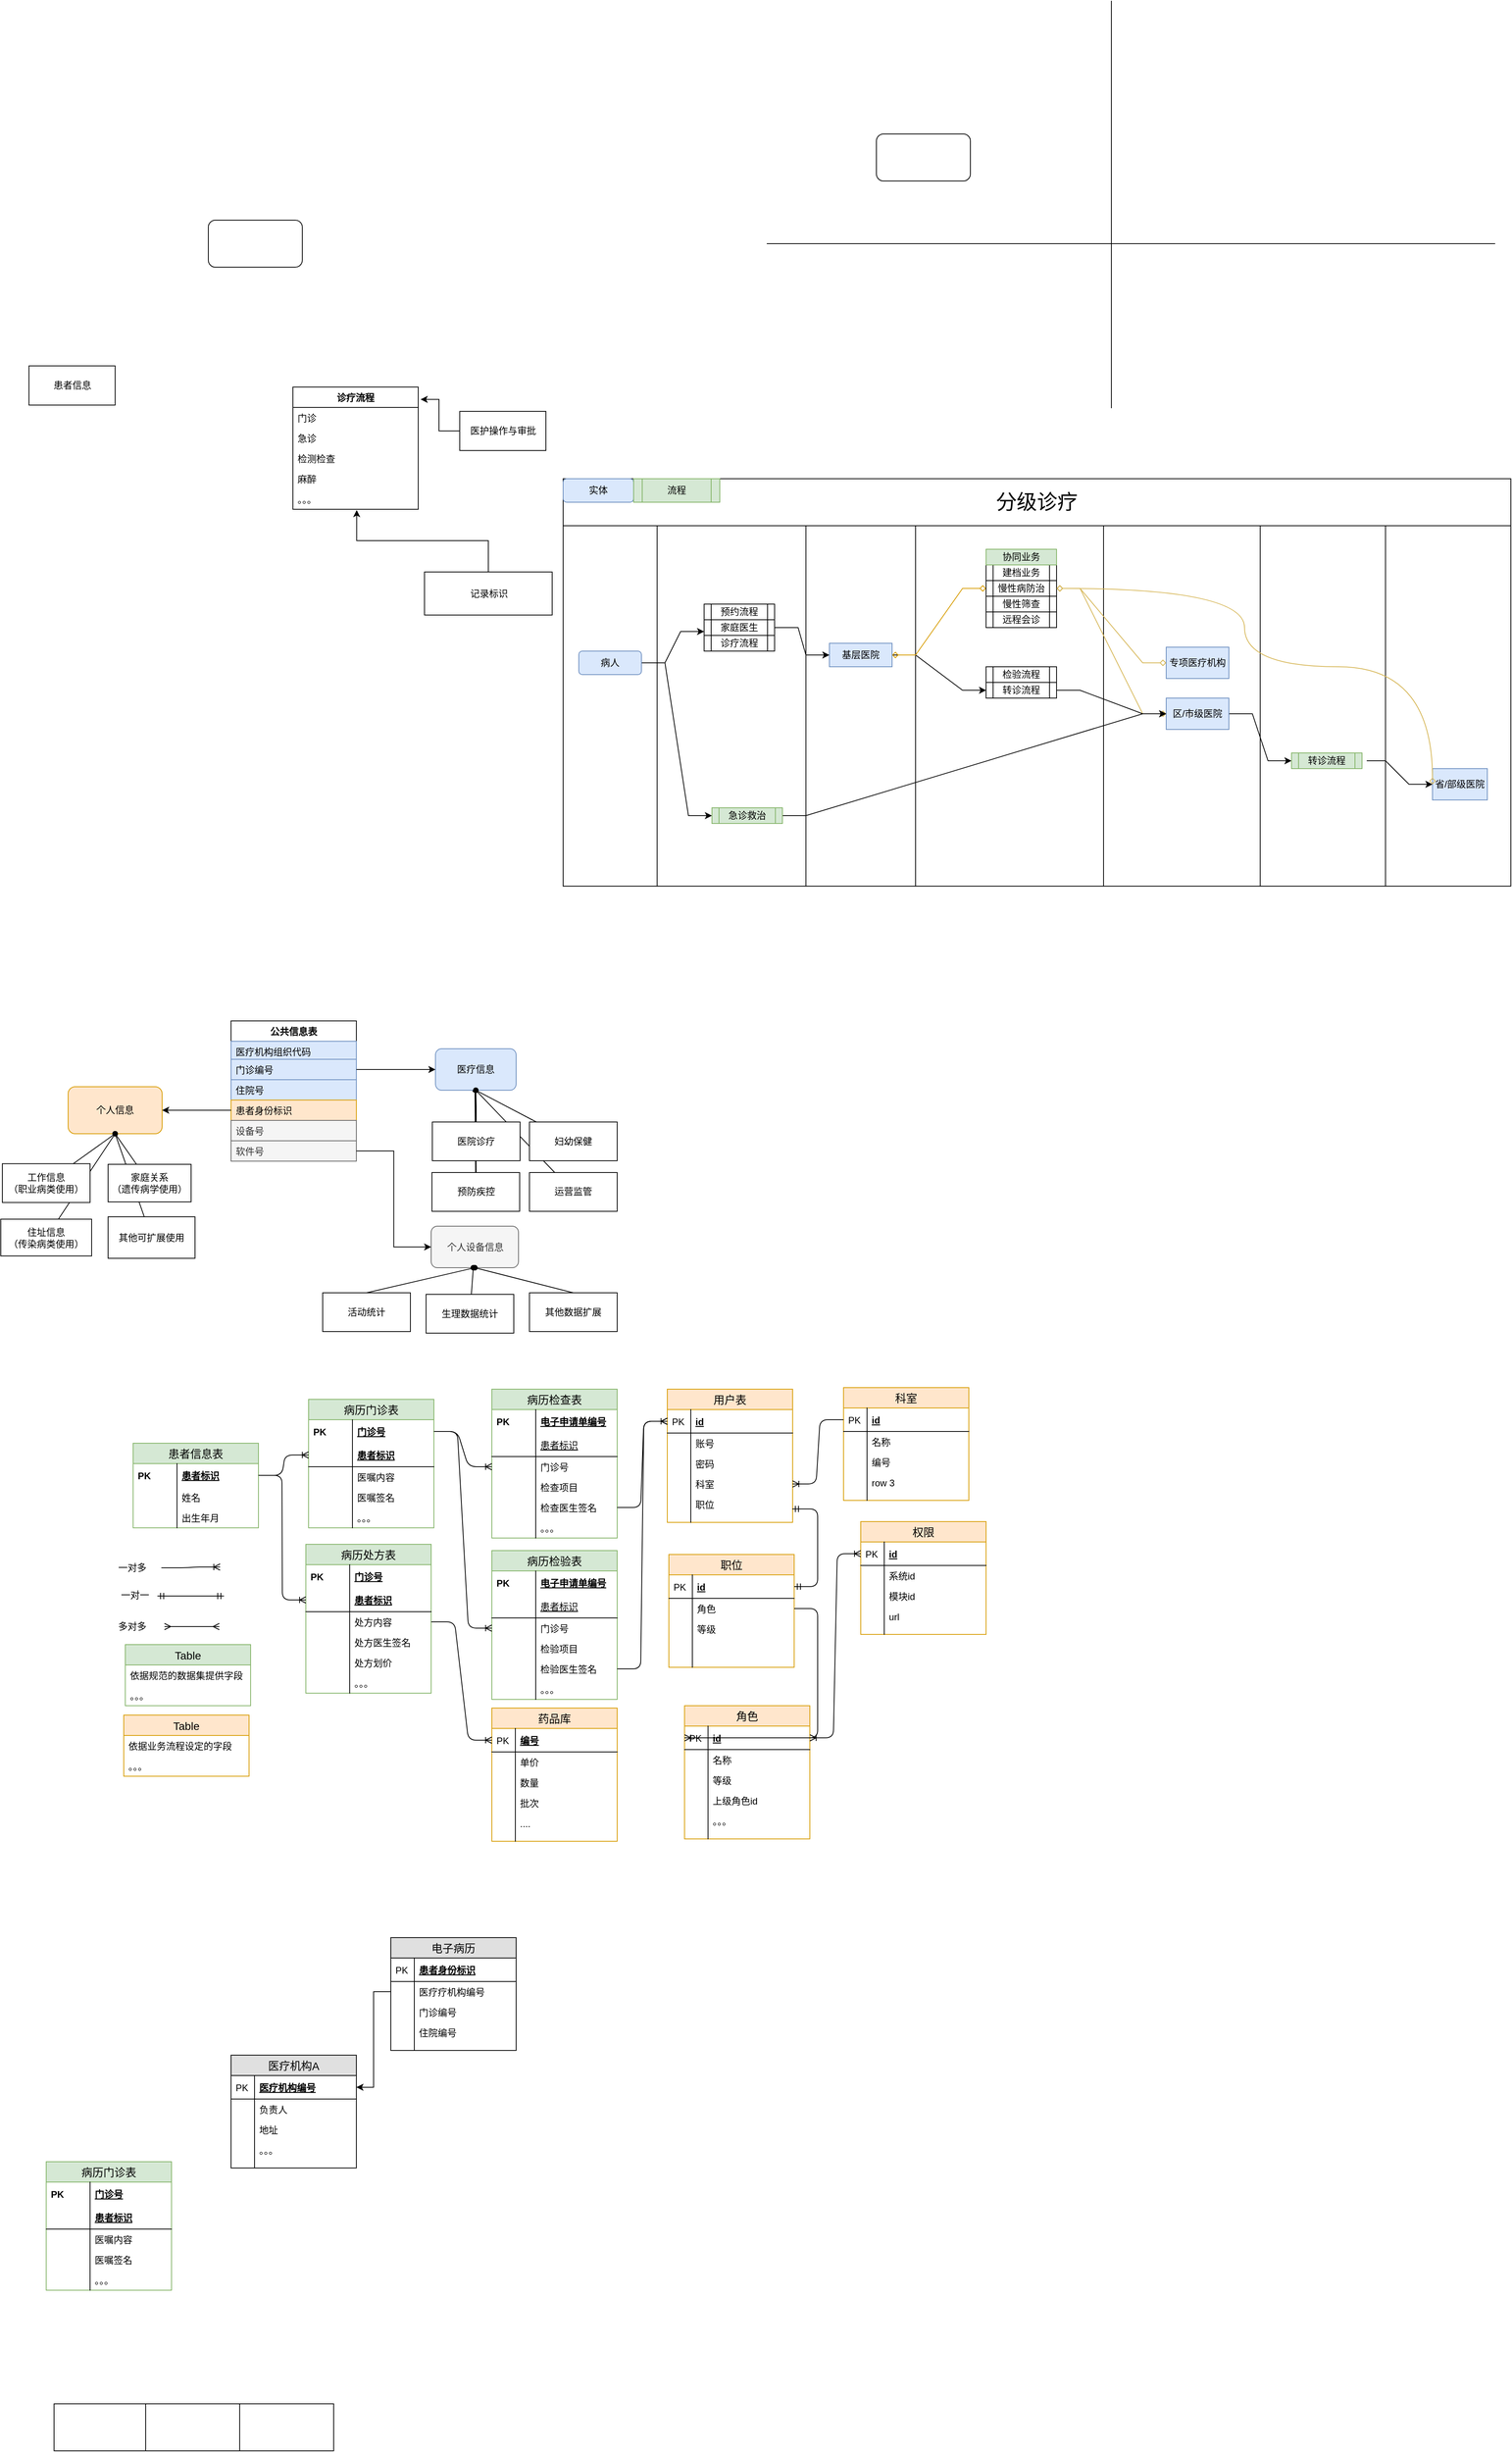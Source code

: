 <mxfile version="12.7.4" type="github" pages="3">
  <diagram id="prtHgNgQTEPvFCAcTncT" name="流程图">
    <mxGraphModel dx="1971" dy="559" grid="0" gridSize="10" guides="1" tooltips="1" connect="1" arrows="1" fold="1" page="1" pageScale="1" pageWidth="827" pageHeight="1169" math="0" shadow="0">
      <root>
        <mxCell id="0" />
        <mxCell id="1" parent="0" />
        <mxCell id="DPXQX72hT8btnvu_0zh3-43" style="edgeStyle=none;rounded=0;orthogonalLoop=1;jettySize=auto;html=1;entryX=0.5;entryY=1;entryDx=0;entryDy=0;endArrow=oval;endFill=1;" parent="1" source="DPXQX72hT8btnvu_0zh3-22" target="DPXQX72hT8btnvu_0zh3-6" edge="1">
          <mxGeometry relative="1" as="geometry" />
        </mxCell>
        <mxCell id="DPXQX72hT8btnvu_0zh3-47" style="edgeStyle=none;rounded=0;orthogonalLoop=1;jettySize=auto;html=1;endArrow=oval;endFill=1;" parent="1" source="DPXQX72hT8btnvu_0zh3-25" edge="1">
          <mxGeometry relative="1" as="geometry">
            <mxPoint x="-192.57" y="1400.135" as="targetPoint" />
          </mxGeometry>
        </mxCell>
        <mxCell id="DPXQX72hT8btnvu_0zh3-48" style="edgeStyle=none;rounded=0;orthogonalLoop=1;jettySize=auto;html=1;entryX=0.5;entryY=1;entryDx=0;entryDy=0;endArrow=oval;endFill=1;" parent="1" source="DPXQX72hT8btnvu_0zh3-27" target="DPXQX72hT8btnvu_0zh3-14" edge="1">
          <mxGeometry relative="1" as="geometry" />
        </mxCell>
        <mxCell id="DPXQX72hT8btnvu_0zh3-49" style="edgeStyle=none;rounded=0;orthogonalLoop=1;jettySize=auto;html=1;endArrow=oval;endFill=1;" parent="1" edge="1">
          <mxGeometry relative="1" as="geometry">
            <mxPoint x="-191.93" y="1400.135" as="targetPoint" />
            <mxPoint x="-191.064" y="1505.5" as="sourcePoint" />
          </mxGeometry>
        </mxCell>
        <mxCell id="wKbyVIzsQiCnR4fuRm6c-66" value="" style="rounded=0;whiteSpace=wrap;html=1;" parent="1" vertex="1">
          <mxGeometry x="970" y="670" width="160" height="470" as="geometry" />
        </mxCell>
        <mxCell id="wKbyVIzsQiCnR4fuRm6c-65" value="" style="rounded=0;whiteSpace=wrap;html=1;" parent="1" vertex="1">
          <mxGeometry x="810" y="670" width="160" height="470" as="geometry" />
        </mxCell>
        <mxCell id="wKbyVIzsQiCnR4fuRm6c-64" value="" style="rounded=0;whiteSpace=wrap;html=1;" parent="1" vertex="1">
          <mxGeometry x="610" y="670" width="200" height="470" as="geometry" />
        </mxCell>
        <mxCell id="wKbyVIzsQiCnR4fuRm6c-63" value="" style="rounded=0;whiteSpace=wrap;html=1;" parent="1" vertex="1">
          <mxGeometry x="370" y="670" width="240" height="470" as="geometry" />
        </mxCell>
        <mxCell id="wKbyVIzsQiCnR4fuRm6c-62" value="" style="rounded=0;whiteSpace=wrap;html=1;" parent="1" vertex="1">
          <mxGeometry x="230" y="670" width="140" height="470" as="geometry" />
        </mxCell>
        <mxCell id="wKbyVIzsQiCnR4fuRm6c-61" value="" style="rounded=0;whiteSpace=wrap;html=1;" parent="1" vertex="1">
          <mxGeometry x="40" y="670" width="190" height="470" as="geometry" />
        </mxCell>
        <mxCell id="wKbyVIzsQiCnR4fuRm6c-60" value="" style="rounded=0;whiteSpace=wrap;html=1;" parent="1" vertex="1">
          <mxGeometry x="-80" y="670" width="120" height="470" as="geometry" />
        </mxCell>
        <mxCell id="wKbyVIzsQiCnR4fuRm6c-18" style="edgeStyle=entityRelationEdgeStyle;rounded=0;orthogonalLoop=1;jettySize=auto;html=1;exitX=1;exitY=0.5;exitDx=0;exitDy=0;endSize=6;entryX=0;entryY=0.75;entryDx=0;entryDy=0;" parent="1" source="wKbyVIzsQiCnR4fuRm6c-2" target="wKbyVIzsQiCnR4fuRm6c-23" edge="1">
          <mxGeometry relative="1" as="geometry">
            <mxPoint x="98" y="788" as="targetPoint" />
          </mxGeometry>
        </mxCell>
        <mxCell id="wKbyVIzsQiCnR4fuRm6c-49" style="edgeStyle=entityRelationEdgeStyle;rounded=0;comic=0;orthogonalLoop=1;jettySize=auto;html=1;entryX=0;entryY=0.5;entryDx=0;entryDy=0;startArrow=none;startFill=0;sourcePerimeterSpacing=6;endSize=6;targetPerimeterSpacing=6;strokeColor=#000000;" parent="1" source="wKbyVIzsQiCnR4fuRm6c-2" target="wKbyVIzsQiCnR4fuRm6c-48" edge="1">
          <mxGeometry relative="1" as="geometry" />
        </mxCell>
        <mxCell id="wKbyVIzsQiCnR4fuRm6c-2" value="病人" style="rounded=1;whiteSpace=wrap;html=1;fillColor=#dae8fc;strokeColor=#6c8ebf;" parent="1" vertex="1">
          <mxGeometry x="-60" y="840" width="80" height="30" as="geometry" />
        </mxCell>
        <mxCell id="wKbyVIzsQiCnR4fuRm6c-11" style="edgeStyle=entityRelationEdgeStyle;rounded=0;orthogonalLoop=1;jettySize=auto;html=1;entryX=0;entryY=0.5;entryDx=0;entryDy=0;" parent="1" source="wKbyVIzsQiCnR4fuRm6c-3" target="wKbyVIzsQiCnR4fuRm6c-41" edge="1">
          <mxGeometry relative="1" as="geometry" />
        </mxCell>
        <mxCell id="wKbyVIzsQiCnR4fuRm6c-14" style="edgeStyle=entityRelationEdgeStyle;rounded=0;orthogonalLoop=1;jettySize=auto;html=1;entryX=0;entryY=0.5;entryDx=0;entryDy=0;fillColor=#ffe6cc;strokeColor=#d79b00;startArrow=diamond;startFill=0;endArrow=diamond;endFill=0;" parent="1" source="wKbyVIzsQiCnR4fuRm6c-3" target="wKbyVIzsQiCnR4fuRm6c-44" edge="1">
          <mxGeometry relative="1" as="geometry">
            <mxPoint x="440" y="780" as="targetPoint" />
          </mxGeometry>
        </mxCell>
        <mxCell id="wKbyVIzsQiCnR4fuRm6c-3" value="基层医院" style="rounded=0;whiteSpace=wrap;html=1;fillColor=#dae8fc;strokeColor=#6c8ebf;" parent="1" vertex="1">
          <mxGeometry x="260" y="830" width="80" height="30" as="geometry" />
        </mxCell>
        <mxCell id="wKbyVIzsQiCnR4fuRm6c-53" style="edgeStyle=entityRelationEdgeStyle;rounded=0;comic=0;orthogonalLoop=1;jettySize=auto;html=1;entryX=0;entryY=0.5;entryDx=0;entryDy=0;startArrow=none;startFill=0;sourcePerimeterSpacing=6;endSize=6;targetPerimeterSpacing=6;strokeColor=#000000;exitX=1;exitY=0.5;exitDx=0;exitDy=0;" parent="1" source="wKbyVIzsQiCnR4fuRm6c-5" target="wKbyVIzsQiCnR4fuRm6c-52" edge="1">
          <mxGeometry relative="1" as="geometry" />
        </mxCell>
        <mxCell id="wKbyVIzsQiCnR4fuRm6c-5" value="区/市级医院" style="rounded=0;whiteSpace=wrap;html=1;fillColor=#dae8fc;strokeColor=#6c8ebf;" parent="1" vertex="1">
          <mxGeometry x="690" y="900" width="80" height="40" as="geometry" />
        </mxCell>
        <mxCell id="wKbyVIzsQiCnR4fuRm6c-7" value="省/部级医院" style="rounded=0;whiteSpace=wrap;html=1;fillColor=#dae8fc;strokeColor=#6c8ebf;" parent="1" vertex="1">
          <mxGeometry x="1030" y="990" width="70" height="40" as="geometry" />
        </mxCell>
        <mxCell id="wKbyVIzsQiCnR4fuRm6c-9" value="专项医疗机构" style="rounded=0;whiteSpace=wrap;html=1;fillColor=#dae8fc;strokeColor=#6c8ebf;" parent="1" vertex="1">
          <mxGeometry x="690" y="835" width="80" height="40" as="geometry" />
        </mxCell>
        <mxCell id="wKbyVIzsQiCnR4fuRm6c-47" style="edgeStyle=entityRelationEdgeStyle;rounded=0;orthogonalLoop=1;jettySize=auto;html=1;entryX=0;entryY=0.5;entryDx=0;entryDy=0;endSize=6;strokeColor=#d6b656;targetPerimeterSpacing=6;sourcePerimeterSpacing=6;comic=0;startArrow=diamond;startFill=0;fillColor=#fff2cc;endArrow=diamond;endFill=0;" parent="1" target="wKbyVIzsQiCnR4fuRm6c-5" edge="1">
          <mxGeometry relative="1" as="geometry">
            <mxPoint x="550" y="760" as="sourcePoint" />
          </mxGeometry>
        </mxCell>
        <mxCell id="wKbyVIzsQiCnR4fuRm6c-16" style="edgeStyle=entityRelationEdgeStyle;rounded=0;orthogonalLoop=1;jettySize=auto;html=1;endSize=6;exitX=1;exitY=0.5;exitDx=0;exitDy=0;" parent="1" source="wKbyVIzsQiCnR4fuRm6c-41" target="wKbyVIzsQiCnR4fuRm6c-5" edge="1">
          <mxGeometry relative="1" as="geometry" />
        </mxCell>
        <mxCell id="wKbyVIzsQiCnR4fuRm6c-15" value="&lt;span style=&quot;white-space: normal&quot;&gt;检验流程&lt;/span&gt;&lt;br style=&quot;white-space: normal&quot;&gt;" style="shape=process;whiteSpace=wrap;html=1;backgroundOutline=1;" parent="1" vertex="1">
          <mxGeometry x="460" y="860" width="90" height="20" as="geometry" />
        </mxCell>
        <mxCell id="wKbyVIzsQiCnR4fuRm6c-19" style="edgeStyle=entityRelationEdgeStyle;rounded=0;orthogonalLoop=1;jettySize=auto;html=1;entryX=0;entryY=0.5;entryDx=0;entryDy=0;endSize=6;exitX=1;exitY=0.5;exitDx=0;exitDy=0;" parent="1" source="wKbyVIzsQiCnR4fuRm6c-23" target="wKbyVIzsQiCnR4fuRm6c-3" edge="1">
          <mxGeometry relative="1" as="geometry">
            <mxPoint x="190" y="790" as="sourcePoint" />
          </mxGeometry>
        </mxCell>
        <mxCell id="wKbyVIzsQiCnR4fuRm6c-22" value="预约流程&lt;br&gt;" style="shape=process;whiteSpace=wrap;html=1;backgroundOutline=1;" parent="1" vertex="1">
          <mxGeometry x="100" y="780" width="90" height="20" as="geometry" />
        </mxCell>
        <mxCell id="wKbyVIzsQiCnR4fuRm6c-23" value="家庭医生" style="shape=process;whiteSpace=wrap;html=1;backgroundOutline=1;" parent="1" vertex="1">
          <mxGeometry x="100" y="800" width="90" height="20" as="geometry" />
        </mxCell>
        <mxCell id="wKbyVIzsQiCnR4fuRm6c-24" value="诊疗流程" style="shape=process;whiteSpace=wrap;html=1;backgroundOutline=1;" parent="1" vertex="1">
          <mxGeometry x="100" y="820" width="90" height="20" as="geometry" />
        </mxCell>
        <mxCell id="wKbyVIzsQiCnR4fuRm6c-25" value="建档业务" style="shape=process;whiteSpace=wrap;html=1;backgroundOutline=1;" parent="1" vertex="1">
          <mxGeometry x="460" y="730" width="90" height="20" as="geometry" />
        </mxCell>
        <mxCell id="wKbyVIzsQiCnR4fuRm6c-29" value="远程会诊" style="shape=process;whiteSpace=wrap;html=1;backgroundOutline=1;" parent="1" vertex="1">
          <mxGeometry x="460" y="790" width="90" height="20" as="geometry" />
        </mxCell>
        <mxCell id="wKbyVIzsQiCnR4fuRm6c-41" value="转诊流程" style="shape=process;whiteSpace=wrap;html=1;backgroundOutline=1;" parent="1" vertex="1">
          <mxGeometry x="460" y="880" width="90" height="20" as="geometry" />
        </mxCell>
        <mxCell id="wKbyVIzsQiCnR4fuRm6c-44" value="慢性病防治" style="shape=process;whiteSpace=wrap;html=1;backgroundOutline=1;" parent="1" vertex="1">
          <mxGeometry x="460" y="750" width="90" height="20" as="geometry" />
        </mxCell>
        <mxCell id="wKbyVIzsQiCnR4fuRm6c-45" value="慢性筛查" style="shape=process;whiteSpace=wrap;html=1;backgroundOutline=1;" parent="1" vertex="1">
          <mxGeometry x="460" y="770" width="90" height="20" as="geometry" />
        </mxCell>
        <mxCell id="wKbyVIzsQiCnR4fuRm6c-50" style="edgeStyle=entityRelationEdgeStyle;rounded=0;comic=0;orthogonalLoop=1;jettySize=auto;html=1;entryX=0;entryY=0.5;entryDx=0;entryDy=0;startArrow=none;startFill=0;sourcePerimeterSpacing=6;endSize=6;targetPerimeterSpacing=6;strokeColor=#000000;exitX=1;exitY=0.5;exitDx=0;exitDy=0;" parent="1" source="wKbyVIzsQiCnR4fuRm6c-48" target="wKbyVIzsQiCnR4fuRm6c-5" edge="1">
          <mxGeometry relative="1" as="geometry" />
        </mxCell>
        <mxCell id="wKbyVIzsQiCnR4fuRm6c-48" value="急诊救治" style="shape=process;whiteSpace=wrap;html=1;backgroundOutline=1;fillColor=#d5e8d4;strokeColor=#82b366;" parent="1" vertex="1">
          <mxGeometry x="110" y="1040" width="90" height="20" as="geometry" />
        </mxCell>
        <mxCell id="wKbyVIzsQiCnR4fuRm6c-51" style="edgeStyle=entityRelationEdgeStyle;rounded=0;orthogonalLoop=1;jettySize=auto;html=1;entryX=0;entryY=0.5;entryDx=0;entryDy=0;endSize=6;strokeColor=#d6b656;targetPerimeterSpacing=6;sourcePerimeterSpacing=6;comic=0;startArrow=diamond;startFill=0;fillColor=#fff2cc;exitX=1;exitY=0.5;exitDx=0;exitDy=0;endArrow=diamond;endFill=0;" parent="1" source="wKbyVIzsQiCnR4fuRm6c-44" target="wKbyVIzsQiCnR4fuRm6c-9" edge="1">
          <mxGeometry relative="1" as="geometry">
            <mxPoint x="560" y="760" as="sourcePoint" />
            <mxPoint x="705" y="930" as="targetPoint" />
          </mxGeometry>
        </mxCell>
        <mxCell id="wKbyVIzsQiCnR4fuRm6c-54" style="edgeStyle=entityRelationEdgeStyle;rounded=0;comic=0;orthogonalLoop=1;jettySize=auto;html=1;entryX=0;entryY=0.5;entryDx=0;entryDy=0;startArrow=none;startFill=0;sourcePerimeterSpacing=6;endSize=6;targetPerimeterSpacing=6;strokeColor=#000000;" parent="1" source="wKbyVIzsQiCnR4fuRm6c-52" target="wKbyVIzsQiCnR4fuRm6c-7" edge="1">
          <mxGeometry relative="1" as="geometry" />
        </mxCell>
        <mxCell id="wKbyVIzsQiCnR4fuRm6c-52" value="转诊流程" style="shape=process;whiteSpace=wrap;html=1;backgroundOutline=1;fillColor=#d5e8d4;strokeColor=#82b366;" parent="1" vertex="1">
          <mxGeometry x="850.0" y="970" width="90" height="20" as="geometry" />
        </mxCell>
        <mxCell id="wKbyVIzsQiCnR4fuRm6c-55" value="协同业务" style="rounded=0;whiteSpace=wrap;html=1;fillColor=#d5e8d4;strokeColor=#82b366;" parent="1" vertex="1">
          <mxGeometry x="460" y="710" width="90" height="20" as="geometry" />
        </mxCell>
        <mxCell id="wKbyVIzsQiCnR4fuRm6c-67" style="edgeStyle=orthogonalEdgeStyle;rounded=0;orthogonalLoop=1;jettySize=auto;html=1;entryX=0;entryY=0.5;entryDx=0;entryDy=0;endSize=6;strokeColor=#d6b656;targetPerimeterSpacing=6;sourcePerimeterSpacing=6;comic=0;startArrow=diamond;startFill=0;fillColor=#fff2cc;exitX=1;exitY=0.5;exitDx=0;exitDy=0;endArrow=diamond;endFill=0;elbow=vertical;curved=1;" parent="1" source="wKbyVIzsQiCnR4fuRm6c-44" target="wKbyVIzsQiCnR4fuRm6c-7" edge="1">
          <mxGeometry relative="1" as="geometry">
            <mxPoint x="560" y="770" as="sourcePoint" />
            <mxPoint x="700" y="865" as="targetPoint" />
            <Array as="points">
              <mxPoint x="790" y="760" />
              <mxPoint x="790" y="860" />
              <mxPoint x="1030" y="860" />
            </Array>
          </mxGeometry>
        </mxCell>
        <mxCell id="oGly3HQriLXUBdCXG-YW-2" value="&lt;font style=&quot;font-size: 26px&quot;&gt;分级诊疗&lt;/font&gt;" style="rounded=0;whiteSpace=wrap;html=1;" parent="1" vertex="1">
          <mxGeometry x="-80" y="620" width="1210" height="60" as="geometry" />
        </mxCell>
        <mxCell id="oGly3HQriLXUBdCXG-YW-3" value="实体" style="rounded=1;whiteSpace=wrap;html=1;fillColor=#dae8fc;strokeColor=#6c8ebf;" parent="1" vertex="1">
          <mxGeometry x="-80" y="620" width="90" height="30" as="geometry" />
        </mxCell>
        <mxCell id="oGly3HQriLXUBdCXG-YW-4" value="流程" style="shape=process;whiteSpace=wrap;html=1;backgroundOutline=1;fillColor=#d5e8d4;strokeColor=#82b366;" parent="1" vertex="1">
          <mxGeometry x="10" y="620" width="110" height="30" as="geometry" />
        </mxCell>
        <mxCell id="oGly3HQriLXUBdCXG-YW-6" value="" style="endArrow=none;html=1;" parent="1" edge="1">
          <mxGeometry width="50" height="50" relative="1" as="geometry">
            <mxPoint x="180" y="320" as="sourcePoint" />
            <mxPoint x="1110" y="320" as="targetPoint" />
          </mxGeometry>
        </mxCell>
        <mxCell id="oGly3HQriLXUBdCXG-YW-7" value="" style="endArrow=none;html=1;" parent="1" edge="1">
          <mxGeometry width="50" height="50" relative="1" as="geometry">
            <mxPoint x="620" y="530" as="sourcePoint" />
            <mxPoint x="620" y="10" as="targetPoint" />
          </mxGeometry>
        </mxCell>
        <mxCell id="oGly3HQriLXUBdCXG-YW-8" value="" style="rounded=1;whiteSpace=wrap;html=1;" parent="1" vertex="1">
          <mxGeometry x="320" y="180" width="120" height="60" as="geometry" />
        </mxCell>
        <mxCell id="IIYeFB3eXhXCRP7cwE86-9" value="" style="rounded=1;whiteSpace=wrap;html=1;" parent="1" vertex="1">
          <mxGeometry x="-533" y="290" width="120" height="60" as="geometry" />
        </mxCell>
        <mxCell id="IIYeFB3eXhXCRP7cwE86-10" value="公共信息表" style="swimlane;fontStyle=1;align=center;verticalAlign=top;childLayout=stackLayout;horizontal=1;startSize=26;horizontalStack=0;resizeParent=1;resizeParentMax=0;resizeLast=0;collapsible=1;marginBottom=0;" parent="1" vertex="1">
          <mxGeometry x="-504" y="1312" width="160" height="179" as="geometry" />
        </mxCell>
        <mxCell id="IIYeFB3eXhXCRP7cwE86-11" value="医疗机构组织代码" style="text;strokeColor=#6c8ebf;fillColor=#dae8fc;align=left;verticalAlign=top;spacingLeft=4;spacingRight=4;overflow=hidden;rotatable=0;points=[[0,0.5],[1,0.5]];portConstraint=eastwest;" parent="IIYeFB3eXhXCRP7cwE86-10" vertex="1">
          <mxGeometry y="26" width="160" height="23" as="geometry" />
        </mxCell>
        <mxCell id="IIYeFB3eXhXCRP7cwE86-13" value="门诊编号" style="text;strokeColor=#6c8ebf;fillColor=#dae8fc;align=left;verticalAlign=top;spacingLeft=4;spacingRight=4;overflow=hidden;rotatable=0;points=[[0,0.5],[1,0.5]];portConstraint=eastwest;" parent="IIYeFB3eXhXCRP7cwE86-10" vertex="1">
          <mxGeometry y="49" width="160" height="26" as="geometry" />
        </mxCell>
        <mxCell id="IIYeFB3eXhXCRP7cwE86-21" value="住院号" style="text;strokeColor=#6c8ebf;fillColor=#dae8fc;align=left;verticalAlign=top;spacingLeft=4;spacingRight=4;overflow=hidden;rotatable=0;points=[[0,0.5],[1,0.5]];portConstraint=eastwest;" parent="IIYeFB3eXhXCRP7cwE86-10" vertex="1">
          <mxGeometry y="75" width="160" height="26" as="geometry" />
        </mxCell>
        <mxCell id="IIYeFB3eXhXCRP7cwE86-20" value="患者身份标识" style="text;strokeColor=#d79b00;fillColor=#ffe6cc;align=left;verticalAlign=top;spacingLeft=4;spacingRight=4;overflow=hidden;rotatable=0;points=[[0,0.5],[1,0.5]];portConstraint=eastwest;" parent="IIYeFB3eXhXCRP7cwE86-10" vertex="1">
          <mxGeometry y="101" width="160" height="26" as="geometry" />
        </mxCell>
        <mxCell id="DPXQX72hT8btnvu_0zh3-4" value="设备号" style="text;strokeColor=#666666;fillColor=#f5f5f5;align=left;verticalAlign=top;spacingLeft=4;spacingRight=4;overflow=hidden;rotatable=0;points=[[0,0.5],[1,0.5]];portConstraint=eastwest;fontColor=#333333;" parent="IIYeFB3eXhXCRP7cwE86-10" vertex="1">
          <mxGeometry y="127" width="160" height="26" as="geometry" />
        </mxCell>
        <mxCell id="DPXQX72hT8btnvu_0zh3-5" value="软件号&#xa;" style="text;strokeColor=#666666;fillColor=#f5f5f5;align=left;verticalAlign=top;spacingLeft=4;spacingRight=4;overflow=hidden;rotatable=0;points=[[0,0.5],[1,0.5]];portConstraint=eastwest;fontColor=#333333;" parent="IIYeFB3eXhXCRP7cwE86-10" vertex="1">
          <mxGeometry y="153" width="160" height="26" as="geometry" />
        </mxCell>
        <mxCell id="IIYeFB3eXhXCRP7cwE86-22" value="患者信息" style="html=1;" parent="1" vertex="1">
          <mxGeometry x="-762" y="476" width="110" height="50" as="geometry" />
        </mxCell>
        <mxCell id="IIYeFB3eXhXCRP7cwE86-31" style="edgeStyle=orthogonalEdgeStyle;rounded=0;orthogonalLoop=1;jettySize=auto;html=1;entryX=1.019;entryY=0.101;entryDx=0;entryDy=0;entryPerimeter=0;" parent="1" source="IIYeFB3eXhXCRP7cwE86-23" target="IIYeFB3eXhXCRP7cwE86-24" edge="1">
          <mxGeometry relative="1" as="geometry" />
        </mxCell>
        <mxCell id="IIYeFB3eXhXCRP7cwE86-23" value="医护操作与审批" style="html=1;" parent="1" vertex="1">
          <mxGeometry x="-212" y="534" width="110" height="50" as="geometry" />
        </mxCell>
        <mxCell id="IIYeFB3eXhXCRP7cwE86-24" value="诊疗流程" style="swimlane;fontStyle=1;align=center;verticalAlign=top;childLayout=stackLayout;horizontal=1;startSize=26;horizontalStack=0;resizeParent=1;resizeParentMax=0;resizeLast=0;collapsible=1;marginBottom=0;" parent="1" vertex="1">
          <mxGeometry x="-425" y="503" width="160" height="156" as="geometry" />
        </mxCell>
        <mxCell id="IIYeFB3eXhXCRP7cwE86-25" value="门诊" style="text;strokeColor=none;fillColor=none;align=left;verticalAlign=top;spacingLeft=4;spacingRight=4;overflow=hidden;rotatable=0;points=[[0,0.5],[1,0.5]];portConstraint=eastwest;" parent="IIYeFB3eXhXCRP7cwE86-24" vertex="1">
          <mxGeometry y="26" width="160" height="26" as="geometry" />
        </mxCell>
        <mxCell id="IIYeFB3eXhXCRP7cwE86-27" value="急诊" style="text;strokeColor=none;fillColor=none;align=left;verticalAlign=top;spacingLeft=4;spacingRight=4;overflow=hidden;rotatable=0;points=[[0,0.5],[1,0.5]];portConstraint=eastwest;" parent="IIYeFB3eXhXCRP7cwE86-24" vertex="1">
          <mxGeometry y="52" width="160" height="26" as="geometry" />
        </mxCell>
        <mxCell id="IIYeFB3eXhXCRP7cwE86-28" value="检测检查&#xa;" style="text;strokeColor=none;fillColor=none;align=left;verticalAlign=top;spacingLeft=4;spacingRight=4;overflow=hidden;rotatable=0;points=[[0,0.5],[1,0.5]];portConstraint=eastwest;" parent="IIYeFB3eXhXCRP7cwE86-24" vertex="1">
          <mxGeometry y="78" width="160" height="26" as="geometry" />
        </mxCell>
        <mxCell id="IIYeFB3eXhXCRP7cwE86-36" value="麻醉" style="text;strokeColor=none;fillColor=none;align=left;verticalAlign=top;spacingLeft=4;spacingRight=4;overflow=hidden;rotatable=0;points=[[0,0.5],[1,0.5]];portConstraint=eastwest;" parent="IIYeFB3eXhXCRP7cwE86-24" vertex="1">
          <mxGeometry y="104" width="160" height="26" as="geometry" />
        </mxCell>
        <mxCell id="IIYeFB3eXhXCRP7cwE86-29" value="。。。" style="text;strokeColor=none;fillColor=none;align=left;verticalAlign=top;spacingLeft=4;spacingRight=4;overflow=hidden;rotatable=0;points=[[0,0.5],[1,0.5]];portConstraint=eastwest;" parent="IIYeFB3eXhXCRP7cwE86-24" vertex="1">
          <mxGeometry y="130" width="160" height="26" as="geometry" />
        </mxCell>
        <mxCell id="IIYeFB3eXhXCRP7cwE86-33" style="edgeStyle=orthogonalEdgeStyle;rounded=0;orthogonalLoop=1;jettySize=auto;html=1;entryX=0.509;entryY=1.038;entryDx=0;entryDy=0;entryPerimeter=0;" parent="1" source="IIYeFB3eXhXCRP7cwE86-32" target="IIYeFB3eXhXCRP7cwE86-29" edge="1">
          <mxGeometry relative="1" as="geometry" />
        </mxCell>
        <mxCell id="IIYeFB3eXhXCRP7cwE86-32" value="记录标识" style="html=1;" parent="1" vertex="1">
          <mxGeometry x="-257" y="739" width="163" height="55" as="geometry" />
        </mxCell>
        <mxCell id="DPXQX72hT8btnvu_0zh3-6" value="个人信息" style="rounded=1;whiteSpace=wrap;html=1;fillColor=#ffe6cc;strokeColor=#d79b00;" parent="1" vertex="1">
          <mxGeometry x="-712" y="1396" width="120" height="60" as="geometry" />
        </mxCell>
        <mxCell id="DPXQX72hT8btnvu_0zh3-7" style="edgeStyle=orthogonalEdgeStyle;rounded=0;orthogonalLoop=1;jettySize=auto;html=1;entryX=1;entryY=0.5;entryDx=0;entryDy=0;" parent="1" source="IIYeFB3eXhXCRP7cwE86-20" target="DPXQX72hT8btnvu_0zh3-6" edge="1">
          <mxGeometry relative="1" as="geometry" />
        </mxCell>
        <mxCell id="DPXQX72hT8btnvu_0zh3-42" style="edgeStyle=none;rounded=0;orthogonalLoop=1;jettySize=auto;html=1;entryX=0.5;entryY=1;entryDx=0;entryDy=0;endArrow=oval;endFill=1;" parent="1" source="DPXQX72hT8btnvu_0zh3-8" target="DPXQX72hT8btnvu_0zh3-6" edge="1">
          <mxGeometry relative="1" as="geometry" />
        </mxCell>
        <mxCell id="DPXQX72hT8btnvu_0zh3-8" value="住址信息&lt;br&gt;（传染病类使用）" style="rounded=0;whiteSpace=wrap;html=1;" parent="1" vertex="1">
          <mxGeometry x="-798" y="1565" width="116" height="47" as="geometry" />
        </mxCell>
        <mxCell id="DPXQX72hT8btnvu_0zh3-40" style="edgeStyle=none;rounded=0;orthogonalLoop=1;jettySize=auto;html=1;entryX=0.5;entryY=1;entryDx=0;entryDy=0;endArrow=oval;endFill=1;" parent="1" source="DPXQX72hT8btnvu_0zh3-9" target="DPXQX72hT8btnvu_0zh3-6" edge="1">
          <mxGeometry relative="1" as="geometry" />
        </mxCell>
        <mxCell id="DPXQX72hT8btnvu_0zh3-9" value="工作信息&lt;br&gt;（职业病类使用）" style="rounded=0;whiteSpace=wrap;html=1;" parent="1" vertex="1">
          <mxGeometry x="-796" y="1494.25" width="112" height="49.5" as="geometry" />
        </mxCell>
        <mxCell id="DPXQX72hT8btnvu_0zh3-41" style="edgeStyle=none;rounded=0;orthogonalLoop=1;jettySize=auto;html=1;entryX=0.5;entryY=1;entryDx=0;entryDy=0;endArrow=oval;endFill=1;" parent="1" source="DPXQX72hT8btnvu_0zh3-10" target="DPXQX72hT8btnvu_0zh3-6" edge="1">
          <mxGeometry relative="1" as="geometry" />
        </mxCell>
        <mxCell id="DPXQX72hT8btnvu_0zh3-10" value="家庭关系&lt;br&gt;（遗传病学使用）" style="rounded=0;whiteSpace=wrap;html=1;" parent="1" vertex="1">
          <mxGeometry x="-661" y="1495" width="106" height="48" as="geometry" />
        </mxCell>
        <mxCell id="DPXQX72hT8btnvu_0zh3-14" value="医疗信息" style="rounded=1;whiteSpace=wrap;html=1;fillColor=#dae8fc;strokeColor=#6c8ebf;" parent="1" vertex="1">
          <mxGeometry x="-243" y="1347.5" width="103" height="53" as="geometry" />
        </mxCell>
        <mxCell id="DPXQX72hT8btnvu_0zh3-15" style="edgeStyle=orthogonalEdgeStyle;rounded=0;orthogonalLoop=1;jettySize=auto;html=1;entryX=0;entryY=0.5;entryDx=0;entryDy=0;" parent="1" source="IIYeFB3eXhXCRP7cwE86-13" target="DPXQX72hT8btnvu_0zh3-14" edge="1">
          <mxGeometry relative="1" as="geometry" />
        </mxCell>
        <mxCell id="DPXQX72hT8btnvu_0zh3-17" value="个人设备信息" style="rounded=1;whiteSpace=wrap;html=1;fillColor=#f5f5f5;strokeColor=#666666;fontColor=#333333;" parent="1" vertex="1">
          <mxGeometry x="-248.5" y="1574" width="111.5" height="53" as="geometry" />
        </mxCell>
        <mxCell id="DPXQX72hT8btnvu_0zh3-18" style="edgeStyle=orthogonalEdgeStyle;rounded=0;orthogonalLoop=1;jettySize=auto;html=1;entryX=0;entryY=0.5;entryDx=0;entryDy=0;" parent="1" source="DPXQX72hT8btnvu_0zh3-5" target="DPXQX72hT8btnvu_0zh3-17" edge="1">
          <mxGeometry relative="1" as="geometry" />
        </mxCell>
        <mxCell id="DPXQX72hT8btnvu_0zh3-22" value="其他可扩展使用" style="rounded=0;whiteSpace=wrap;html=1;" parent="1" vertex="1">
          <mxGeometry x="-661" y="1562" width="111" height="53" as="geometry" />
        </mxCell>
        <mxCell id="DPXQX72hT8btnvu_0zh3-33" style="edgeStyle=orthogonalEdgeStyle;rounded=0;orthogonalLoop=1;jettySize=auto;html=1;entryX=0.5;entryY=1;entryDx=0;entryDy=0;endArrow=oval;endFill=1;" parent="1" source="DPXQX72hT8btnvu_0zh3-23" target="DPXQX72hT8btnvu_0zh3-14" edge="1">
          <mxGeometry relative="1" as="geometry" />
        </mxCell>
        <mxCell id="DPXQX72hT8btnvu_0zh3-23" value="医院诊疗" style="rounded=0;whiteSpace=wrap;html=1;" parent="1" vertex="1">
          <mxGeometry x="-247" y="1441" width="112" height="49.5" as="geometry" />
        </mxCell>
        <mxCell id="DPXQX72hT8btnvu_0zh3-46" style="edgeStyle=none;rounded=0;orthogonalLoop=1;jettySize=auto;html=1;entryX=0.5;entryY=1;entryDx=0;entryDy=0;endArrow=oval;endFill=1;" parent="1" source="DPXQX72hT8btnvu_0zh3-24" target="DPXQX72hT8btnvu_0zh3-14" edge="1">
          <mxGeometry relative="1" as="geometry" />
        </mxCell>
        <mxCell id="DPXQX72hT8btnvu_0zh3-24" value="妇幼保健" style="rounded=0;whiteSpace=wrap;html=1;" parent="1" vertex="1">
          <mxGeometry x="-123" y="1441" width="112" height="49.5" as="geometry" />
        </mxCell>
        <mxCell id="DPXQX72hT8btnvu_0zh3-25" value="预防疾控" style="rounded=0;whiteSpace=wrap;html=1;" parent="1" vertex="1">
          <mxGeometry x="-247.5" y="1505.5" width="112" height="49.5" as="geometry" />
        </mxCell>
        <mxCell id="DPXQX72hT8btnvu_0zh3-27" value="运营监管" style="rounded=0;whiteSpace=wrap;html=1;" parent="1" vertex="1">
          <mxGeometry x="-123" y="1505.5" width="112" height="49.5" as="geometry" />
        </mxCell>
        <mxCell id="DPXQX72hT8btnvu_0zh3-37" style="rounded=0;orthogonalLoop=1;jettySize=auto;html=1;entryX=0.5;entryY=1;entryDx=0;entryDy=0;exitX=0.5;exitY=0;exitDx=0;exitDy=0;endArrow=oval;endFill=1;" parent="1" source="DPXQX72hT8btnvu_0zh3-28" target="DPXQX72hT8btnvu_0zh3-17" edge="1">
          <mxGeometry relative="1" as="geometry" />
        </mxCell>
        <mxCell id="DPXQX72hT8btnvu_0zh3-28" value="活动统计" style="rounded=0;whiteSpace=wrap;html=1;" parent="1" vertex="1">
          <mxGeometry x="-387" y="1659" width="112" height="49.5" as="geometry" />
        </mxCell>
        <mxCell id="DPXQX72hT8btnvu_0zh3-38" style="edgeStyle=none;rounded=0;orthogonalLoop=1;jettySize=auto;html=1;endArrow=oval;endFill=1;" parent="1" source="DPXQX72hT8btnvu_0zh3-30" target="DPXQX72hT8btnvu_0zh3-17" edge="1">
          <mxGeometry relative="1" as="geometry" />
        </mxCell>
        <mxCell id="DPXQX72hT8btnvu_0zh3-30" value="生理数据统计" style="rounded=0;whiteSpace=wrap;html=1;" parent="1" vertex="1">
          <mxGeometry x="-255" y="1661" width="112" height="49.5" as="geometry" />
        </mxCell>
        <mxCell id="DPXQX72hT8btnvu_0zh3-39" style="edgeStyle=none;rounded=0;orthogonalLoop=1;jettySize=auto;html=1;entryX=0.5;entryY=1;entryDx=0;entryDy=0;exitX=0.5;exitY=0;exitDx=0;exitDy=0;endArrow=oval;endFill=1;" parent="1" source="DPXQX72hT8btnvu_0zh3-32" target="DPXQX72hT8btnvu_0zh3-17" edge="1">
          <mxGeometry relative="1" as="geometry" />
        </mxCell>
        <mxCell id="DPXQX72hT8btnvu_0zh3-32" value="其他数据扩展" style="rounded=0;whiteSpace=wrap;html=1;" parent="1" vertex="1">
          <mxGeometry x="-123" y="1659" width="112" height="49.5" as="geometry" />
        </mxCell>
        <mxCell id="GCmeI5E9XtvAtim1NdpI-1" value="患者信息表" style="swimlane;fontStyle=0;childLayout=stackLayout;horizontal=1;startSize=26;fillColor=#d5e8d4;horizontalStack=0;resizeParent=1;resizeParentMax=0;resizeLast=0;collapsible=1;marginBottom=0;swimlaneFillColor=#ffffff;align=center;fontSize=14;strokeColor=#82b366;" parent="1" vertex="1">
          <mxGeometry x="-629" y="1851" width="160" height="108" as="geometry" />
        </mxCell>
        <mxCell id="GCmeI5E9XtvAtim1NdpI-2" value="患者标识" style="shape=partialRectangle;top=0;left=0;right=0;bottom=0;align=left;verticalAlign=middle;fillColor=none;spacingLeft=60;spacingRight=4;overflow=hidden;rotatable=0;points=[[0,0.5],[1,0.5]];portConstraint=eastwest;dropTarget=0;fontStyle=5;fontSize=12;" parent="GCmeI5E9XtvAtim1NdpI-1" vertex="1">
          <mxGeometry y="26" width="160" height="30" as="geometry" />
        </mxCell>
        <mxCell id="GCmeI5E9XtvAtim1NdpI-3" value="PK" style="shape=partialRectangle;fontStyle=1;top=0;left=0;bottom=0;fillColor=none;align=left;verticalAlign=middle;spacingLeft=4;spacingRight=4;overflow=hidden;rotatable=0;points=[];portConstraint=eastwest;part=1;fontSize=12;" parent="GCmeI5E9XtvAtim1NdpI-2" vertex="1" connectable="0">
          <mxGeometry width="56" height="30" as="geometry" />
        </mxCell>
        <mxCell id="GCmeI5E9XtvAtim1NdpI-10" value="姓名" style="shape=partialRectangle;top=0;left=0;right=0;bottom=0;align=left;verticalAlign=top;fillColor=none;spacingLeft=60;spacingRight=4;overflow=hidden;rotatable=0;points=[[0,0.5],[1,0.5]];portConstraint=eastwest;dropTarget=0;fontSize=12;" parent="GCmeI5E9XtvAtim1NdpI-1" vertex="1">
          <mxGeometry y="56" width="160" height="26" as="geometry" />
        </mxCell>
        <mxCell id="GCmeI5E9XtvAtim1NdpI-11" value="" style="shape=partialRectangle;fontStyle=1;top=0;left=0;bottom=0;fillColor=none;align=left;verticalAlign=top;spacingLeft=4;spacingRight=4;overflow=hidden;rotatable=0;points=[];portConstraint=eastwest;part=1;fontSize=12;" parent="GCmeI5E9XtvAtim1NdpI-10" vertex="1" connectable="0">
          <mxGeometry width="56" height="26" as="geometry" />
        </mxCell>
        <mxCell id="GCmeI5E9XtvAtim1NdpI-6" value="出生年月" style="shape=partialRectangle;top=0;left=0;right=0;bottom=0;align=left;verticalAlign=top;fillColor=none;spacingLeft=60;spacingRight=4;overflow=hidden;rotatable=0;points=[[0,0.5],[1,0.5]];portConstraint=eastwest;dropTarget=0;fontSize=12;" parent="GCmeI5E9XtvAtim1NdpI-1" vertex="1">
          <mxGeometry y="82" width="160" height="26" as="geometry" />
        </mxCell>
        <mxCell id="GCmeI5E9XtvAtim1NdpI-7" value="" style="shape=partialRectangle;top=0;left=0;bottom=0;fillColor=none;align=left;verticalAlign=top;spacingLeft=4;spacingRight=4;overflow=hidden;rotatable=0;points=[];portConstraint=eastwest;part=1;fontSize=12;" parent="GCmeI5E9XtvAtim1NdpI-6" vertex="1" connectable="0">
          <mxGeometry width="56" height="26" as="geometry" />
        </mxCell>
        <mxCell id="GCmeI5E9XtvAtim1NdpI-23" value="病历门诊表" style="swimlane;fontStyle=0;childLayout=stackLayout;horizontal=1;startSize=26;fillColor=#d5e8d4;horizontalStack=0;resizeParent=1;resizeParentMax=0;resizeLast=0;collapsible=1;marginBottom=0;swimlaneFillColor=#ffffff;align=center;fontSize=14;strokeColor=#82b366;" parent="1" vertex="1">
          <mxGeometry x="-405" y="1795" width="160" height="164" as="geometry" />
        </mxCell>
        <mxCell id="GCmeI5E9XtvAtim1NdpI-24" value="门诊号" style="shape=partialRectangle;top=0;left=0;right=0;bottom=0;align=left;verticalAlign=middle;fillColor=none;spacingLeft=60;spacingRight=4;overflow=hidden;rotatable=0;points=[[0,0.5],[1,0.5]];portConstraint=eastwest;dropTarget=0;fontStyle=5;fontSize=12;" parent="GCmeI5E9XtvAtim1NdpI-23" vertex="1">
          <mxGeometry y="26" width="160" height="30" as="geometry" />
        </mxCell>
        <mxCell id="GCmeI5E9XtvAtim1NdpI-25" value="PK" style="shape=partialRectangle;fontStyle=1;top=0;left=0;bottom=0;fillColor=none;align=left;verticalAlign=middle;spacingLeft=4;spacingRight=4;overflow=hidden;rotatable=0;points=[];portConstraint=eastwest;part=1;fontSize=12;" parent="GCmeI5E9XtvAtim1NdpI-24" vertex="1" connectable="0">
          <mxGeometry width="56" height="30" as="geometry" />
        </mxCell>
        <mxCell id="GCmeI5E9XtvAtim1NdpI-26" value="患者标识" style="shape=partialRectangle;top=0;left=0;right=0;bottom=1;align=left;verticalAlign=middle;fillColor=none;spacingLeft=60;spacingRight=4;overflow=hidden;rotatable=0;points=[[0,0.5],[1,0.5]];portConstraint=eastwest;dropTarget=0;fontStyle=5;fontSize=12;" parent="GCmeI5E9XtvAtim1NdpI-23" vertex="1">
          <mxGeometry y="56" width="160" height="30" as="geometry" />
        </mxCell>
        <mxCell id="GCmeI5E9XtvAtim1NdpI-27" value="" style="shape=partialRectangle;fontStyle=1;top=0;left=0;bottom=0;fillColor=none;align=left;verticalAlign=middle;spacingLeft=4;spacingRight=4;overflow=hidden;rotatable=0;points=[];portConstraint=eastwest;part=1;fontSize=12;" parent="GCmeI5E9XtvAtim1NdpI-26" vertex="1" connectable="0">
          <mxGeometry width="56" height="30" as="geometry" />
        </mxCell>
        <mxCell id="GCmeI5E9XtvAtim1NdpI-28" value="医嘱内容" style="shape=partialRectangle;top=0;left=0;right=0;bottom=0;align=left;verticalAlign=top;fillColor=none;spacingLeft=60;spacingRight=4;overflow=hidden;rotatable=0;points=[[0,0.5],[1,0.5]];portConstraint=eastwest;dropTarget=0;fontSize=12;" parent="GCmeI5E9XtvAtim1NdpI-23" vertex="1">
          <mxGeometry y="86" width="160" height="26" as="geometry" />
        </mxCell>
        <mxCell id="GCmeI5E9XtvAtim1NdpI-29" value="" style="shape=partialRectangle;top=0;left=0;bottom=0;fillColor=none;align=left;verticalAlign=top;spacingLeft=4;spacingRight=4;overflow=hidden;rotatable=0;points=[];portConstraint=eastwest;part=1;fontSize=12;" parent="GCmeI5E9XtvAtim1NdpI-28" vertex="1" connectable="0">
          <mxGeometry width="56" height="26" as="geometry" />
        </mxCell>
        <mxCell id="GCmeI5E9XtvAtim1NdpI-30" value="医嘱签名" style="shape=partialRectangle;top=0;left=0;right=0;bottom=0;align=left;verticalAlign=top;fillColor=none;spacingLeft=60;spacingRight=4;overflow=hidden;rotatable=0;points=[[0,0.5],[1,0.5]];portConstraint=eastwest;dropTarget=0;fontSize=12;" parent="GCmeI5E9XtvAtim1NdpI-23" vertex="1">
          <mxGeometry y="112" width="160" height="26" as="geometry" />
        </mxCell>
        <mxCell id="GCmeI5E9XtvAtim1NdpI-31" value="" style="shape=partialRectangle;fontStyle=1;top=0;left=0;bottom=0;fillColor=none;align=left;verticalAlign=top;spacingLeft=4;spacingRight=4;overflow=hidden;rotatable=0;points=[];portConstraint=eastwest;part=1;fontSize=12;" parent="GCmeI5E9XtvAtim1NdpI-30" vertex="1" connectable="0">
          <mxGeometry width="56" height="26" as="geometry" />
        </mxCell>
        <mxCell id="GCmeI5E9XtvAtim1NdpI-32" value="。。。" style="shape=partialRectangle;top=0;left=0;right=0;bottom=0;align=left;verticalAlign=top;fillColor=none;spacingLeft=60;spacingRight=4;overflow=hidden;rotatable=0;points=[[0,0.5],[1,0.5]];portConstraint=eastwest;dropTarget=0;fontSize=12;" parent="GCmeI5E9XtvAtim1NdpI-23" vertex="1">
          <mxGeometry y="138" width="160" height="26" as="geometry" />
        </mxCell>
        <mxCell id="GCmeI5E9XtvAtim1NdpI-33" value="" style="shape=partialRectangle;fontStyle=1;top=0;left=0;bottom=0;fillColor=none;align=left;verticalAlign=top;spacingLeft=4;spacingRight=4;overflow=hidden;rotatable=0;points=[];portConstraint=eastwest;part=1;fontSize=12;" parent="GCmeI5E9XtvAtim1NdpI-32" vertex="1" connectable="0">
          <mxGeometry width="56" height="26" as="geometry" />
        </mxCell>
        <mxCell id="GCmeI5E9XtvAtim1NdpI-45" value="病历处方表" style="swimlane;fontStyle=0;childLayout=stackLayout;horizontal=1;startSize=26;fillColor=#d5e8d4;horizontalStack=0;resizeParent=1;resizeParentMax=0;resizeLast=0;collapsible=1;marginBottom=0;swimlaneFillColor=#ffffff;align=center;fontSize=14;strokeColor=#82b366;" parent="1" vertex="1">
          <mxGeometry x="-408.5" y="1980" width="160" height="190" as="geometry" />
        </mxCell>
        <mxCell id="GCmeI5E9XtvAtim1NdpI-46" value="门诊号" style="shape=partialRectangle;top=0;left=0;right=0;bottom=0;align=left;verticalAlign=middle;fillColor=none;spacingLeft=60;spacingRight=4;overflow=hidden;rotatable=0;points=[[0,0.5],[1,0.5]];portConstraint=eastwest;dropTarget=0;fontStyle=5;fontSize=12;" parent="GCmeI5E9XtvAtim1NdpI-45" vertex="1">
          <mxGeometry y="26" width="160" height="30" as="geometry" />
        </mxCell>
        <mxCell id="GCmeI5E9XtvAtim1NdpI-47" value="PK" style="shape=partialRectangle;fontStyle=1;top=0;left=0;bottom=0;fillColor=none;align=left;verticalAlign=middle;spacingLeft=4;spacingRight=4;overflow=hidden;rotatable=0;points=[];portConstraint=eastwest;part=1;fontSize=12;" parent="GCmeI5E9XtvAtim1NdpI-46" vertex="1" connectable="0">
          <mxGeometry width="56" height="30" as="geometry" />
        </mxCell>
        <mxCell id="GCmeI5E9XtvAtim1NdpI-48" value="患者标识" style="shape=partialRectangle;top=0;left=0;right=0;bottom=1;align=left;verticalAlign=middle;fillColor=none;spacingLeft=60;spacingRight=4;overflow=hidden;rotatable=0;points=[[0,0.5],[1,0.5]];portConstraint=eastwest;dropTarget=0;fontStyle=5;fontSize=12;" parent="GCmeI5E9XtvAtim1NdpI-45" vertex="1">
          <mxGeometry y="56" width="160" height="30" as="geometry" />
        </mxCell>
        <mxCell id="GCmeI5E9XtvAtim1NdpI-49" value="" style="shape=partialRectangle;fontStyle=1;top=0;left=0;bottom=0;fillColor=none;align=left;verticalAlign=middle;spacingLeft=4;spacingRight=4;overflow=hidden;rotatable=0;points=[];portConstraint=eastwest;part=1;fontSize=12;" parent="GCmeI5E9XtvAtim1NdpI-48" vertex="1" connectable="0">
          <mxGeometry width="56" height="30" as="geometry" />
        </mxCell>
        <mxCell id="GCmeI5E9XtvAtim1NdpI-50" value="处方内容" style="shape=partialRectangle;top=0;left=0;right=0;bottom=0;align=left;verticalAlign=top;fillColor=none;spacingLeft=60;spacingRight=4;overflow=hidden;rotatable=0;points=[[0,0.5],[1,0.5]];portConstraint=eastwest;dropTarget=0;fontSize=12;" parent="GCmeI5E9XtvAtim1NdpI-45" vertex="1">
          <mxGeometry y="86" width="160" height="26" as="geometry" />
        </mxCell>
        <mxCell id="GCmeI5E9XtvAtim1NdpI-51" value="" style="shape=partialRectangle;top=0;left=0;bottom=0;fillColor=none;align=left;verticalAlign=top;spacingLeft=4;spacingRight=4;overflow=hidden;rotatable=0;points=[];portConstraint=eastwest;part=1;fontSize=12;" parent="GCmeI5E9XtvAtim1NdpI-50" vertex="1" connectable="0">
          <mxGeometry width="56" height="26" as="geometry" />
        </mxCell>
        <mxCell id="GCmeI5E9XtvAtim1NdpI-52" value="处方医生签名" style="shape=partialRectangle;top=0;left=0;right=0;bottom=0;align=left;verticalAlign=top;fillColor=none;spacingLeft=60;spacingRight=4;overflow=hidden;rotatable=0;points=[[0,0.5],[1,0.5]];portConstraint=eastwest;dropTarget=0;fontSize=12;" parent="GCmeI5E9XtvAtim1NdpI-45" vertex="1">
          <mxGeometry y="112" width="160" height="26" as="geometry" />
        </mxCell>
        <mxCell id="GCmeI5E9XtvAtim1NdpI-53" value="" style="shape=partialRectangle;fontStyle=1;top=0;left=0;bottom=0;fillColor=none;align=left;verticalAlign=top;spacingLeft=4;spacingRight=4;overflow=hidden;rotatable=0;points=[];portConstraint=eastwest;part=1;fontSize=12;" parent="GCmeI5E9XtvAtim1NdpI-52" vertex="1" connectable="0">
          <mxGeometry width="56" height="26" as="geometry" />
        </mxCell>
        <mxCell id="GCmeI5E9XtvAtim1NdpI-54" value="处方划价" style="shape=partialRectangle;top=0;left=0;right=0;bottom=0;align=left;verticalAlign=top;fillColor=none;spacingLeft=60;spacingRight=4;overflow=hidden;rotatable=0;points=[[0,0.5],[1,0.5]];portConstraint=eastwest;dropTarget=0;fontSize=12;" parent="GCmeI5E9XtvAtim1NdpI-45" vertex="1">
          <mxGeometry y="138" width="160" height="26" as="geometry" />
        </mxCell>
        <mxCell id="GCmeI5E9XtvAtim1NdpI-55" value="" style="shape=partialRectangle;fontStyle=1;top=0;left=0;bottom=0;fillColor=none;align=left;verticalAlign=top;spacingLeft=4;spacingRight=4;overflow=hidden;rotatable=0;points=[];portConstraint=eastwest;part=1;fontSize=12;" parent="GCmeI5E9XtvAtim1NdpI-54" vertex="1" connectable="0">
          <mxGeometry width="56" height="26" as="geometry" />
        </mxCell>
        <mxCell id="GCmeI5E9XtvAtim1NdpI-56" value="。。。" style="shape=partialRectangle;top=0;left=0;right=0;bottom=0;align=left;verticalAlign=top;fillColor=none;spacingLeft=60;spacingRight=4;overflow=hidden;rotatable=0;points=[[0,0.5],[1,0.5]];portConstraint=eastwest;dropTarget=0;fontSize=12;" parent="GCmeI5E9XtvAtim1NdpI-45" vertex="1">
          <mxGeometry y="164" width="160" height="26" as="geometry" />
        </mxCell>
        <mxCell id="GCmeI5E9XtvAtim1NdpI-57" value="" style="shape=partialRectangle;fontStyle=1;top=0;left=0;bottom=0;fillColor=none;align=left;verticalAlign=top;spacingLeft=4;spacingRight=4;overflow=hidden;rotatable=0;points=[];portConstraint=eastwest;part=1;fontSize=12;" parent="GCmeI5E9XtvAtim1NdpI-56" vertex="1" connectable="0">
          <mxGeometry width="56" height="26" as="geometry" />
        </mxCell>
        <mxCell id="GCmeI5E9XtvAtim1NdpI-58" value="病历检查表" style="swimlane;fontStyle=0;childLayout=stackLayout;horizontal=1;startSize=26;fillColor=#d5e8d4;horizontalStack=0;resizeParent=1;resizeParentMax=0;resizeLast=0;collapsible=1;marginBottom=0;swimlaneFillColor=#ffffff;align=center;fontSize=14;strokeColor=#82b366;" parent="1" vertex="1">
          <mxGeometry x="-171" y="1782" width="160" height="190" as="geometry" />
        </mxCell>
        <mxCell id="GCmeI5E9XtvAtim1NdpI-59" value="电子申请单编号" style="shape=partialRectangle;top=0;left=0;right=0;bottom=0;align=left;verticalAlign=middle;fillColor=none;spacingLeft=60;spacingRight=4;overflow=hidden;rotatable=0;points=[[0,0.5],[1,0.5]];portConstraint=eastwest;dropTarget=0;fontStyle=5;fontSize=12;" parent="GCmeI5E9XtvAtim1NdpI-58" vertex="1">
          <mxGeometry y="26" width="160" height="30" as="geometry" />
        </mxCell>
        <mxCell id="GCmeI5E9XtvAtim1NdpI-60" value="PK" style="shape=partialRectangle;fontStyle=1;top=0;left=0;bottom=0;fillColor=none;align=left;verticalAlign=middle;spacingLeft=4;spacingRight=4;overflow=hidden;rotatable=0;points=[];portConstraint=eastwest;part=1;fontSize=12;" parent="GCmeI5E9XtvAtim1NdpI-59" vertex="1" connectable="0">
          <mxGeometry width="56" height="30" as="geometry" />
        </mxCell>
        <mxCell id="GCmeI5E9XtvAtim1NdpI-61" value="患者标识" style="shape=partialRectangle;top=0;left=0;right=0;bottom=1;align=left;verticalAlign=middle;fillColor=none;spacingLeft=60;spacingRight=4;overflow=hidden;rotatable=0;points=[[0,0.5],[1,0.5]];portConstraint=eastwest;dropTarget=0;fontStyle=4;fontSize=12;" parent="GCmeI5E9XtvAtim1NdpI-58" vertex="1">
          <mxGeometry y="56" width="160" height="30" as="geometry" />
        </mxCell>
        <mxCell id="GCmeI5E9XtvAtim1NdpI-62" value="" style="shape=partialRectangle;fontStyle=1;top=0;left=0;bottom=0;fillColor=none;align=left;verticalAlign=middle;spacingLeft=4;spacingRight=4;overflow=hidden;rotatable=0;points=[];portConstraint=eastwest;part=1;fontSize=12;" parent="GCmeI5E9XtvAtim1NdpI-61" vertex="1" connectable="0">
          <mxGeometry width="56" height="30" as="geometry" />
        </mxCell>
        <mxCell id="GCmeI5E9XtvAtim1NdpI-63" value="门诊号" style="shape=partialRectangle;top=0;left=0;right=0;bottom=0;align=left;verticalAlign=top;fillColor=none;spacingLeft=60;spacingRight=4;overflow=hidden;rotatable=0;points=[[0,0.5],[1,0.5]];portConstraint=eastwest;dropTarget=0;fontSize=12;" parent="GCmeI5E9XtvAtim1NdpI-58" vertex="1">
          <mxGeometry y="86" width="160" height="26" as="geometry" />
        </mxCell>
        <mxCell id="GCmeI5E9XtvAtim1NdpI-64" value="" style="shape=partialRectangle;top=0;left=0;bottom=0;fillColor=none;align=left;verticalAlign=top;spacingLeft=4;spacingRight=4;overflow=hidden;rotatable=0;points=[];portConstraint=eastwest;part=1;fontSize=12;" parent="GCmeI5E9XtvAtim1NdpI-63" vertex="1" connectable="0">
          <mxGeometry width="56" height="26" as="geometry" />
        </mxCell>
        <mxCell id="GCmeI5E9XtvAtim1NdpI-80" value="检查项目" style="shape=partialRectangle;top=0;left=0;right=0;bottom=0;align=left;verticalAlign=top;fillColor=none;spacingLeft=60;spacingRight=4;overflow=hidden;rotatable=0;points=[[0,0.5],[1,0.5]];portConstraint=eastwest;dropTarget=0;fontSize=12;" parent="GCmeI5E9XtvAtim1NdpI-58" vertex="1">
          <mxGeometry y="112" width="160" height="26" as="geometry" />
        </mxCell>
        <mxCell id="GCmeI5E9XtvAtim1NdpI-81" value="" style="shape=partialRectangle;fontStyle=1;top=0;left=0;bottom=0;fillColor=none;align=left;verticalAlign=top;spacingLeft=4;spacingRight=4;overflow=hidden;rotatable=0;points=[];portConstraint=eastwest;part=1;fontSize=12;" parent="GCmeI5E9XtvAtim1NdpI-80" vertex="1" connectable="0">
          <mxGeometry width="56" height="26" as="geometry" />
        </mxCell>
        <mxCell id="GCmeI5E9XtvAtim1NdpI-65" value="检查医生签名" style="shape=partialRectangle;top=0;left=0;right=0;bottom=0;align=left;verticalAlign=top;fillColor=none;spacingLeft=60;spacingRight=4;overflow=hidden;rotatable=0;points=[[0,0.5],[1,0.5]];portConstraint=eastwest;dropTarget=0;fontSize=12;" parent="GCmeI5E9XtvAtim1NdpI-58" vertex="1">
          <mxGeometry y="138" width="160" height="26" as="geometry" />
        </mxCell>
        <mxCell id="GCmeI5E9XtvAtim1NdpI-66" value="" style="shape=partialRectangle;fontStyle=1;top=0;left=0;bottom=0;fillColor=none;align=left;verticalAlign=top;spacingLeft=4;spacingRight=4;overflow=hidden;rotatable=0;points=[];portConstraint=eastwest;part=1;fontSize=12;" parent="GCmeI5E9XtvAtim1NdpI-65" vertex="1" connectable="0">
          <mxGeometry width="56" height="26" as="geometry" />
        </mxCell>
        <mxCell id="GCmeI5E9XtvAtim1NdpI-67" value="。。。" style="shape=partialRectangle;top=0;left=0;right=0;bottom=0;align=left;verticalAlign=top;fillColor=none;spacingLeft=60;spacingRight=4;overflow=hidden;rotatable=0;points=[[0,0.5],[1,0.5]];portConstraint=eastwest;dropTarget=0;fontSize=12;" parent="GCmeI5E9XtvAtim1NdpI-58" vertex="1">
          <mxGeometry y="164" width="160" height="26" as="geometry" />
        </mxCell>
        <mxCell id="GCmeI5E9XtvAtim1NdpI-68" value="" style="shape=partialRectangle;fontStyle=1;top=0;left=0;bottom=0;fillColor=none;align=left;verticalAlign=top;spacingLeft=4;spacingRight=4;overflow=hidden;rotatable=0;points=[];portConstraint=eastwest;part=1;fontSize=12;" parent="GCmeI5E9XtvAtim1NdpI-67" vertex="1" connectable="0">
          <mxGeometry width="56" height="26" as="geometry" />
        </mxCell>
        <mxCell id="GCmeI5E9XtvAtim1NdpI-69" value="病历检验表" style="swimlane;fontStyle=0;childLayout=stackLayout;horizontal=1;startSize=26;fillColor=#d5e8d4;horizontalStack=0;resizeParent=1;resizeParentMax=0;resizeLast=0;collapsible=1;marginBottom=0;swimlaneFillColor=#ffffff;align=center;fontSize=14;strokeColor=#82b366;" parent="1" vertex="1">
          <mxGeometry x="-171" y="1988" width="160" height="190" as="geometry" />
        </mxCell>
        <mxCell id="GCmeI5E9XtvAtim1NdpI-70" value="电子申请单编号" style="shape=partialRectangle;top=0;left=0;right=0;bottom=0;align=left;verticalAlign=middle;fillColor=none;spacingLeft=60;spacingRight=4;overflow=hidden;rotatable=0;points=[[0,0.5],[1,0.5]];portConstraint=eastwest;dropTarget=0;fontStyle=5;fontSize=12;" parent="GCmeI5E9XtvAtim1NdpI-69" vertex="1">
          <mxGeometry y="26" width="160" height="30" as="geometry" />
        </mxCell>
        <mxCell id="GCmeI5E9XtvAtim1NdpI-71" value="PK" style="shape=partialRectangle;fontStyle=1;top=0;left=0;bottom=0;fillColor=none;align=left;verticalAlign=middle;spacingLeft=4;spacingRight=4;overflow=hidden;rotatable=0;points=[];portConstraint=eastwest;part=1;fontSize=12;" parent="GCmeI5E9XtvAtim1NdpI-70" vertex="1" connectable="0">
          <mxGeometry width="56" height="30" as="geometry" />
        </mxCell>
        <mxCell id="GCmeI5E9XtvAtim1NdpI-72" value="患者标识" style="shape=partialRectangle;top=0;left=0;right=0;bottom=1;align=left;verticalAlign=middle;fillColor=none;spacingLeft=60;spacingRight=4;overflow=hidden;rotatable=0;points=[[0,0.5],[1,0.5]];portConstraint=eastwest;dropTarget=0;fontStyle=4;fontSize=12;" parent="GCmeI5E9XtvAtim1NdpI-69" vertex="1">
          <mxGeometry y="56" width="160" height="30" as="geometry" />
        </mxCell>
        <mxCell id="GCmeI5E9XtvAtim1NdpI-73" value="" style="shape=partialRectangle;fontStyle=1;top=0;left=0;bottom=0;fillColor=none;align=left;verticalAlign=middle;spacingLeft=4;spacingRight=4;overflow=hidden;rotatable=0;points=[];portConstraint=eastwest;part=1;fontSize=12;" parent="GCmeI5E9XtvAtim1NdpI-72" vertex="1" connectable="0">
          <mxGeometry width="56" height="30" as="geometry" />
        </mxCell>
        <mxCell id="GCmeI5E9XtvAtim1NdpI-74" value="门诊号" style="shape=partialRectangle;top=0;left=0;right=0;bottom=0;align=left;verticalAlign=top;fillColor=none;spacingLeft=60;spacingRight=4;overflow=hidden;rotatable=0;points=[[0,0.5],[1,0.5]];portConstraint=eastwest;dropTarget=0;fontSize=12;" parent="GCmeI5E9XtvAtim1NdpI-69" vertex="1">
          <mxGeometry y="86" width="160" height="26" as="geometry" />
        </mxCell>
        <mxCell id="GCmeI5E9XtvAtim1NdpI-75" value="" style="shape=partialRectangle;top=0;left=0;bottom=0;fillColor=none;align=left;verticalAlign=top;spacingLeft=4;spacingRight=4;overflow=hidden;rotatable=0;points=[];portConstraint=eastwest;part=1;fontSize=12;" parent="GCmeI5E9XtvAtim1NdpI-74" vertex="1" connectable="0">
          <mxGeometry width="56" height="26" as="geometry" />
        </mxCell>
        <mxCell id="GCmeI5E9XtvAtim1NdpI-82" value="检验项目" style="shape=partialRectangle;top=0;left=0;right=0;bottom=0;align=left;verticalAlign=top;fillColor=none;spacingLeft=60;spacingRight=4;overflow=hidden;rotatable=0;points=[[0,0.5],[1,0.5]];portConstraint=eastwest;dropTarget=0;fontSize=12;" parent="GCmeI5E9XtvAtim1NdpI-69" vertex="1">
          <mxGeometry y="112" width="160" height="26" as="geometry" />
        </mxCell>
        <mxCell id="GCmeI5E9XtvAtim1NdpI-83" value="" style="shape=partialRectangle;fontStyle=1;top=0;left=0;bottom=0;fillColor=none;align=left;verticalAlign=top;spacingLeft=4;spacingRight=4;overflow=hidden;rotatable=0;points=[];portConstraint=eastwest;part=1;fontSize=12;" parent="GCmeI5E9XtvAtim1NdpI-82" vertex="1" connectable="0">
          <mxGeometry width="56" height="26" as="geometry" />
        </mxCell>
        <mxCell id="GCmeI5E9XtvAtim1NdpI-76" value="检验医生签名" style="shape=partialRectangle;top=0;left=0;right=0;bottom=0;align=left;verticalAlign=top;fillColor=none;spacingLeft=60;spacingRight=4;overflow=hidden;rotatable=0;points=[[0,0.5],[1,0.5]];portConstraint=eastwest;dropTarget=0;fontSize=12;" parent="GCmeI5E9XtvAtim1NdpI-69" vertex="1">
          <mxGeometry y="138" width="160" height="26" as="geometry" />
        </mxCell>
        <mxCell id="GCmeI5E9XtvAtim1NdpI-77" value="" style="shape=partialRectangle;fontStyle=1;top=0;left=0;bottom=0;fillColor=none;align=left;verticalAlign=top;spacingLeft=4;spacingRight=4;overflow=hidden;rotatable=0;points=[];portConstraint=eastwest;part=1;fontSize=12;" parent="GCmeI5E9XtvAtim1NdpI-76" vertex="1" connectable="0">
          <mxGeometry width="56" height="26" as="geometry" />
        </mxCell>
        <mxCell id="GCmeI5E9XtvAtim1NdpI-78" value="。。。" style="shape=partialRectangle;top=0;left=0;right=0;bottom=0;align=left;verticalAlign=top;fillColor=none;spacingLeft=60;spacingRight=4;overflow=hidden;rotatable=0;points=[[0,0.5],[1,0.5]];portConstraint=eastwest;dropTarget=0;fontSize=12;" parent="GCmeI5E9XtvAtim1NdpI-69" vertex="1">
          <mxGeometry y="164" width="160" height="26" as="geometry" />
        </mxCell>
        <mxCell id="GCmeI5E9XtvAtim1NdpI-79" value="" style="shape=partialRectangle;fontStyle=1;top=0;left=0;bottom=0;fillColor=none;align=left;verticalAlign=top;spacingLeft=4;spacingRight=4;overflow=hidden;rotatable=0;points=[];portConstraint=eastwest;part=1;fontSize=12;" parent="GCmeI5E9XtvAtim1NdpI-78" vertex="1" connectable="0">
          <mxGeometry width="56" height="26" as="geometry" />
        </mxCell>
        <mxCell id="GCmeI5E9XtvAtim1NdpI-88" value="用户表" style="swimlane;fontStyle=0;childLayout=stackLayout;horizontal=1;startSize=26;fillColor=#ffe6cc;horizontalStack=0;resizeParent=1;resizeParentMax=0;resizeLast=0;collapsible=1;marginBottom=0;swimlaneFillColor=#ffffff;align=center;fontSize=14;strokeColor=#d79b00;" parent="1" vertex="1">
          <mxGeometry x="53" y="1782" width="160" height="170" as="geometry" />
        </mxCell>
        <mxCell id="GCmeI5E9XtvAtim1NdpI-89" value="id" style="shape=partialRectangle;top=0;left=0;right=0;bottom=1;align=left;verticalAlign=middle;fillColor=none;spacingLeft=34;spacingRight=4;overflow=hidden;rotatable=0;points=[[0,0.5],[1,0.5]];portConstraint=eastwest;dropTarget=0;fontStyle=5;fontSize=12;" parent="GCmeI5E9XtvAtim1NdpI-88" vertex="1">
          <mxGeometry y="26" width="160" height="30" as="geometry" />
        </mxCell>
        <mxCell id="GCmeI5E9XtvAtim1NdpI-90" value="PK" style="shape=partialRectangle;top=0;left=0;bottom=0;fillColor=none;align=left;verticalAlign=middle;spacingLeft=4;spacingRight=4;overflow=hidden;rotatable=0;points=[];portConstraint=eastwest;part=1;fontSize=12;" parent="GCmeI5E9XtvAtim1NdpI-89" vertex="1" connectable="0">
          <mxGeometry width="30" height="30" as="geometry" />
        </mxCell>
        <mxCell id="GCmeI5E9XtvAtim1NdpI-91" value="账号" style="shape=partialRectangle;top=0;left=0;right=0;bottom=0;align=left;verticalAlign=top;fillColor=none;spacingLeft=34;spacingRight=4;overflow=hidden;rotatable=0;points=[[0,0.5],[1,0.5]];portConstraint=eastwest;dropTarget=0;fontSize=12;" parent="GCmeI5E9XtvAtim1NdpI-88" vertex="1">
          <mxGeometry y="56" width="160" height="26" as="geometry" />
        </mxCell>
        <mxCell id="GCmeI5E9XtvAtim1NdpI-92" value="" style="shape=partialRectangle;top=0;left=0;bottom=0;fillColor=none;align=left;verticalAlign=top;spacingLeft=4;spacingRight=4;overflow=hidden;rotatable=0;points=[];portConstraint=eastwest;part=1;fontSize=12;" parent="GCmeI5E9XtvAtim1NdpI-91" vertex="1" connectable="0">
          <mxGeometry width="30" height="26" as="geometry" />
        </mxCell>
        <mxCell id="GCmeI5E9XtvAtim1NdpI-93" value="密码" style="shape=partialRectangle;top=0;left=0;right=0;bottom=0;align=left;verticalAlign=top;fillColor=none;spacingLeft=34;spacingRight=4;overflow=hidden;rotatable=0;points=[[0,0.5],[1,0.5]];portConstraint=eastwest;dropTarget=0;fontSize=12;" parent="GCmeI5E9XtvAtim1NdpI-88" vertex="1">
          <mxGeometry y="82" width="160" height="26" as="geometry" />
        </mxCell>
        <mxCell id="GCmeI5E9XtvAtim1NdpI-94" value="" style="shape=partialRectangle;top=0;left=0;bottom=0;fillColor=none;align=left;verticalAlign=top;spacingLeft=4;spacingRight=4;overflow=hidden;rotatable=0;points=[];portConstraint=eastwest;part=1;fontSize=12;" parent="GCmeI5E9XtvAtim1NdpI-93" vertex="1" connectable="0">
          <mxGeometry width="30" height="26" as="geometry" />
        </mxCell>
        <mxCell id="GCmeI5E9XtvAtim1NdpI-95" value="科室" style="shape=partialRectangle;top=0;left=0;right=0;bottom=0;align=left;verticalAlign=top;fillColor=none;spacingLeft=34;spacingRight=4;overflow=hidden;rotatable=0;points=[[0,0.5],[1,0.5]];portConstraint=eastwest;dropTarget=0;fontSize=12;" parent="GCmeI5E9XtvAtim1NdpI-88" vertex="1">
          <mxGeometry y="108" width="160" height="26" as="geometry" />
        </mxCell>
        <mxCell id="GCmeI5E9XtvAtim1NdpI-96" value="" style="shape=partialRectangle;top=0;left=0;bottom=0;fillColor=none;align=left;verticalAlign=top;spacingLeft=4;spacingRight=4;overflow=hidden;rotatable=0;points=[];portConstraint=eastwest;part=1;fontSize=12;" parent="GCmeI5E9XtvAtim1NdpI-95" vertex="1" connectable="0">
          <mxGeometry width="30" height="26" as="geometry" />
        </mxCell>
        <mxCell id="GCmeI5E9XtvAtim1NdpI-179" value="职位" style="shape=partialRectangle;top=0;left=0;right=0;bottom=0;align=left;verticalAlign=top;fillColor=none;spacingLeft=34;spacingRight=4;overflow=hidden;rotatable=0;points=[[0,0.5],[1,0.5]];portConstraint=eastwest;dropTarget=0;fontSize=12;" parent="GCmeI5E9XtvAtim1NdpI-88" vertex="1">
          <mxGeometry y="134" width="160" height="26" as="geometry" />
        </mxCell>
        <mxCell id="GCmeI5E9XtvAtim1NdpI-180" value="" style="shape=partialRectangle;top=0;left=0;bottom=0;fillColor=none;align=left;verticalAlign=top;spacingLeft=4;spacingRight=4;overflow=hidden;rotatable=0;points=[];portConstraint=eastwest;part=1;fontSize=12;" parent="GCmeI5E9XtvAtim1NdpI-179" vertex="1" connectable="0">
          <mxGeometry width="30" height="26" as="geometry" />
        </mxCell>
        <mxCell id="GCmeI5E9XtvAtim1NdpI-97" value="" style="shape=partialRectangle;top=0;left=0;right=0;bottom=0;align=left;verticalAlign=top;fillColor=none;spacingLeft=34;spacingRight=4;overflow=hidden;rotatable=0;points=[[0,0.5],[1,0.5]];portConstraint=eastwest;dropTarget=0;fontSize=12;" parent="GCmeI5E9XtvAtim1NdpI-88" vertex="1">
          <mxGeometry y="160" width="160" height="10" as="geometry" />
        </mxCell>
        <mxCell id="GCmeI5E9XtvAtim1NdpI-98" value="" style="shape=partialRectangle;top=0;left=0;bottom=0;fillColor=none;align=left;verticalAlign=top;spacingLeft=4;spacingRight=4;overflow=hidden;rotatable=0;points=[];portConstraint=eastwest;part=1;fontSize=12;" parent="GCmeI5E9XtvAtim1NdpI-97" vertex="1" connectable="0">
          <mxGeometry width="30" height="10" as="geometry" />
        </mxCell>
        <mxCell id="GCmeI5E9XtvAtim1NdpI-99" value="科室" style="swimlane;fontStyle=0;childLayout=stackLayout;horizontal=1;startSize=26;fillColor=#ffe6cc;horizontalStack=0;resizeParent=1;resizeParentMax=0;resizeLast=0;collapsible=1;marginBottom=0;swimlaneFillColor=#ffffff;align=center;fontSize=14;strokeColor=#d79b00;" parent="1" vertex="1">
          <mxGeometry x="278" y="1780" width="160" height="144" as="geometry" />
        </mxCell>
        <mxCell id="GCmeI5E9XtvAtim1NdpI-100" value="id" style="shape=partialRectangle;top=0;left=0;right=0;bottom=1;align=left;verticalAlign=middle;fillColor=none;spacingLeft=34;spacingRight=4;overflow=hidden;rotatable=0;points=[[0,0.5],[1,0.5]];portConstraint=eastwest;dropTarget=0;fontStyle=5;fontSize=12;" parent="GCmeI5E9XtvAtim1NdpI-99" vertex="1">
          <mxGeometry y="26" width="160" height="30" as="geometry" />
        </mxCell>
        <mxCell id="GCmeI5E9XtvAtim1NdpI-101" value="PK" style="shape=partialRectangle;top=0;left=0;bottom=0;fillColor=none;align=left;verticalAlign=middle;spacingLeft=4;spacingRight=4;overflow=hidden;rotatable=0;points=[];portConstraint=eastwest;part=1;fontSize=12;" parent="GCmeI5E9XtvAtim1NdpI-100" vertex="1" connectable="0">
          <mxGeometry width="30" height="30" as="geometry" />
        </mxCell>
        <mxCell id="GCmeI5E9XtvAtim1NdpI-102" value="名称" style="shape=partialRectangle;top=0;left=0;right=0;bottom=0;align=left;verticalAlign=top;fillColor=none;spacingLeft=34;spacingRight=4;overflow=hidden;rotatable=0;points=[[0,0.5],[1,0.5]];portConstraint=eastwest;dropTarget=0;fontSize=12;" parent="GCmeI5E9XtvAtim1NdpI-99" vertex="1">
          <mxGeometry y="56" width="160" height="26" as="geometry" />
        </mxCell>
        <mxCell id="GCmeI5E9XtvAtim1NdpI-103" value="" style="shape=partialRectangle;top=0;left=0;bottom=0;fillColor=none;align=left;verticalAlign=top;spacingLeft=4;spacingRight=4;overflow=hidden;rotatable=0;points=[];portConstraint=eastwest;part=1;fontSize=12;" parent="GCmeI5E9XtvAtim1NdpI-102" vertex="1" connectable="0">
          <mxGeometry width="30" height="26" as="geometry" />
        </mxCell>
        <mxCell id="GCmeI5E9XtvAtim1NdpI-104" value="编号" style="shape=partialRectangle;top=0;left=0;right=0;bottom=0;align=left;verticalAlign=top;fillColor=none;spacingLeft=34;spacingRight=4;overflow=hidden;rotatable=0;points=[[0,0.5],[1,0.5]];portConstraint=eastwest;dropTarget=0;fontSize=12;" parent="GCmeI5E9XtvAtim1NdpI-99" vertex="1">
          <mxGeometry y="82" width="160" height="26" as="geometry" />
        </mxCell>
        <mxCell id="GCmeI5E9XtvAtim1NdpI-105" value="" style="shape=partialRectangle;top=0;left=0;bottom=0;fillColor=none;align=left;verticalAlign=top;spacingLeft=4;spacingRight=4;overflow=hidden;rotatable=0;points=[];portConstraint=eastwest;part=1;fontSize=12;" parent="GCmeI5E9XtvAtim1NdpI-104" vertex="1" connectable="0">
          <mxGeometry width="30" height="26" as="geometry" />
        </mxCell>
        <mxCell id="GCmeI5E9XtvAtim1NdpI-106" value="row 3" style="shape=partialRectangle;top=0;left=0;right=0;bottom=0;align=left;verticalAlign=top;fillColor=none;spacingLeft=34;spacingRight=4;overflow=hidden;rotatable=0;points=[[0,0.5],[1,0.5]];portConstraint=eastwest;dropTarget=0;fontSize=12;" parent="GCmeI5E9XtvAtim1NdpI-99" vertex="1">
          <mxGeometry y="108" width="160" height="26" as="geometry" />
        </mxCell>
        <mxCell id="GCmeI5E9XtvAtim1NdpI-107" value="" style="shape=partialRectangle;top=0;left=0;bottom=0;fillColor=none;align=left;verticalAlign=top;spacingLeft=4;spacingRight=4;overflow=hidden;rotatable=0;points=[];portConstraint=eastwest;part=1;fontSize=12;" parent="GCmeI5E9XtvAtim1NdpI-106" vertex="1" connectable="0">
          <mxGeometry width="30" height="26" as="geometry" />
        </mxCell>
        <mxCell id="GCmeI5E9XtvAtim1NdpI-108" value="" style="shape=partialRectangle;top=0;left=0;right=0;bottom=0;align=left;verticalAlign=top;fillColor=none;spacingLeft=34;spacingRight=4;overflow=hidden;rotatable=0;points=[[0,0.5],[1,0.5]];portConstraint=eastwest;dropTarget=0;fontSize=12;" parent="GCmeI5E9XtvAtim1NdpI-99" vertex="1">
          <mxGeometry y="134" width="160" height="10" as="geometry" />
        </mxCell>
        <mxCell id="GCmeI5E9XtvAtim1NdpI-109" value="" style="shape=partialRectangle;top=0;left=0;bottom=0;fillColor=none;align=left;verticalAlign=top;spacingLeft=4;spacingRight=4;overflow=hidden;rotatable=0;points=[];portConstraint=eastwest;part=1;fontSize=12;" parent="GCmeI5E9XtvAtim1NdpI-108" vertex="1" connectable="0">
          <mxGeometry width="30" height="10" as="geometry" />
        </mxCell>
        <mxCell id="GCmeI5E9XtvAtim1NdpI-110" value="职位" style="swimlane;fontStyle=0;childLayout=stackLayout;horizontal=1;startSize=26;fillColor=#ffe6cc;horizontalStack=0;resizeParent=1;resizeParentMax=0;resizeLast=0;collapsible=1;marginBottom=0;swimlaneFillColor=#ffffff;align=center;fontSize=14;strokeColor=#d79b00;" parent="1" vertex="1">
          <mxGeometry x="55" y="1993" width="160" height="144" as="geometry" />
        </mxCell>
        <mxCell id="GCmeI5E9XtvAtim1NdpI-111" value="id" style="shape=partialRectangle;top=0;left=0;right=0;bottom=1;align=left;verticalAlign=middle;fillColor=none;spacingLeft=34;spacingRight=4;overflow=hidden;rotatable=0;points=[[0,0.5],[1,0.5]];portConstraint=eastwest;dropTarget=0;fontStyle=5;fontSize=12;" parent="GCmeI5E9XtvAtim1NdpI-110" vertex="1">
          <mxGeometry y="26" width="160" height="30" as="geometry" />
        </mxCell>
        <mxCell id="GCmeI5E9XtvAtim1NdpI-112" value="PK" style="shape=partialRectangle;top=0;left=0;bottom=0;fillColor=none;align=left;verticalAlign=middle;spacingLeft=4;spacingRight=4;overflow=hidden;rotatable=0;points=[];portConstraint=eastwest;part=1;fontSize=12;" parent="GCmeI5E9XtvAtim1NdpI-111" vertex="1" connectable="0">
          <mxGeometry width="30" height="30" as="geometry" />
        </mxCell>
        <mxCell id="GCmeI5E9XtvAtim1NdpI-113" value="角色" style="shape=partialRectangle;top=0;left=0;right=0;bottom=0;align=left;verticalAlign=top;fillColor=none;spacingLeft=34;spacingRight=4;overflow=hidden;rotatable=0;points=[[0,0.5],[1,0.5]];portConstraint=eastwest;dropTarget=0;fontSize=12;" parent="GCmeI5E9XtvAtim1NdpI-110" vertex="1">
          <mxGeometry y="56" width="160" height="26" as="geometry" />
        </mxCell>
        <mxCell id="GCmeI5E9XtvAtim1NdpI-114" value="" style="shape=partialRectangle;top=0;left=0;bottom=0;fillColor=none;align=left;verticalAlign=top;spacingLeft=4;spacingRight=4;overflow=hidden;rotatable=0;points=[];portConstraint=eastwest;part=1;fontSize=12;" parent="GCmeI5E9XtvAtim1NdpI-113" vertex="1" connectable="0">
          <mxGeometry width="30" height="26" as="geometry" />
        </mxCell>
        <mxCell id="GCmeI5E9XtvAtim1NdpI-115" value="等级" style="shape=partialRectangle;top=0;left=0;right=0;bottom=0;align=left;verticalAlign=top;fillColor=none;spacingLeft=34;spacingRight=4;overflow=hidden;rotatable=0;points=[[0,0.5],[1,0.5]];portConstraint=eastwest;dropTarget=0;fontSize=12;" parent="GCmeI5E9XtvAtim1NdpI-110" vertex="1">
          <mxGeometry y="82" width="160" height="26" as="geometry" />
        </mxCell>
        <mxCell id="GCmeI5E9XtvAtim1NdpI-116" value="" style="shape=partialRectangle;top=0;left=0;bottom=0;fillColor=none;align=left;verticalAlign=top;spacingLeft=4;spacingRight=4;overflow=hidden;rotatable=0;points=[];portConstraint=eastwest;part=1;fontSize=12;" parent="GCmeI5E9XtvAtim1NdpI-115" vertex="1" connectable="0">
          <mxGeometry width="30" height="26" as="geometry" />
        </mxCell>
        <mxCell id="GCmeI5E9XtvAtim1NdpI-117" value="" style="shape=partialRectangle;top=0;left=0;right=0;bottom=0;align=left;verticalAlign=top;fillColor=none;spacingLeft=34;spacingRight=4;overflow=hidden;rotatable=0;points=[[0,0.5],[1,0.5]];portConstraint=eastwest;dropTarget=0;fontSize=12;" parent="GCmeI5E9XtvAtim1NdpI-110" vertex="1">
          <mxGeometry y="108" width="160" height="26" as="geometry" />
        </mxCell>
        <mxCell id="GCmeI5E9XtvAtim1NdpI-118" value="" style="shape=partialRectangle;top=0;left=0;bottom=0;fillColor=none;align=left;verticalAlign=top;spacingLeft=4;spacingRight=4;overflow=hidden;rotatable=0;points=[];portConstraint=eastwest;part=1;fontSize=12;" parent="GCmeI5E9XtvAtim1NdpI-117" vertex="1" connectable="0">
          <mxGeometry width="30" height="26" as="geometry" />
        </mxCell>
        <mxCell id="GCmeI5E9XtvAtim1NdpI-119" value="" style="shape=partialRectangle;top=0;left=0;right=0;bottom=0;align=left;verticalAlign=top;fillColor=none;spacingLeft=34;spacingRight=4;overflow=hidden;rotatable=0;points=[[0,0.5],[1,0.5]];portConstraint=eastwest;dropTarget=0;fontSize=12;" parent="GCmeI5E9XtvAtim1NdpI-110" vertex="1">
          <mxGeometry y="134" width="160" height="10" as="geometry" />
        </mxCell>
        <mxCell id="GCmeI5E9XtvAtim1NdpI-120" value="" style="shape=partialRectangle;top=0;left=0;bottom=0;fillColor=none;align=left;verticalAlign=top;spacingLeft=4;spacingRight=4;overflow=hidden;rotatable=0;points=[];portConstraint=eastwest;part=1;fontSize=12;" parent="GCmeI5E9XtvAtim1NdpI-119" vertex="1" connectable="0">
          <mxGeometry width="30" height="10" as="geometry" />
        </mxCell>
        <mxCell id="GCmeI5E9XtvAtim1NdpI-121" value="角色" style="swimlane;fontStyle=0;childLayout=stackLayout;horizontal=1;startSize=26;fillColor=#ffe6cc;horizontalStack=0;resizeParent=1;resizeParentMax=0;resizeLast=0;collapsible=1;marginBottom=0;swimlaneFillColor=#ffffff;align=center;fontSize=14;strokeColor=#d79b00;" parent="1" vertex="1">
          <mxGeometry x="75" y="2186" width="160" height="170" as="geometry" />
        </mxCell>
        <mxCell id="GCmeI5E9XtvAtim1NdpI-122" value="id" style="shape=partialRectangle;top=0;left=0;right=0;bottom=1;align=left;verticalAlign=middle;fillColor=none;spacingLeft=34;spacingRight=4;overflow=hidden;rotatable=0;points=[[0,0.5],[1,0.5]];portConstraint=eastwest;dropTarget=0;fontStyle=5;fontSize=12;" parent="GCmeI5E9XtvAtim1NdpI-121" vertex="1">
          <mxGeometry y="26" width="160" height="30" as="geometry" />
        </mxCell>
        <mxCell id="GCmeI5E9XtvAtim1NdpI-123" value="PK" style="shape=partialRectangle;top=0;left=0;bottom=0;fillColor=none;align=left;verticalAlign=middle;spacingLeft=4;spacingRight=4;overflow=hidden;rotatable=0;points=[];portConstraint=eastwest;part=1;fontSize=12;" parent="GCmeI5E9XtvAtim1NdpI-122" vertex="1" connectable="0">
          <mxGeometry width="30" height="30" as="geometry" />
        </mxCell>
        <mxCell id="GCmeI5E9XtvAtim1NdpI-124" value="名称" style="shape=partialRectangle;top=0;left=0;right=0;bottom=0;align=left;verticalAlign=top;fillColor=none;spacingLeft=34;spacingRight=4;overflow=hidden;rotatable=0;points=[[0,0.5],[1,0.5]];portConstraint=eastwest;dropTarget=0;fontSize=12;" parent="GCmeI5E9XtvAtim1NdpI-121" vertex="1">
          <mxGeometry y="56" width="160" height="26" as="geometry" />
        </mxCell>
        <mxCell id="GCmeI5E9XtvAtim1NdpI-125" value="" style="shape=partialRectangle;top=0;left=0;bottom=0;fillColor=none;align=left;verticalAlign=top;spacingLeft=4;spacingRight=4;overflow=hidden;rotatable=0;points=[];portConstraint=eastwest;part=1;fontSize=12;" parent="GCmeI5E9XtvAtim1NdpI-124" vertex="1" connectable="0">
          <mxGeometry width="30" height="26" as="geometry" />
        </mxCell>
        <mxCell id="GCmeI5E9XtvAtim1NdpI-126" value="等级" style="shape=partialRectangle;top=0;left=0;right=0;bottom=0;align=left;verticalAlign=top;fillColor=none;spacingLeft=34;spacingRight=4;overflow=hidden;rotatable=0;points=[[0,0.5],[1,0.5]];portConstraint=eastwest;dropTarget=0;fontSize=12;" parent="GCmeI5E9XtvAtim1NdpI-121" vertex="1">
          <mxGeometry y="82" width="160" height="26" as="geometry" />
        </mxCell>
        <mxCell id="GCmeI5E9XtvAtim1NdpI-127" value="" style="shape=partialRectangle;top=0;left=0;bottom=0;fillColor=none;align=left;verticalAlign=top;spacingLeft=4;spacingRight=4;overflow=hidden;rotatable=0;points=[];portConstraint=eastwest;part=1;fontSize=12;" parent="GCmeI5E9XtvAtim1NdpI-126" vertex="1" connectable="0">
          <mxGeometry width="30" height="26" as="geometry" />
        </mxCell>
        <mxCell id="GCmeI5E9XtvAtim1NdpI-128" value="上级角色id" style="shape=partialRectangle;top=0;left=0;right=0;bottom=0;align=left;verticalAlign=top;fillColor=none;spacingLeft=34;spacingRight=4;overflow=hidden;rotatable=0;points=[[0,0.5],[1,0.5]];portConstraint=eastwest;dropTarget=0;fontSize=12;" parent="GCmeI5E9XtvAtim1NdpI-121" vertex="1">
          <mxGeometry y="108" width="160" height="26" as="geometry" />
        </mxCell>
        <mxCell id="GCmeI5E9XtvAtim1NdpI-129" value="" style="shape=partialRectangle;top=0;left=0;bottom=0;fillColor=none;align=left;verticalAlign=top;spacingLeft=4;spacingRight=4;overflow=hidden;rotatable=0;points=[];portConstraint=eastwest;part=1;fontSize=12;" parent="GCmeI5E9XtvAtim1NdpI-128" vertex="1" connectable="0">
          <mxGeometry width="30" height="26" as="geometry" />
        </mxCell>
        <mxCell id="GCmeI5E9XtvAtim1NdpI-149" value="。。。" style="shape=partialRectangle;top=0;left=0;right=0;bottom=0;align=left;verticalAlign=top;fillColor=none;spacingLeft=34;spacingRight=4;overflow=hidden;rotatable=0;points=[[0,0.5],[1,0.5]];portConstraint=eastwest;dropTarget=0;fontSize=12;" parent="GCmeI5E9XtvAtim1NdpI-121" vertex="1">
          <mxGeometry y="134" width="160" height="26" as="geometry" />
        </mxCell>
        <mxCell id="GCmeI5E9XtvAtim1NdpI-150" value="" style="shape=partialRectangle;top=0;left=0;bottom=0;fillColor=none;align=left;verticalAlign=top;spacingLeft=4;spacingRight=4;overflow=hidden;rotatable=0;points=[];portConstraint=eastwest;part=1;fontSize=12;" parent="GCmeI5E9XtvAtim1NdpI-149" vertex="1" connectable="0">
          <mxGeometry width="30" height="26" as="geometry" />
        </mxCell>
        <mxCell id="GCmeI5E9XtvAtim1NdpI-130" value="" style="shape=partialRectangle;top=0;left=0;right=0;bottom=0;align=left;verticalAlign=top;fillColor=none;spacingLeft=34;spacingRight=4;overflow=hidden;rotatable=0;points=[[0,0.5],[1,0.5]];portConstraint=eastwest;dropTarget=0;fontSize=12;" parent="GCmeI5E9XtvAtim1NdpI-121" vertex="1">
          <mxGeometry y="160" width="160" height="10" as="geometry" />
        </mxCell>
        <mxCell id="GCmeI5E9XtvAtim1NdpI-131" value="" style="shape=partialRectangle;top=0;left=0;bottom=0;fillColor=none;align=left;verticalAlign=top;spacingLeft=4;spacingRight=4;overflow=hidden;rotatable=0;points=[];portConstraint=eastwest;part=1;fontSize=12;" parent="GCmeI5E9XtvAtim1NdpI-130" vertex="1" connectable="0">
          <mxGeometry width="30" height="10" as="geometry" />
        </mxCell>
        <mxCell id="GCmeI5E9XtvAtim1NdpI-132" value="权限" style="swimlane;fontStyle=0;childLayout=stackLayout;horizontal=1;startSize=26;fillColor=#ffe6cc;horizontalStack=0;resizeParent=1;resizeParentMax=0;resizeLast=0;collapsible=1;marginBottom=0;swimlaneFillColor=#ffffff;align=center;fontSize=14;strokeColor=#d79b00;" parent="1" vertex="1">
          <mxGeometry x="300" y="1951" width="160" height="144" as="geometry" />
        </mxCell>
        <mxCell id="GCmeI5E9XtvAtim1NdpI-133" value="id" style="shape=partialRectangle;top=0;left=0;right=0;bottom=1;align=left;verticalAlign=middle;fillColor=none;spacingLeft=34;spacingRight=4;overflow=hidden;rotatable=0;points=[[0,0.5],[1,0.5]];portConstraint=eastwest;dropTarget=0;fontStyle=5;fontSize=12;" parent="GCmeI5E9XtvAtim1NdpI-132" vertex="1">
          <mxGeometry y="26" width="160" height="30" as="geometry" />
        </mxCell>
        <mxCell id="GCmeI5E9XtvAtim1NdpI-134" value="PK" style="shape=partialRectangle;top=0;left=0;bottom=0;fillColor=none;align=left;verticalAlign=middle;spacingLeft=4;spacingRight=4;overflow=hidden;rotatable=0;points=[];portConstraint=eastwest;part=1;fontSize=12;" parent="GCmeI5E9XtvAtim1NdpI-133" vertex="1" connectable="0">
          <mxGeometry width="30" height="30" as="geometry" />
        </mxCell>
        <mxCell id="GCmeI5E9XtvAtim1NdpI-135" value="系统id" style="shape=partialRectangle;top=0;left=0;right=0;bottom=0;align=left;verticalAlign=top;fillColor=none;spacingLeft=34;spacingRight=4;overflow=hidden;rotatable=0;points=[[0,0.5],[1,0.5]];portConstraint=eastwest;dropTarget=0;fontSize=12;" parent="GCmeI5E9XtvAtim1NdpI-132" vertex="1">
          <mxGeometry y="56" width="160" height="26" as="geometry" />
        </mxCell>
        <mxCell id="GCmeI5E9XtvAtim1NdpI-136" value="" style="shape=partialRectangle;top=0;left=0;bottom=0;fillColor=none;align=left;verticalAlign=top;spacingLeft=4;spacingRight=4;overflow=hidden;rotatable=0;points=[];portConstraint=eastwest;part=1;fontSize=12;" parent="GCmeI5E9XtvAtim1NdpI-135" vertex="1" connectable="0">
          <mxGeometry width="30" height="26" as="geometry" />
        </mxCell>
        <mxCell id="GCmeI5E9XtvAtim1NdpI-137" value="模块id" style="shape=partialRectangle;top=0;left=0;right=0;bottom=0;align=left;verticalAlign=top;fillColor=none;spacingLeft=34;spacingRight=4;overflow=hidden;rotatable=0;points=[[0,0.5],[1,0.5]];portConstraint=eastwest;dropTarget=0;fontSize=12;" parent="GCmeI5E9XtvAtim1NdpI-132" vertex="1">
          <mxGeometry y="82" width="160" height="26" as="geometry" />
        </mxCell>
        <mxCell id="GCmeI5E9XtvAtim1NdpI-138" value="" style="shape=partialRectangle;top=0;left=0;bottom=0;fillColor=none;align=left;verticalAlign=top;spacingLeft=4;spacingRight=4;overflow=hidden;rotatable=0;points=[];portConstraint=eastwest;part=1;fontSize=12;" parent="GCmeI5E9XtvAtim1NdpI-137" vertex="1" connectable="0">
          <mxGeometry width="30" height="26" as="geometry" />
        </mxCell>
        <mxCell id="GCmeI5E9XtvAtim1NdpI-139" value="url" style="shape=partialRectangle;top=0;left=0;right=0;bottom=0;align=left;verticalAlign=top;fillColor=none;spacingLeft=34;spacingRight=4;overflow=hidden;rotatable=0;points=[[0,0.5],[1,0.5]];portConstraint=eastwest;dropTarget=0;fontSize=12;" parent="GCmeI5E9XtvAtim1NdpI-132" vertex="1">
          <mxGeometry y="108" width="160" height="26" as="geometry" />
        </mxCell>
        <mxCell id="GCmeI5E9XtvAtim1NdpI-140" value="" style="shape=partialRectangle;top=0;left=0;bottom=0;fillColor=none;align=left;verticalAlign=top;spacingLeft=4;spacingRight=4;overflow=hidden;rotatable=0;points=[];portConstraint=eastwest;part=1;fontSize=12;" parent="GCmeI5E9XtvAtim1NdpI-139" vertex="1" connectable="0">
          <mxGeometry width="30" height="26" as="geometry" />
        </mxCell>
        <mxCell id="GCmeI5E9XtvAtim1NdpI-141" value="" style="shape=partialRectangle;top=0;left=0;right=0;bottom=0;align=left;verticalAlign=top;fillColor=none;spacingLeft=34;spacingRight=4;overflow=hidden;rotatable=0;points=[[0,0.5],[1,0.5]];portConstraint=eastwest;dropTarget=0;fontSize=12;" parent="GCmeI5E9XtvAtim1NdpI-132" vertex="1">
          <mxGeometry y="134" width="160" height="10" as="geometry" />
        </mxCell>
        <mxCell id="GCmeI5E9XtvAtim1NdpI-142" value="" style="shape=partialRectangle;top=0;left=0;bottom=0;fillColor=none;align=left;verticalAlign=top;spacingLeft=4;spacingRight=4;overflow=hidden;rotatable=0;points=[];portConstraint=eastwest;part=1;fontSize=12;" parent="GCmeI5E9XtvAtim1NdpI-141" vertex="1" connectable="0">
          <mxGeometry width="30" height="10" as="geometry" />
        </mxCell>
        <mxCell id="GCmeI5E9XtvAtim1NdpI-151" value="药品库" style="swimlane;fontStyle=0;childLayout=stackLayout;horizontal=1;startSize=26;fillColor=#ffe6cc;horizontalStack=0;resizeParent=1;resizeParentMax=0;resizeLast=0;collapsible=1;marginBottom=0;swimlaneFillColor=#ffffff;align=center;fontSize=14;strokeColor=#d79b00;" parent="1" vertex="1">
          <mxGeometry x="-171" y="2189" width="160" height="170" as="geometry" />
        </mxCell>
        <mxCell id="GCmeI5E9XtvAtim1NdpI-152" value="编号" style="shape=partialRectangle;top=0;left=0;right=0;bottom=1;align=left;verticalAlign=middle;fillColor=none;spacingLeft=34;spacingRight=4;overflow=hidden;rotatable=0;points=[[0,0.5],[1,0.5]];portConstraint=eastwest;dropTarget=0;fontStyle=5;fontSize=12;" parent="GCmeI5E9XtvAtim1NdpI-151" vertex="1">
          <mxGeometry y="26" width="160" height="30" as="geometry" />
        </mxCell>
        <mxCell id="GCmeI5E9XtvAtim1NdpI-153" value="PK" style="shape=partialRectangle;top=0;left=0;bottom=0;fillColor=none;align=left;verticalAlign=middle;spacingLeft=4;spacingRight=4;overflow=hidden;rotatable=0;points=[];portConstraint=eastwest;part=1;fontSize=12;" parent="GCmeI5E9XtvAtim1NdpI-152" vertex="1" connectable="0">
          <mxGeometry width="30" height="30" as="geometry" />
        </mxCell>
        <mxCell id="GCmeI5E9XtvAtim1NdpI-154" value="单价" style="shape=partialRectangle;top=0;left=0;right=0;bottom=0;align=left;verticalAlign=top;fillColor=none;spacingLeft=34;spacingRight=4;overflow=hidden;rotatable=0;points=[[0,0.5],[1,0.5]];portConstraint=eastwest;dropTarget=0;fontSize=12;" parent="GCmeI5E9XtvAtim1NdpI-151" vertex="1">
          <mxGeometry y="56" width="160" height="26" as="geometry" />
        </mxCell>
        <mxCell id="GCmeI5E9XtvAtim1NdpI-155" value="" style="shape=partialRectangle;top=0;left=0;bottom=0;fillColor=none;align=left;verticalAlign=top;spacingLeft=4;spacingRight=4;overflow=hidden;rotatable=0;points=[];portConstraint=eastwest;part=1;fontSize=12;" parent="GCmeI5E9XtvAtim1NdpI-154" vertex="1" connectable="0">
          <mxGeometry width="30" height="26" as="geometry" />
        </mxCell>
        <mxCell id="GCmeI5E9XtvAtim1NdpI-156" value="数量" style="shape=partialRectangle;top=0;left=0;right=0;bottom=0;align=left;verticalAlign=top;fillColor=none;spacingLeft=34;spacingRight=4;overflow=hidden;rotatable=0;points=[[0,0.5],[1,0.5]];portConstraint=eastwest;dropTarget=0;fontSize=12;" parent="GCmeI5E9XtvAtim1NdpI-151" vertex="1">
          <mxGeometry y="82" width="160" height="26" as="geometry" />
        </mxCell>
        <mxCell id="GCmeI5E9XtvAtim1NdpI-157" value="" style="shape=partialRectangle;top=0;left=0;bottom=0;fillColor=none;align=left;verticalAlign=top;spacingLeft=4;spacingRight=4;overflow=hidden;rotatable=0;points=[];portConstraint=eastwest;part=1;fontSize=12;" parent="GCmeI5E9XtvAtim1NdpI-156" vertex="1" connectable="0">
          <mxGeometry width="30" height="26" as="geometry" />
        </mxCell>
        <mxCell id="GCmeI5E9XtvAtim1NdpI-158" value="批次" style="shape=partialRectangle;top=0;left=0;right=0;bottom=0;align=left;verticalAlign=top;fillColor=none;spacingLeft=34;spacingRight=4;overflow=hidden;rotatable=0;points=[[0,0.5],[1,0.5]];portConstraint=eastwest;dropTarget=0;fontSize=12;" parent="GCmeI5E9XtvAtim1NdpI-151" vertex="1">
          <mxGeometry y="108" width="160" height="26" as="geometry" />
        </mxCell>
        <mxCell id="GCmeI5E9XtvAtim1NdpI-159" value="" style="shape=partialRectangle;top=0;left=0;bottom=0;fillColor=none;align=left;verticalAlign=top;spacingLeft=4;spacingRight=4;overflow=hidden;rotatable=0;points=[];portConstraint=eastwest;part=1;fontSize=12;" parent="GCmeI5E9XtvAtim1NdpI-158" vertex="1" connectable="0">
          <mxGeometry width="30" height="26" as="geometry" />
        </mxCell>
        <mxCell id="GCmeI5E9XtvAtim1NdpI-162" value="...." style="shape=partialRectangle;top=0;left=0;right=0;bottom=0;align=left;verticalAlign=top;fillColor=none;spacingLeft=34;spacingRight=4;overflow=hidden;rotatable=0;points=[[0,0.5],[1,0.5]];portConstraint=eastwest;dropTarget=0;fontSize=12;" parent="GCmeI5E9XtvAtim1NdpI-151" vertex="1">
          <mxGeometry y="134" width="160" height="26" as="geometry" />
        </mxCell>
        <mxCell id="GCmeI5E9XtvAtim1NdpI-163" value="" style="shape=partialRectangle;top=0;left=0;bottom=0;fillColor=none;align=left;verticalAlign=top;spacingLeft=4;spacingRight=4;overflow=hidden;rotatable=0;points=[];portConstraint=eastwest;part=1;fontSize=12;" parent="GCmeI5E9XtvAtim1NdpI-162" vertex="1" connectable="0">
          <mxGeometry width="30" height="26" as="geometry" />
        </mxCell>
        <mxCell id="GCmeI5E9XtvAtim1NdpI-160" value="" style="shape=partialRectangle;top=0;left=0;right=0;bottom=0;align=left;verticalAlign=top;fillColor=none;spacingLeft=34;spacingRight=4;overflow=hidden;rotatable=0;points=[[0,0.5],[1,0.5]];portConstraint=eastwest;dropTarget=0;fontSize=12;" parent="GCmeI5E9XtvAtim1NdpI-151" vertex="1">
          <mxGeometry y="160" width="160" height="10" as="geometry" />
        </mxCell>
        <mxCell id="GCmeI5E9XtvAtim1NdpI-161" value="" style="shape=partialRectangle;top=0;left=0;bottom=0;fillColor=none;align=left;verticalAlign=top;spacingLeft=4;spacingRight=4;overflow=hidden;rotatable=0;points=[];portConstraint=eastwest;part=1;fontSize=12;" parent="GCmeI5E9XtvAtim1NdpI-160" vertex="1" connectable="0">
          <mxGeometry width="30" height="10" as="geometry" />
        </mxCell>
        <mxCell id="GCmeI5E9XtvAtim1NdpI-165" value="" style="edgeStyle=entityRelationEdgeStyle;fontSize=12;html=1;endArrow=ERoneToMany;entryX=0;entryY=0.5;entryDx=0;entryDy=0;exitX=1;exitY=0.5;exitDx=0;exitDy=0;" parent="1" source="GCmeI5E9XtvAtim1NdpI-2" target="GCmeI5E9XtvAtim1NdpI-26" edge="1">
          <mxGeometry width="100" height="100" relative="1" as="geometry">
            <mxPoint x="-519" y="2049" as="sourcePoint" />
            <mxPoint x="-419" y="1949" as="targetPoint" />
          </mxGeometry>
        </mxCell>
        <mxCell id="GCmeI5E9XtvAtim1NdpI-166" value="" style="edgeStyle=entityRelationEdgeStyle;fontSize=12;html=1;endArrow=ERoneToMany;exitX=1;exitY=0.5;exitDx=0;exitDy=0;" parent="1" source="GCmeI5E9XtvAtim1NdpI-24" target="GCmeI5E9XtvAtim1NdpI-63" edge="1">
          <mxGeometry width="100" height="100" relative="1" as="geometry">
            <mxPoint x="-486" y="2123" as="sourcePoint" />
            <mxPoint x="-386" y="2023" as="targetPoint" />
          </mxGeometry>
        </mxCell>
        <mxCell id="GCmeI5E9XtvAtim1NdpI-167" value="" style="edgeStyle=entityRelationEdgeStyle;fontSize=12;html=1;endArrow=ERoneToMany;entryX=0;entryY=0.5;entryDx=0;entryDy=0;" parent="1" source="GCmeI5E9XtvAtim1NdpI-2" target="GCmeI5E9XtvAtim1NdpI-48" edge="1">
          <mxGeometry width="100" height="100" relative="1" as="geometry">
            <mxPoint x="-482" y="1900" as="sourcePoint" />
            <mxPoint x="-405" y="1878" as="targetPoint" />
          </mxGeometry>
        </mxCell>
        <mxCell id="GCmeI5E9XtvAtim1NdpI-168" value="" style="edgeStyle=entityRelationEdgeStyle;fontSize=12;html=1;endArrow=ERoneToMany;exitX=1;exitY=0.5;exitDx=0;exitDy=0;entryX=0;entryY=0.5;entryDx=0;entryDy=0;" parent="1" source="GCmeI5E9XtvAtim1NdpI-24" target="GCmeI5E9XtvAtim1NdpI-74" edge="1">
          <mxGeometry width="100" height="100" relative="1" as="geometry">
            <mxPoint x="-245" y="1848" as="sourcePoint" />
            <mxPoint x="-146" y="1896" as="targetPoint" />
          </mxGeometry>
        </mxCell>
        <mxCell id="GCmeI5E9XtvAtim1NdpI-170" value="" style="edgeStyle=entityRelationEdgeStyle;fontSize=12;html=1;endArrow=ERoneToMany;entryX=0;entryY=0.5;entryDx=0;entryDy=0;exitX=1;exitY=0.5;exitDx=0;exitDy=0;" parent="1" source="GCmeI5E9XtvAtim1NdpI-50" target="GCmeI5E9XtvAtim1NdpI-152" edge="1">
          <mxGeometry width="100" height="100" relative="1" as="geometry">
            <mxPoint x="-242" y="2362" as="sourcePoint" />
            <mxPoint x="-142" y="2262" as="targetPoint" />
          </mxGeometry>
        </mxCell>
        <mxCell id="GCmeI5E9XtvAtim1NdpI-171" value="" style="edgeStyle=entityRelationEdgeStyle;fontSize=12;html=1;endArrow=ERoneToMany;exitX=1;exitY=0.5;exitDx=0;exitDy=0;entryX=0;entryY=0.5;entryDx=0;entryDy=0;" parent="1" source="GCmeI5E9XtvAtim1NdpI-65" target="GCmeI5E9XtvAtim1NdpI-89" edge="1">
          <mxGeometry width="100" height="100" relative="1" as="geometry">
            <mxPoint x="51" y="1987" as="sourcePoint" />
            <mxPoint x="150" y="2035" as="targetPoint" />
          </mxGeometry>
        </mxCell>
        <mxCell id="GCmeI5E9XtvAtim1NdpI-173" value="" style="edgeStyle=entityRelationEdgeStyle;fontSize=12;html=1;endArrow=none;endFill=0;startArrow=ERoneToMany;startFill=0;entryX=0;entryY=0.5;entryDx=0;entryDy=0;" parent="1" source="GCmeI5E9XtvAtim1NdpI-95" target="GCmeI5E9XtvAtim1NdpI-100" edge="1">
          <mxGeometry width="100" height="100" relative="1" as="geometry">
            <mxPoint x="260" y="1832" as="sourcePoint" />
            <mxPoint x="296" y="1918" as="targetPoint" />
          </mxGeometry>
        </mxCell>
        <mxCell id="GCmeI5E9XtvAtim1NdpI-174" value="" style="edgeStyle=entityRelationEdgeStyle;fontSize=12;html=1;endArrow=ERoneToMany;exitX=1;exitY=0.5;exitDx=0;exitDy=0;entryX=0;entryY=0.5;entryDx=0;entryDy=0;" parent="1" source="GCmeI5E9XtvAtim1NdpI-76" target="GCmeI5E9XtvAtim1NdpI-89" edge="1">
          <mxGeometry width="100" height="100" relative="1" as="geometry">
            <mxPoint x="14.0" y="1948" as="sourcePoint" />
            <mxPoint x="108" y="1840" as="targetPoint" />
          </mxGeometry>
        </mxCell>
        <mxCell id="GCmeI5E9XtvAtim1NdpI-177" value="" style="edgeStyle=entityRelationEdgeStyle;fontSize=12;html=1;endArrow=ERoneToMany;startArrow=ERoneToMany;exitX=1;exitY=0.5;exitDx=0;exitDy=0;" parent="1" source="GCmeI5E9XtvAtim1NdpI-122" target="GCmeI5E9XtvAtim1NdpI-133" edge="1">
          <mxGeometry width="100" height="100" relative="1" as="geometry">
            <mxPoint x="518" y="2146" as="sourcePoint" />
            <mxPoint x="612" y="2062" as="targetPoint" />
          </mxGeometry>
        </mxCell>
        <mxCell id="GCmeI5E9XtvAtim1NdpI-178" value="" style="edgeStyle=entityRelationEdgeStyle;fontSize=12;html=1;endArrow=ERoneToMany;entryX=0;entryY=0.5;entryDx=0;entryDy=0;" parent="1" source="GCmeI5E9XtvAtim1NdpI-113" target="GCmeI5E9XtvAtim1NdpI-122" edge="1">
          <mxGeometry width="100" height="100" relative="1" as="geometry">
            <mxPoint x="265" y="2200" as="sourcePoint" />
            <mxPoint x="365" y="2100" as="targetPoint" />
          </mxGeometry>
        </mxCell>
        <mxCell id="GCmeI5E9XtvAtim1NdpI-181" value="" style="edgeStyle=entityRelationEdgeStyle;fontSize=12;html=1;endArrow=ERmandOne;startArrow=ERmandOne;exitX=0.997;exitY=0.725;exitDx=0;exitDy=0;exitPerimeter=0;" parent="1" source="GCmeI5E9XtvAtim1NdpI-179" target="GCmeI5E9XtvAtim1NdpI-111" edge="1">
          <mxGeometry width="100" height="100" relative="1" as="geometry">
            <mxPoint x="111" y="2105" as="sourcePoint" />
            <mxPoint x="211" y="2005" as="targetPoint" />
          </mxGeometry>
        </mxCell>
        <mxCell id="GCmeI5E9XtvAtim1NdpI-182" value="" style="edgeStyle=entityRelationEdgeStyle;fontSize=12;html=1;endArrow=ERoneToMany;" parent="1" source="GCmeI5E9XtvAtim1NdpI-183" edge="1">
          <mxGeometry width="100" height="100" relative="1" as="geometry">
            <mxPoint x="-647" y="2109" as="sourcePoint" />
            <mxPoint x="-518" y="2009" as="targetPoint" />
          </mxGeometry>
        </mxCell>
        <mxCell id="GCmeI5E9XtvAtim1NdpI-183" value="一对多" style="text;html=1;strokeColor=none;fillColor=none;align=center;verticalAlign=middle;whiteSpace=wrap;rounded=0;" parent="1" vertex="1">
          <mxGeometry x="-667" y="2000" width="74" height="20" as="geometry" />
        </mxCell>
        <mxCell id="GCmeI5E9XtvAtim1NdpI-184" value="一对一" style="text;html=1;strokeColor=none;fillColor=none;align=center;verticalAlign=middle;whiteSpace=wrap;rounded=0;" parent="1" vertex="1">
          <mxGeometry x="-655" y="2035" width="57" height="20" as="geometry" />
        </mxCell>
        <mxCell id="GCmeI5E9XtvAtim1NdpI-185" value="" style="edgeStyle=entityRelationEdgeStyle;fontSize=12;html=1;endArrow=ERmandOne;startArrow=ERmandOne;" parent="1" edge="1">
          <mxGeometry width="100" height="100" relative="1" as="geometry">
            <mxPoint x="-598" y="2046" as="sourcePoint" />
            <mxPoint x="-513" y="2046" as="targetPoint" />
          </mxGeometry>
        </mxCell>
        <mxCell id="GCmeI5E9XtvAtim1NdpI-186" value="" style="edgeStyle=entityRelationEdgeStyle;fontSize=12;html=1;endArrow=ERmany;startArrow=ERmany;exitX=1;exitY=0.5;exitDx=0;exitDy=0;" parent="1" source="GCmeI5E9XtvAtim1NdpI-187" edge="1">
          <mxGeometry width="100" height="100" relative="1" as="geometry">
            <mxPoint x="-605" y="2162" as="sourcePoint" />
            <mxPoint x="-519" y="2085" as="targetPoint" />
          </mxGeometry>
        </mxCell>
        <mxCell id="GCmeI5E9XtvAtim1NdpI-187" value="多对多" style="text;html=1;strokeColor=none;fillColor=none;align=center;verticalAlign=middle;whiteSpace=wrap;rounded=0;" parent="1" vertex="1">
          <mxGeometry x="-671" y="2075" width="82" height="20" as="geometry" />
        </mxCell>
        <mxCell id="GCmeI5E9XtvAtim1NdpI-190" value="Table" style="swimlane;fontStyle=0;childLayout=stackLayout;horizontal=1;startSize=26;fillColor=#d5e8d4;horizontalStack=0;resizeParent=1;resizeParentMax=0;resizeLast=0;collapsible=1;marginBottom=0;swimlaneFillColor=#ffffff;align=center;fontSize=14;strokeColor=#82b366;" parent="1" vertex="1">
          <mxGeometry x="-639" y="2108" width="160" height="78" as="geometry" />
        </mxCell>
        <mxCell id="GCmeI5E9XtvAtim1NdpI-191" value="依据规范的数据集提供字段" style="text;strokeColor=none;fillColor=none;spacingLeft=4;spacingRight=4;overflow=hidden;rotatable=0;points=[[0,0.5],[1,0.5]];portConstraint=eastwest;fontSize=12;" parent="GCmeI5E9XtvAtim1NdpI-190" vertex="1">
          <mxGeometry y="26" width="160" height="26" as="geometry" />
        </mxCell>
        <mxCell id="GCmeI5E9XtvAtim1NdpI-193" value="。。。" style="text;strokeColor=none;fillColor=none;spacingLeft=4;spacingRight=4;overflow=hidden;rotatable=0;points=[[0,0.5],[1,0.5]];portConstraint=eastwest;fontSize=12;" parent="GCmeI5E9XtvAtim1NdpI-190" vertex="1">
          <mxGeometry y="52" width="160" height="26" as="geometry" />
        </mxCell>
        <mxCell id="GCmeI5E9XtvAtim1NdpI-195" value="Table" style="swimlane;fontStyle=0;childLayout=stackLayout;horizontal=1;startSize=26;fillColor=#ffe6cc;horizontalStack=0;resizeParent=1;resizeParentMax=0;resizeLast=0;collapsible=1;marginBottom=0;swimlaneFillColor=#ffffff;align=center;fontSize=14;strokeColor=#d79b00;" parent="1" vertex="1">
          <mxGeometry x="-641" y="2198" width="160" height="78" as="geometry" />
        </mxCell>
        <mxCell id="GCmeI5E9XtvAtim1NdpI-196" value="依据业务流程设定的字段" style="text;strokeColor=none;fillColor=none;spacingLeft=4;spacingRight=4;overflow=hidden;rotatable=0;points=[[0,0.5],[1,0.5]];portConstraint=eastwest;fontSize=12;" parent="GCmeI5E9XtvAtim1NdpI-195" vertex="1">
          <mxGeometry y="26" width="160" height="26" as="geometry" />
        </mxCell>
        <mxCell id="GCmeI5E9XtvAtim1NdpI-197" value="。。。" style="text;strokeColor=none;fillColor=none;spacingLeft=4;spacingRight=4;overflow=hidden;rotatable=0;points=[[0,0.5],[1,0.5]];portConstraint=eastwest;fontSize=12;" parent="GCmeI5E9XtvAtim1NdpI-195" vertex="1">
          <mxGeometry y="52" width="160" height="26" as="geometry" />
        </mxCell>
        <mxCell id="wbTXz8K85O_6cXDOl6T4-1" value="电子病历" style="swimlane;fontStyle=0;childLayout=stackLayout;horizontal=1;startSize=26;fillColor=#e0e0e0;horizontalStack=0;resizeParent=1;resizeParentMax=0;resizeLast=0;collapsible=1;marginBottom=0;swimlaneFillColor=#ffffff;align=center;fontSize=14;" vertex="1" parent="1">
          <mxGeometry x="-300" y="2482" width="160" height="144" as="geometry" />
        </mxCell>
        <mxCell id="wbTXz8K85O_6cXDOl6T4-2" value="患者身份标识" style="shape=partialRectangle;top=0;left=0;right=0;bottom=1;align=left;verticalAlign=middle;fillColor=none;spacingLeft=34;spacingRight=4;overflow=hidden;rotatable=0;points=[[0,0.5],[1,0.5]];portConstraint=eastwest;dropTarget=0;fontStyle=5;fontSize=12;" vertex="1" parent="wbTXz8K85O_6cXDOl6T4-1">
          <mxGeometry y="26" width="160" height="30" as="geometry" />
        </mxCell>
        <mxCell id="wbTXz8K85O_6cXDOl6T4-3" value="PK" style="shape=partialRectangle;top=0;left=0;bottom=0;fillColor=none;align=left;verticalAlign=middle;spacingLeft=4;spacingRight=4;overflow=hidden;rotatable=0;points=[];portConstraint=eastwest;part=1;fontSize=12;" vertex="1" connectable="0" parent="wbTXz8K85O_6cXDOl6T4-2">
          <mxGeometry width="30" height="30" as="geometry" />
        </mxCell>
        <mxCell id="wbTXz8K85O_6cXDOl6T4-4" value="医疗疗机构编号" style="shape=partialRectangle;top=0;left=0;right=0;bottom=0;align=left;verticalAlign=top;fillColor=none;spacingLeft=34;spacingRight=4;overflow=hidden;rotatable=0;points=[[0,0.5],[1,0.5]];portConstraint=eastwest;dropTarget=0;fontSize=12;" vertex="1" parent="wbTXz8K85O_6cXDOl6T4-1">
          <mxGeometry y="56" width="160" height="26" as="geometry" />
        </mxCell>
        <mxCell id="wbTXz8K85O_6cXDOl6T4-5" value="" style="shape=partialRectangle;top=0;left=0;bottom=0;fillColor=none;align=left;verticalAlign=top;spacingLeft=4;spacingRight=4;overflow=hidden;rotatable=0;points=[];portConstraint=eastwest;part=1;fontSize=12;" vertex="1" connectable="0" parent="wbTXz8K85O_6cXDOl6T4-4">
          <mxGeometry width="30" height="26" as="geometry" />
        </mxCell>
        <mxCell id="wbTXz8K85O_6cXDOl6T4-6" value="门诊编号" style="shape=partialRectangle;top=0;left=0;right=0;bottom=0;align=left;verticalAlign=top;fillColor=none;spacingLeft=34;spacingRight=4;overflow=hidden;rotatable=0;points=[[0,0.5],[1,0.5]];portConstraint=eastwest;dropTarget=0;fontSize=12;" vertex="1" parent="wbTXz8K85O_6cXDOl6T4-1">
          <mxGeometry y="82" width="160" height="26" as="geometry" />
        </mxCell>
        <mxCell id="wbTXz8K85O_6cXDOl6T4-7" value="" style="shape=partialRectangle;top=0;left=0;bottom=0;fillColor=none;align=left;verticalAlign=top;spacingLeft=4;spacingRight=4;overflow=hidden;rotatable=0;points=[];portConstraint=eastwest;part=1;fontSize=12;" vertex="1" connectable="0" parent="wbTXz8K85O_6cXDOl6T4-6">
          <mxGeometry width="30" height="26" as="geometry" />
        </mxCell>
        <mxCell id="wbTXz8K85O_6cXDOl6T4-8" value="住院编号" style="shape=partialRectangle;top=0;left=0;right=0;bottom=0;align=left;verticalAlign=top;fillColor=none;spacingLeft=34;spacingRight=4;overflow=hidden;rotatable=0;points=[[0,0.5],[1,0.5]];portConstraint=eastwest;dropTarget=0;fontSize=12;" vertex="1" parent="wbTXz8K85O_6cXDOl6T4-1">
          <mxGeometry y="108" width="160" height="26" as="geometry" />
        </mxCell>
        <mxCell id="wbTXz8K85O_6cXDOl6T4-9" value="" style="shape=partialRectangle;top=0;left=0;bottom=0;fillColor=none;align=left;verticalAlign=top;spacingLeft=4;spacingRight=4;overflow=hidden;rotatable=0;points=[];portConstraint=eastwest;part=1;fontSize=12;" vertex="1" connectable="0" parent="wbTXz8K85O_6cXDOl6T4-8">
          <mxGeometry width="30" height="26" as="geometry" />
        </mxCell>
        <mxCell id="wbTXz8K85O_6cXDOl6T4-10" value="" style="shape=partialRectangle;top=0;left=0;right=0;bottom=0;align=left;verticalAlign=top;fillColor=none;spacingLeft=34;spacingRight=4;overflow=hidden;rotatable=0;points=[[0,0.5],[1,0.5]];portConstraint=eastwest;dropTarget=0;fontSize=12;" vertex="1" parent="wbTXz8K85O_6cXDOl6T4-1">
          <mxGeometry y="134" width="160" height="10" as="geometry" />
        </mxCell>
        <mxCell id="wbTXz8K85O_6cXDOl6T4-11" value="" style="shape=partialRectangle;top=0;left=0;bottom=0;fillColor=none;align=left;verticalAlign=top;spacingLeft=4;spacingRight=4;overflow=hidden;rotatable=0;points=[];portConstraint=eastwest;part=1;fontSize=12;" vertex="1" connectable="0" parent="wbTXz8K85O_6cXDOl6T4-10">
          <mxGeometry width="30" height="10" as="geometry" />
        </mxCell>
        <mxCell id="wbTXz8K85O_6cXDOl6T4-12" value="医疗机构A" style="swimlane;fontStyle=0;childLayout=stackLayout;horizontal=1;startSize=26;fillColor=#e0e0e0;horizontalStack=0;resizeParent=1;resizeParentMax=0;resizeLast=0;collapsible=1;marginBottom=0;swimlaneFillColor=#ffffff;align=center;fontSize=14;" vertex="1" parent="1">
          <mxGeometry x="-504" y="2632" width="160" height="144" as="geometry" />
        </mxCell>
        <mxCell id="wbTXz8K85O_6cXDOl6T4-13" value="医疗机构编号" style="shape=partialRectangle;top=0;left=0;right=0;bottom=1;align=left;verticalAlign=middle;fillColor=none;spacingLeft=34;spacingRight=4;overflow=hidden;rotatable=0;points=[[0,0.5],[1,0.5]];portConstraint=eastwest;dropTarget=0;fontStyle=5;fontSize=12;" vertex="1" parent="wbTXz8K85O_6cXDOl6T4-12">
          <mxGeometry y="26" width="160" height="30" as="geometry" />
        </mxCell>
        <mxCell id="wbTXz8K85O_6cXDOl6T4-14" value="PK" style="shape=partialRectangle;top=0;left=0;bottom=0;fillColor=none;align=left;verticalAlign=middle;spacingLeft=4;spacingRight=4;overflow=hidden;rotatable=0;points=[];portConstraint=eastwest;part=1;fontSize=12;" vertex="1" connectable="0" parent="wbTXz8K85O_6cXDOl6T4-13">
          <mxGeometry width="30" height="30" as="geometry" />
        </mxCell>
        <mxCell id="wbTXz8K85O_6cXDOl6T4-15" value="负责人" style="shape=partialRectangle;top=0;left=0;right=0;bottom=0;align=left;verticalAlign=top;fillColor=none;spacingLeft=34;spacingRight=4;overflow=hidden;rotatable=0;points=[[0,0.5],[1,0.5]];portConstraint=eastwest;dropTarget=0;fontSize=12;" vertex="1" parent="wbTXz8K85O_6cXDOl6T4-12">
          <mxGeometry y="56" width="160" height="26" as="geometry" />
        </mxCell>
        <mxCell id="wbTXz8K85O_6cXDOl6T4-16" value="" style="shape=partialRectangle;top=0;left=0;bottom=0;fillColor=none;align=left;verticalAlign=top;spacingLeft=4;spacingRight=4;overflow=hidden;rotatable=0;points=[];portConstraint=eastwest;part=1;fontSize=12;" vertex="1" connectable="0" parent="wbTXz8K85O_6cXDOl6T4-15">
          <mxGeometry width="30" height="26" as="geometry" />
        </mxCell>
        <mxCell id="wbTXz8K85O_6cXDOl6T4-17" value="地址" style="shape=partialRectangle;top=0;left=0;right=0;bottom=0;align=left;verticalAlign=top;fillColor=none;spacingLeft=34;spacingRight=4;overflow=hidden;rotatable=0;points=[[0,0.5],[1,0.5]];portConstraint=eastwest;dropTarget=0;fontSize=12;" vertex="1" parent="wbTXz8K85O_6cXDOl6T4-12">
          <mxGeometry y="82" width="160" height="26" as="geometry" />
        </mxCell>
        <mxCell id="wbTXz8K85O_6cXDOl6T4-18" value="" style="shape=partialRectangle;top=0;left=0;bottom=0;fillColor=none;align=left;verticalAlign=top;spacingLeft=4;spacingRight=4;overflow=hidden;rotatable=0;points=[];portConstraint=eastwest;part=1;fontSize=12;" vertex="1" connectable="0" parent="wbTXz8K85O_6cXDOl6T4-17">
          <mxGeometry width="30" height="26" as="geometry" />
        </mxCell>
        <mxCell id="wbTXz8K85O_6cXDOl6T4-19" value="。。。" style="shape=partialRectangle;top=0;left=0;right=0;bottom=0;align=left;verticalAlign=top;fillColor=none;spacingLeft=34;spacingRight=4;overflow=hidden;rotatable=0;points=[[0,0.5],[1,0.5]];portConstraint=eastwest;dropTarget=0;fontSize=12;" vertex="1" parent="wbTXz8K85O_6cXDOl6T4-12">
          <mxGeometry y="108" width="160" height="26" as="geometry" />
        </mxCell>
        <mxCell id="wbTXz8K85O_6cXDOl6T4-20" value="" style="shape=partialRectangle;top=0;left=0;bottom=0;fillColor=none;align=left;verticalAlign=top;spacingLeft=4;spacingRight=4;overflow=hidden;rotatable=0;points=[];portConstraint=eastwest;part=1;fontSize=12;" vertex="1" connectable="0" parent="wbTXz8K85O_6cXDOl6T4-19">
          <mxGeometry width="30" height="26" as="geometry" />
        </mxCell>
        <mxCell id="wbTXz8K85O_6cXDOl6T4-21" value="" style="shape=partialRectangle;top=0;left=0;right=0;bottom=0;align=left;verticalAlign=top;fillColor=none;spacingLeft=34;spacingRight=4;overflow=hidden;rotatable=0;points=[[0,0.5],[1,0.5]];portConstraint=eastwest;dropTarget=0;fontSize=12;" vertex="1" parent="wbTXz8K85O_6cXDOl6T4-12">
          <mxGeometry y="134" width="160" height="10" as="geometry" />
        </mxCell>
        <mxCell id="wbTXz8K85O_6cXDOl6T4-22" value="" style="shape=partialRectangle;top=0;left=0;bottom=0;fillColor=none;align=left;verticalAlign=top;spacingLeft=4;spacingRight=4;overflow=hidden;rotatable=0;points=[];portConstraint=eastwest;part=1;fontSize=12;" vertex="1" connectable="0" parent="wbTXz8K85O_6cXDOl6T4-21">
          <mxGeometry width="30" height="10" as="geometry" />
        </mxCell>
        <mxCell id="wbTXz8K85O_6cXDOl6T4-23" style="edgeStyle=orthogonalEdgeStyle;rounded=0;orthogonalLoop=1;jettySize=auto;html=1;entryX=1;entryY=0.5;entryDx=0;entryDy=0;" edge="1" parent="1" source="wbTXz8K85O_6cXDOl6T4-4" target="wbTXz8K85O_6cXDOl6T4-13">
          <mxGeometry relative="1" as="geometry" />
        </mxCell>
        <mxCell id="wbTXz8K85O_6cXDOl6T4-35" value="病历门诊表" style="swimlane;fontStyle=0;childLayout=stackLayout;horizontal=1;startSize=26;fillColor=#d5e8d4;horizontalStack=0;resizeParent=1;resizeParentMax=0;resizeLast=0;collapsible=1;marginBottom=0;swimlaneFillColor=#ffffff;align=center;fontSize=14;strokeColor=#82b366;" vertex="1" parent="1">
          <mxGeometry x="-740" y="2768" width="160" height="164" as="geometry" />
        </mxCell>
        <mxCell id="wbTXz8K85O_6cXDOl6T4-36" value="门诊号" style="shape=partialRectangle;top=0;left=0;right=0;bottom=0;align=left;verticalAlign=middle;fillColor=none;spacingLeft=60;spacingRight=4;overflow=hidden;rotatable=0;points=[[0,0.5],[1,0.5]];portConstraint=eastwest;dropTarget=0;fontStyle=5;fontSize=12;" vertex="1" parent="wbTXz8K85O_6cXDOl6T4-35">
          <mxGeometry y="26" width="160" height="30" as="geometry" />
        </mxCell>
        <mxCell id="wbTXz8K85O_6cXDOl6T4-37" value="PK" style="shape=partialRectangle;fontStyle=1;top=0;left=0;bottom=0;fillColor=none;align=left;verticalAlign=middle;spacingLeft=4;spacingRight=4;overflow=hidden;rotatable=0;points=[];portConstraint=eastwest;part=1;fontSize=12;" vertex="1" connectable="0" parent="wbTXz8K85O_6cXDOl6T4-36">
          <mxGeometry width="56" height="30" as="geometry" />
        </mxCell>
        <mxCell id="wbTXz8K85O_6cXDOl6T4-38" value="患者标识" style="shape=partialRectangle;top=0;left=0;right=0;bottom=1;align=left;verticalAlign=middle;fillColor=none;spacingLeft=60;spacingRight=4;overflow=hidden;rotatable=0;points=[[0,0.5],[1,0.5]];portConstraint=eastwest;dropTarget=0;fontStyle=5;fontSize=12;" vertex="1" parent="wbTXz8K85O_6cXDOl6T4-35">
          <mxGeometry y="56" width="160" height="30" as="geometry" />
        </mxCell>
        <mxCell id="wbTXz8K85O_6cXDOl6T4-39" value="" style="shape=partialRectangle;fontStyle=1;top=0;left=0;bottom=0;fillColor=none;align=left;verticalAlign=middle;spacingLeft=4;spacingRight=4;overflow=hidden;rotatable=0;points=[];portConstraint=eastwest;part=1;fontSize=12;" vertex="1" connectable="0" parent="wbTXz8K85O_6cXDOl6T4-38">
          <mxGeometry width="56" height="30" as="geometry" />
        </mxCell>
        <mxCell id="wbTXz8K85O_6cXDOl6T4-40" value="医嘱内容" style="shape=partialRectangle;top=0;left=0;right=0;bottom=0;align=left;verticalAlign=top;fillColor=none;spacingLeft=60;spacingRight=4;overflow=hidden;rotatable=0;points=[[0,0.5],[1,0.5]];portConstraint=eastwest;dropTarget=0;fontSize=12;" vertex="1" parent="wbTXz8K85O_6cXDOl6T4-35">
          <mxGeometry y="86" width="160" height="26" as="geometry" />
        </mxCell>
        <mxCell id="wbTXz8K85O_6cXDOl6T4-41" value="" style="shape=partialRectangle;top=0;left=0;bottom=0;fillColor=none;align=left;verticalAlign=top;spacingLeft=4;spacingRight=4;overflow=hidden;rotatable=0;points=[];portConstraint=eastwest;part=1;fontSize=12;" vertex="1" connectable="0" parent="wbTXz8K85O_6cXDOl6T4-40">
          <mxGeometry width="56" height="26" as="geometry" />
        </mxCell>
        <mxCell id="wbTXz8K85O_6cXDOl6T4-42" value="医嘱签名" style="shape=partialRectangle;top=0;left=0;right=0;bottom=0;align=left;verticalAlign=top;fillColor=none;spacingLeft=60;spacingRight=4;overflow=hidden;rotatable=0;points=[[0,0.5],[1,0.5]];portConstraint=eastwest;dropTarget=0;fontSize=12;" vertex="1" parent="wbTXz8K85O_6cXDOl6T4-35">
          <mxGeometry y="112" width="160" height="26" as="geometry" />
        </mxCell>
        <mxCell id="wbTXz8K85O_6cXDOl6T4-43" value="" style="shape=partialRectangle;fontStyle=1;top=0;left=0;bottom=0;fillColor=none;align=left;verticalAlign=top;spacingLeft=4;spacingRight=4;overflow=hidden;rotatable=0;points=[];portConstraint=eastwest;part=1;fontSize=12;" vertex="1" connectable="0" parent="wbTXz8K85O_6cXDOl6T4-42">
          <mxGeometry width="56" height="26" as="geometry" />
        </mxCell>
        <mxCell id="wbTXz8K85O_6cXDOl6T4-44" value="。。。" style="shape=partialRectangle;top=0;left=0;right=0;bottom=0;align=left;verticalAlign=top;fillColor=none;spacingLeft=60;spacingRight=4;overflow=hidden;rotatable=0;points=[[0,0.5],[1,0.5]];portConstraint=eastwest;dropTarget=0;fontSize=12;" vertex="1" parent="wbTXz8K85O_6cXDOl6T4-35">
          <mxGeometry y="138" width="160" height="26" as="geometry" />
        </mxCell>
        <mxCell id="wbTXz8K85O_6cXDOl6T4-45" value="" style="shape=partialRectangle;fontStyle=1;top=0;left=0;bottom=0;fillColor=none;align=left;verticalAlign=top;spacingLeft=4;spacingRight=4;overflow=hidden;rotatable=0;points=[];portConstraint=eastwest;part=1;fontSize=12;" vertex="1" connectable="0" parent="wbTXz8K85O_6cXDOl6T4-44">
          <mxGeometry width="56" height="26" as="geometry" />
        </mxCell>
        <mxCell id="wbTXz8K85O_6cXDOl6T4-46" value="" style="rounded=0;whiteSpace=wrap;html=1;" vertex="1" parent="1">
          <mxGeometry x="-730" y="3077" width="120" height="60" as="geometry" />
        </mxCell>
        <mxCell id="wbTXz8K85O_6cXDOl6T4-47" value="" style="rounded=0;whiteSpace=wrap;html=1;" vertex="1" parent="1">
          <mxGeometry x="-613" y="3077" width="120" height="60" as="geometry" />
        </mxCell>
        <mxCell id="wbTXz8K85O_6cXDOl6T4-48" value="" style="rounded=0;whiteSpace=wrap;html=1;" vertex="1" parent="1">
          <mxGeometry x="-493" y="3077" width="120" height="60" as="geometry" />
        </mxCell>
      </root>
    </mxGraphModel>
  </diagram>
  <diagram id="vnLtnP6AXCgvTba3pYJE" name="数据规范梳理">
    
    <mxGraphModel dx="2037" dy="647" grid="1" gridSize="10" guides="1" tooltips="1" connect="1" arrows="1" fold="1" page="1" pageScale="1" pageWidth="827" pageHeight="1169" math="0" shadow="0">
      
      <root>
        
        <mxCell id="KogLLJCcUKu03Zdxu1c2-0" />
        
        <mxCell id="KogLLJCcUKu03Zdxu1c2-1" parent="KogLLJCcUKu03Zdxu1c2-0" />
        
        <mxCell id="QynRcSKPo6_Hihe-5Z06-57" value="" style="rounded=0;whiteSpace=wrap;html=1;" parent="KogLLJCcUKu03Zdxu1c2-1" vertex="1">
          
          <mxGeometry x="530" y="10" width="2260" height="630" as="geometry" />
          
        </mxCell>
        
        <mxCell id="QynRcSKPo6_Hihe-5Z06-108" style="edgeStyle=orthogonalEdgeStyle;rounded=0;orthogonalLoop=1;jettySize=auto;html=1;entryX=0.5;entryY=1;entryDx=0;entryDy=0;startArrow=none;startFill=0;endArrow=classic;endFill=1;exitX=0;exitY=0.5;exitDx=0;exitDy=0;" parent="KogLLJCcUKu03Zdxu1c2-1" source="QynRcSKPo6_Hihe-5Z06-103" target="QynRcSKPo6_Hihe-5Z06-55" edge="1">
          
          <mxGeometry relative="1" as="geometry">
            
            <Array as="points">
              
              <mxPoint x="515" y="939" />
              
            </Array>
            
          </mxGeometry>
          
        </mxCell>
        
        <mxCell id="QynRcSKPo6_Hihe-5Z06-103" value="" style="rounded=0;whiteSpace=wrap;html=1;" parent="KogLLJCcUKu03Zdxu1c2-1" vertex="1">
          
          <mxGeometry x="760" y="709" width="1260" height="681" as="geometry" />
          
        </mxCell>
        
        <mxCell id="TMiB85IYn3Cq02z53IZ_-5" value="" style="rounded=0;whiteSpace=wrap;html=1;fillColor=#ffcccc;strokeColor=#36393d;" parent="KogLLJCcUKu03Zdxu1c2-1" vertex="1">
          
          <mxGeometry x="1753.32" y="246.47" width="205" height="375" as="geometry" />
          
        </mxCell>
        
        <mxCell id="TMiB85IYn3Cq02z53IZ_-2" value="" style="rounded=0;whiteSpace=wrap;html=1;fillColor=#ffcc99;strokeColor=#36393d;" parent="KogLLJCcUKu03Zdxu1c2-1" vertex="1">
          
          <mxGeometry x="28.29" y="155" width="471.71" height="486.25" as="geometry" />
          
        </mxCell>
        
        <mxCell id="QynRcSKPo6_Hihe-5Z06-105" style="edgeStyle=entityRelationEdgeStyle;rounded=0;orthogonalLoop=1;jettySize=auto;html=1;entryX=0;entryY=0;entryDx=0;entryDy=52;entryPerimeter=0;startArrow=none;startFill=0;endArrow=classic;endFill=1;" parent="KogLLJCcUKu03Zdxu1c2-1" source="KogLLJCcUKu03Zdxu1c2-2" target="8esMmhj8SaBt95nu7NH5-12" edge="1">
          
          <mxGeometry relative="1" as="geometry" />
          
        </mxCell>
        
        <mxCell id="QynRcSKPo6_Hihe-5Z06-106" style="edgeStyle=entityRelationEdgeStyle;rounded=0;orthogonalLoop=1;jettySize=auto;html=1;entryX=0;entryY=0;entryDx=0;entryDy=71;entryPerimeter=0;startArrow=none;startFill=0;endArrow=classic;endFill=1;" parent="KogLLJCcUKu03Zdxu1c2-1" source="KogLLJCcUKu03Zdxu1c2-2" target="8esMmhj8SaBt95nu7NH5-15" edge="1">
          
          <mxGeometry relative="1" as="geometry" />
          
        </mxCell>
        
        <mxCell id="KogLLJCcUKu03Zdxu1c2-2" value="&lt;font style=&quot;font-size: 18px&quot;&gt;卫生信息共享编制规范&lt;br&gt;&lt;span style=&quot;text-align: left ; white-space: nowrap&quot;&gt;WS/T 482 - 2016&lt;/span&gt;&lt;/font&gt;" style="rounded=0;whiteSpace=wrap;html=1;fillColor=#ffcc99;strokeColor=#36393d;" parent="KogLLJCcUKu03Zdxu1c2-1" vertex="1">
          
          <mxGeometry x="1430" y="370" width="150" height="82.5" as="geometry" />
          
        </mxCell>
        
        <mxCell id="8esMmhj8SaBt95nu7NH5-0" value="卫生信息数据元标准化规则&lt;br&gt;&lt;br&gt;WS/T 303-2009&lt;br&gt;" style="rounded=0;whiteSpace=wrap;html=1;fillColor=#cdeb8b;strokeColor=#36393d;" parent="KogLLJCcUKu03Zdxu1c2-1" vertex="1">
          
          <mxGeometry x="70" y="326.25" width="150" height="80" as="geometry" />
          
        </mxCell>
        
        <mxCell id="8esMmhj8SaBt95nu7NH5-3" value="卫生信息数据模式描述指南&lt;br&gt;&lt;br&gt;WS/T 304-2009&lt;br&gt;" style="rounded=0;whiteSpace=wrap;html=1;fillColor=#cdeb8b;strokeColor=#36393d;" parent="KogLLJCcUKu03Zdxu1c2-1" vertex="1">
          
          <mxGeometry x="70" y="526.25" width="150" height="80" as="geometry" />
          
        </mxCell>
        
        <mxCell id="8esMmhj8SaBt95nu7NH5-4" value="卫生信息数据集元数据规范&lt;br&gt;&lt;br&gt;WS/T 305-2009" style="rounded=0;whiteSpace=wrap;html=1;fillColor=#cdeb8b;strokeColor=#36393d;" parent="KogLLJCcUKu03Zdxu1c2-1" vertex="1">
          
          <mxGeometry x="70" y="223.75" width="147.5" height="80" as="geometry" />
          
        </mxCell>
        
        <mxCell id="t-dbLPMyQyexl6xu1qoX-2" style="edgeStyle=entityRelationEdgeStyle;rounded=0;orthogonalLoop=1;jettySize=auto;html=1;" parent="KogLLJCcUKu03Zdxu1c2-1" source="8esMmhj8SaBt95nu7NH5-7" target="eCRVZmUIHYqlQB4n_LCs-17" edge="1">
          
          <mxGeometry relative="1" as="geometry" />
          
        </mxCell>
        
        <mxCell id="t-dbLPMyQyexl6xu1qoX-3" style="edgeStyle=entityRelationEdgeStyle;rounded=0;orthogonalLoop=1;jettySize=auto;html=1;entryX=0;entryY=0;entryDx=0;entryDy=52;entryPerimeter=0;" parent="KogLLJCcUKu03Zdxu1c2-1" source="8esMmhj8SaBt95nu7NH5-7" target="eCRVZmUIHYqlQB4n_LCs-16" edge="1">
          
          <mxGeometry relative="1" as="geometry" />
          
        </mxCell>
        
        <mxCell id="t-dbLPMyQyexl6xu1qoX-4" style="edgeStyle=entityRelationEdgeStyle;rounded=0;orthogonalLoop=1;jettySize=auto;html=1;entryX=0;entryY=0;entryDx=0;entryDy=52;entryPerimeter=0;" parent="KogLLJCcUKu03Zdxu1c2-1" source="8esMmhj8SaBt95nu7NH5-7" target="eCRVZmUIHYqlQB4n_LCs-15" edge="1">
          
          <mxGeometry relative="1" as="geometry" />
          
        </mxCell>
        
        <mxCell id="t-dbLPMyQyexl6xu1qoX-5" style="edgeStyle=entityRelationEdgeStyle;rounded=0;orthogonalLoop=1;jettySize=auto;html=1;entryX=0;entryY=0;entryDx=0;entryDy=52;entryPerimeter=0;" parent="KogLLJCcUKu03Zdxu1c2-1" source="8esMmhj8SaBt95nu7NH5-7" target="eCRVZmUIHYqlQB4n_LCs-14" edge="1">
          
          <mxGeometry relative="1" as="geometry" />
          
        </mxCell>
        
        <mxCell id="t-dbLPMyQyexl6xu1qoX-7" style="edgeStyle=entityRelationEdgeStyle;rounded=0;orthogonalLoop=1;jettySize=auto;html=1;entryX=0;entryY=0;entryDx=0;entryDy=52;entryPerimeter=0;" parent="KogLLJCcUKu03Zdxu1c2-1" source="8esMmhj8SaBt95nu7NH5-7" target="8esMmhj8SaBt95nu7NH5-14" edge="1">
          
          <mxGeometry relative="1" as="geometry" />
          
        </mxCell>
        
        <mxCell id="t-dbLPMyQyexl6xu1qoX-8" style="edgeStyle=entityRelationEdgeStyle;rounded=0;orthogonalLoop=1;jettySize=auto;html=1;entryX=0;entryY=0;entryDx=0;entryDy=52;entryPerimeter=0;" parent="KogLLJCcUKu03Zdxu1c2-1" source="8esMmhj8SaBt95nu7NH5-7" target="8esMmhj8SaBt95nu7NH5-13" edge="1">
          
          <mxGeometry relative="1" as="geometry" />
          
        </mxCell>
        
        <mxCell id="t-dbLPMyQyexl6xu1qoX-9" style="edgeStyle=entityRelationEdgeStyle;rounded=0;orthogonalLoop=1;jettySize=auto;html=1;entryX=0;entryY=0;entryDx=0;entryDy=52;entryPerimeter=0;" parent="KogLLJCcUKu03Zdxu1c2-1" source="8esMmhj8SaBt95nu7NH5-7" target="eCRVZmUIHYqlQB4n_LCs-19" edge="1">
          
          <mxGeometry relative="1" as="geometry" />
          
        </mxCell>
        
        <mxCell id="QynRcSKPo6_Hihe-5Z06-92" style="edgeStyle=entityRelationEdgeStyle;rounded=0;orthogonalLoop=1;jettySize=auto;html=1;" parent="KogLLJCcUKu03Zdxu1c2-1" source="8esMmhj8SaBt95nu7NH5-7" target="eCRVZmUIHYqlQB4n_LCs-18" edge="1">
          
          <mxGeometry relative="1" as="geometry" />
          
        </mxCell>
        
        <mxCell id="8esMmhj8SaBt95nu7NH5-7" value="卫生信息基本数据集编制规范&lt;br&gt;&lt;br&gt;WS 370-2012" style="rounded=0;whiteSpace=wrap;html=1;fillColor=#cce5ff;strokeColor=#36393d;" parent="KogLLJCcUKu03Zdxu1c2-1" vertex="1">
          
          <mxGeometry x="337.29" y="350" width="150" height="70" as="geometry" />
          
        </mxCell>
        
        <mxCell id="8esMmhj8SaBt95nu7NH5-10" value="卫生信息数据元值域代码&lt;br&gt;&lt;br&gt;WS364.*-2011" style="shape=folder;fontStyle=1;spacingTop=10;tabWidth=40;tabHeight=14;tabPosition=left;html=1;fillColor=#60a917;strokeColor=#2D7600;fontColor=#ffffff;" parent="KogLLJCcUKu03Zdxu1c2-1" vertex="1">
          
          <mxGeometry x="337.29" y="260" width="150" height="70" as="geometry" />
          
        </mxCell>
        
        <mxCell id="8esMmhj8SaBt95nu7NH5-11" value="卫生信息数据元目录&lt;br&gt;&lt;br&gt;WS363.*-2011" style="shape=folder;fontStyle=1;spacingTop=10;tabWidth=40;tabHeight=14;tabPosition=left;html=1;fillColor=#60a917;strokeColor=#2D7600;fontColor=#ffffff;" parent="KogLLJCcUKu03Zdxu1c2-1" vertex="1">
          
          <mxGeometry x="337.29" y="436.25" width="150" height="70" as="geometry" />
          
        </mxCell>
        
        <mxCell id="8esMmhj8SaBt95nu7NH5-12" value="&lt;font style=&quot;font-size: 17px&quot;&gt;健康档案共享文档&lt;br&gt;WS/T 483.*-2016&lt;/font&gt;" style="shape=folder;fontStyle=1;spacingTop=10;tabWidth=40;tabHeight=14;tabPosition=left;html=1;fillColor=#008a00;strokeColor=#005700;fontColor=#ffffff;" parent="KogLLJCcUKu03Zdxu1c2-1" vertex="1">
          
          <mxGeometry x="1780.82" y="271.47" width="150" height="90" as="geometry" />
          
        </mxCell>
        
        <mxCell id="8esMmhj8SaBt95nu7NH5-13" value="妇女保健基本数据集&lt;br&gt;WS 377.*-2013" style="shape=folder;fontStyle=1;spacingTop=10;tabWidth=40;tabHeight=14;tabPosition=left;html=1;fillColor=#60a917;strokeColor=#2D7600;fontColor=#ffffff;" parent="KogLLJCcUKu03Zdxu1c2-1" vertex="1">
          
          <mxGeometry x="880" y="533.75" width="150" height="90" as="geometry" />
          
        </mxCell>
        
        <mxCell id="8esMmhj8SaBt95nu7NH5-14" value="儿童保健基本数据集&lt;br&gt;WS 376.*-2013" style="shape=folder;fontStyle=1;spacingTop=10;tabWidth=40;tabHeight=14;tabPosition=left;html=1;fillColor=#60a917;strokeColor=#2D7600;fontColor=#ffffff;" parent="KogLLJCcUKu03Zdxu1c2-1" vertex="1">
          
          <mxGeometry x="880" y="433.75" width="150" height="90" as="geometry" />
          
        </mxCell>
        
        <mxCell id="8esMmhj8SaBt95nu7NH5-15" value="&lt;font style=&quot;font-size: 17px&quot;&gt;电子病历共享档案&lt;br&gt;共享文档&lt;br&gt;WS/T 500.*-2016&lt;/font&gt;" style="shape=folder;fontStyle=1;spacingTop=10;tabWidth=40;tabHeight=14;tabPosition=left;html=1;fillColor=#008a00;strokeColor=#005700;fontColor=#ffffff;" parent="KogLLJCcUKu03Zdxu1c2-1" vertex="1">
          
          <mxGeometry x="1780.82" y="486.47" width="150" height="90" as="geometry" />
          
        </mxCell>
        
        <mxCell id="8esMmhj8SaBt95nu7NH5-16" value="" style="shape=flexArrow;endArrow=classic;html=1;" parent="KogLLJCcUKu03Zdxu1c2-1" source="QynRcSKPo6_Hihe-5Z06-69" edge="1">
          
          <mxGeometry width="50" height="50" relative="1" as="geometry">
            
            <mxPoint y="670" as="sourcePoint" />
            
            <mxPoint x="4078.824" y="670" as="targetPoint" />
            
          </mxGeometry>
          
        </mxCell>
        
        <mxCell id="8esMmhj8SaBt95nu7NH5-17" value="&lt;font style=&quot;font-size: 21px&quot;&gt;&lt;b&gt;2009&lt;/b&gt;&lt;/font&gt;" style="text;html=1;strokeColor=none;fillColor=none;align=center;verticalAlign=middle;whiteSpace=wrap;rounded=0;" parent="KogLLJCcUKu03Zdxu1c2-1" vertex="1">
          
          <mxGeometry x="110" y="660" width="40" height="20" as="geometry" />
          
        </mxCell>
        
        <mxCell id="8esMmhj8SaBt95nu7NH5-19" value="" style="shape=flexArrow;endArrow=classic;html=1;" parent="KogLLJCcUKu03Zdxu1c2-1" target="8esMmhj8SaBt95nu7NH5-17" edge="1">
          
          <mxGeometry width="50" height="50" relative="1" as="geometry">
            
            <mxPoint x="-692.941" y="670" as="sourcePoint" />
            
            <mxPoint x="1650" y="670" as="targetPoint" />
            
          </mxGeometry>
          
        </mxCell>
        
        <mxCell id="eCRVZmUIHYqlQB4n_LCs-0" value="&lt;font style=&quot;font-size: 21px&quot;&gt;&lt;b&gt;2011&lt;/b&gt;&lt;/font&gt;" style="text;html=1;strokeColor=none;fillColor=none;align=center;verticalAlign=middle;whiteSpace=wrap;rounded=0;" parent="KogLLJCcUKu03Zdxu1c2-1" vertex="1">
          
          <mxGeometry x="385" y="660" width="40" height="20" as="geometry" />
          
        </mxCell>
        
        <mxCell id="eCRVZmUIHYqlQB4n_LCs-1" value="" style="shape=flexArrow;endArrow=classic;html=1;" parent="KogLLJCcUKu03Zdxu1c2-1" source="8esMmhj8SaBt95nu7NH5-17" target="eCRVZmUIHYqlQB4n_LCs-0" edge="1">
          
          <mxGeometry width="50" height="50" relative="1" as="geometry">
            
            <mxPoint x="120" y="670" as="sourcePoint" />
            
            <mxPoint x="1650" y="670" as="targetPoint" />
            
          </mxGeometry>
          
        </mxCell>
        
        <mxCell id="eCRVZmUIHYqlQB4n_LCs-2" value="&lt;font style=&quot;font-size: 21px&quot;&gt;&lt;b&gt;2012&lt;/b&gt;&lt;/font&gt;" style="text;html=1;strokeColor=none;fillColor=none;align=center;verticalAlign=middle;whiteSpace=wrap;rounded=0;" parent="KogLLJCcUKu03Zdxu1c2-1" vertex="1">
          
          <mxGeometry x="600" y="660" width="40" height="20" as="geometry" />
          
        </mxCell>
        
        <mxCell id="eCRVZmUIHYqlQB4n_LCs-3" value="" style="shape=flexArrow;endArrow=classic;html=1;" parent="KogLLJCcUKu03Zdxu1c2-1" source="eCRVZmUIHYqlQB4n_LCs-0" target="eCRVZmUIHYqlQB4n_LCs-2" edge="1">
          
          <mxGeometry width="50" height="50" relative="1" as="geometry">
            
            <mxPoint x="425" y="670" as="sourcePoint" />
            
            <mxPoint x="1650" y="670" as="targetPoint" />
            
          </mxGeometry>
          
        </mxCell>
        
        <mxCell id="eCRVZmUIHYqlQB4n_LCs-5" value="&lt;font style=&quot;font-size: 21px&quot;&gt;&lt;b&gt;2013&lt;/b&gt;&lt;/font&gt;" style="text;html=1;strokeColor=none;fillColor=none;align=center;verticalAlign=middle;whiteSpace=wrap;rounded=0;" parent="KogLLJCcUKu03Zdxu1c2-1" vertex="1">
          
          <mxGeometry x="810" y="660" width="40" height="20" as="geometry" />
          
        </mxCell>
        
        <mxCell id="eCRVZmUIHYqlQB4n_LCs-6" value="" style="shape=flexArrow;endArrow=classic;html=1;" parent="KogLLJCcUKu03Zdxu1c2-1" source="eCRVZmUIHYqlQB4n_LCs-2" target="eCRVZmUIHYqlQB4n_LCs-5" edge="1">
          
          <mxGeometry width="50" height="50" relative="1" as="geometry">
            
            <mxPoint x="640" y="670" as="sourcePoint" />
            
            <mxPoint x="1650" y="670" as="targetPoint" />
            
          </mxGeometry>
          
        </mxCell>
        
        <mxCell id="eCRVZmUIHYqlQB4n_LCs-10" value="&lt;font style=&quot;font-size: 21px&quot;&gt;&lt;b&gt;2014&lt;/b&gt;&lt;/font&gt;" style="text;html=1;strokeColor=none;fillColor=none;align=center;verticalAlign=middle;whiteSpace=wrap;rounded=0;" parent="KogLLJCcUKu03Zdxu1c2-1" vertex="1">
          
          <mxGeometry x="1030" y="660" width="40" height="20" as="geometry" />
          
        </mxCell>
        
        <mxCell id="eCRVZmUIHYqlQB4n_LCs-11" value="" style="shape=flexArrow;endArrow=classic;html=1;" parent="KogLLJCcUKu03Zdxu1c2-1" source="eCRVZmUIHYqlQB4n_LCs-5" target="eCRVZmUIHYqlQB4n_LCs-10" edge="1">
          
          <mxGeometry width="50" height="50" relative="1" as="geometry">
            
            <mxPoint x="850" y="670" as="sourcePoint" />
            
            <mxPoint x="1650" y="670" as="targetPoint" />
            
          </mxGeometry>
          
        </mxCell>
        
        <mxCell id="eCRVZmUIHYqlQB4n_LCs-12" value="&lt;font style=&quot;font-size: 21px&quot;&gt;&lt;b&gt;2016&lt;/b&gt;&lt;/font&gt;" style="text;html=1;strokeColor=none;fillColor=none;align=center;verticalAlign=middle;whiteSpace=wrap;rounded=0;" parent="KogLLJCcUKu03Zdxu1c2-1" vertex="1">
          
          <mxGeometry x="1460" y="660" width="40" height="20" as="geometry" />
          
        </mxCell>
        
        <mxCell id="eCRVZmUIHYqlQB4n_LCs-13" value="" style="shape=flexArrow;endArrow=classic;html=1;" parent="KogLLJCcUKu03Zdxu1c2-1" source="eCRVZmUIHYqlQB4n_LCs-10" target="eCRVZmUIHYqlQB4n_LCs-12" edge="1">
          
          <mxGeometry width="50" height="50" relative="1" as="geometry">
            
            <mxPoint x="1050" y="670" as="sourcePoint" />
            
            <mxPoint x="1650" y="670" as="targetPoint" />
            
          </mxGeometry>
          
        </mxCell>
        
        <mxCell id="eCRVZmUIHYqlQB4n_LCs-14" value="疾病控制基本数据集&lt;br&gt;WS 375.*-2012" style="shape=folder;fontStyle=1;spacingTop=10;tabWidth=40;tabHeight=14;tabPosition=left;html=1;fillColor=#60a917;strokeColor=#2D7600;fontColor=#ffffff;" parent="KogLLJCcUKu03Zdxu1c2-1" vertex="1">
          
          <mxGeometry x="640" y="480" width="150" height="90" as="geometry" />
          
        </mxCell>
        
        <mxCell id="eCRVZmUIHYqlQB4n_LCs-15" value="卫生管理基本数据集&lt;br&gt;WS 37*.*-2012" style="shape=folder;fontStyle=1;spacingTop=10;tabWidth=40;tabHeight=14;tabPosition=left;html=1;fillColor=#60a917;strokeColor=#2D7600;fontColor=#ffffff;" parent="KogLLJCcUKu03Zdxu1c2-1" vertex="1">
          
          <mxGeometry x="640" y="380" width="150" height="90" as="geometry" />
          
        </mxCell>
        
        <mxCell id="eCRVZmUIHYqlQB4n_LCs-16" value="医疗服务基本数据集&lt;br&gt;WS 375.*-2012" style="shape=folder;fontStyle=1;spacingTop=10;tabWidth=40;tabHeight=14;tabPosition=left;html=1;fillColor=#60a917;strokeColor=#2D7600;fontColor=#ffffff;" parent="KogLLJCcUKu03Zdxu1c2-1" vertex="1">
          
          <mxGeometry x="640" y="280" width="150" height="90" as="geometry" />
          
        </mxCell>
        
        <mxCell id="eCRVZmUIHYqlQB4n_LCs-17" value="疾病管理基本数据集&lt;br&gt;WS 372.*-2012" style="shape=folder;fontStyle=1;spacingTop=10;tabWidth=40;tabHeight=14;tabPosition=left;html=1;fillColor=#60a917;strokeColor=#2D7600;fontColor=#ffffff;" parent="KogLLJCcUKu03Zdxu1c2-1" vertex="1">
          
          <mxGeometry x="640" y="180" width="150" height="90" as="geometry" />
          
        </mxCell>
        
        <mxCell id="eCRVZmUIHYqlQB4n_LCs-18" value="基本信息基本数据集 个人信息&lt;br&gt;&lt;br&gt;WS 371-2012" style="rounded=0;whiteSpace=wrap;html=1;fillColor=#60a917;strokeColor=#2D7600;fontColor=#ffffff;" parent="KogLLJCcUKu03Zdxu1c2-1" vertex="1">
          
          <mxGeometry x="880" y="330" width="150" height="70" as="geometry" />
          
        </mxCell>
        
        <mxCell id="eCRVZmUIHYqlQB4n_LCs-19" value="电子病历基本数据集&lt;br&gt;WS 445.*-2014" style="shape=folder;fontStyle=1;spacingTop=10;tabWidth=40;tabHeight=14;tabPosition=left;html=1;fillColor=#60a917;strokeColor=#2D7600;fontColor=#ffffff;" parent="KogLLJCcUKu03Zdxu1c2-1" vertex="1">
          
          <mxGeometry x="1190" y="526.25" width="150" height="90" as="geometry" />
          
        </mxCell>
        
        <mxCell id="eCRVZmUIHYqlQB4n_LCs-24" value="&lt;font style=&quot;font-size: 17px&quot;&gt;XML格式的文档管理&lt;/font&gt;" style="text;html=1;strokeColor=#666666;fillColor=#f5f5f5;align=center;verticalAlign=middle;whiteSpace=wrap;rounded=0;fontColor=#333333;" parent="KogLLJCcUKu03Zdxu1c2-1" vertex="1">
          
          <mxGeometry x="1750" y="388.97" width="200" height="20" as="geometry" />
          
        </mxCell>
        
        <mxCell id="t-dbLPMyQyexl6xu1qoX-10" value="卫生信息数据集分类与编码规则&lt;br&gt;&lt;br&gt;WS/T 306-2009&lt;br&gt;" style="rounded=0;whiteSpace=wrap;html=1;fillColor=#cdeb8b;strokeColor=#36393d;" parent="KogLLJCcUKu03Zdxu1c2-1" vertex="1">
          
          <mxGeometry x="70" y="426.25" width="150" height="80" as="geometry" />
          
        </mxCell>
        
        <mxCell id="TMiB85IYn3Cq02z53IZ_-3" value="&lt;font style=&quot;font-size: 26px&quot;&gt;××××数据集：对应数据库的表结构&lt;br&gt;schema，枚举值，数据元编号&lt;br&gt;&lt;/font&gt;" style="text;html=1;strokeColor=none;fillColor=none;align=center;verticalAlign=middle;whiteSpace=wrap;rounded=0;" parent="KogLLJCcUKu03Zdxu1c2-1" vertex="1">
          
          <mxGeometry x="760" y="155" width="490" height="85" as="geometry" />
          
        </mxCell>
        
        <mxCell id="QynRcSKPo6_Hihe-5Z06-2" value="" style="edgeStyle=entityRelationEdgeStyle;rounded=0;orthogonalLoop=1;jettySize=auto;html=1;entryX=0;entryY=0.5;entryDx=0;entryDy=0;" parent="KogLLJCcUKu03Zdxu1c2-1" source="QynRcSKPo6_Hihe-5Z06-0" target="QynRcSKPo6_Hihe-5Z06-20" edge="1">
          
          <mxGeometry relative="1" as="geometry">
            
            <mxPoint x="240" y="800" as="targetPoint" />
            
          </mxGeometry>
          
        </mxCell>
        
        <mxCell id="QynRcSKPo6_Hihe-5Z06-19" style="edgeStyle=entityRelationEdgeStyle;rounded=0;orthogonalLoop=1;jettySize=auto;html=1;entryX=0;entryY=0.5;entryDx=0;entryDy=0;" parent="KogLLJCcUKu03Zdxu1c2-1" source="QynRcSKPo6_Hihe-5Z06-0" target="QynRcSKPo6_Hihe-5Z06-18" edge="1">
          
          <mxGeometry relative="1" as="geometry" />
          
        </mxCell>
        
        <mxCell id="QynRcSKPo6_Hihe-5Z06-0" value="&lt;font style=&quot;font-size: 20px&quot;&gt;组织机构划分&lt;/font&gt;" style="rounded=0;whiteSpace=wrap;html=1;fillColor=#f5f5f5;strokeColor=#666666;fontColor=#333333;" parent="KogLLJCcUKu03Zdxu1c2-1" vertex="1">
          
          <mxGeometry x="-10" y="840" width="130" height="60" as="geometry" />
          
        </mxCell>
        
        <mxCell id="QynRcSKPo6_Hihe-5Z06-23" style="edgeStyle=entityRelationEdgeStyle;rounded=0;orthogonalLoop=1;jettySize=auto;html=1;entryX=0;entryY=0.5;entryDx=0;entryDy=0;" parent="KogLLJCcUKu03Zdxu1c2-1" source="QynRcSKPo6_Hihe-5Z06-4" target="QynRcSKPo6_Hihe-5Z06-72" edge="1">
          
          <mxGeometry relative="1" as="geometry">
            
            <mxPoint x="3410" y="940" as="targetPoint" />
            
          </mxGeometry>
          
        </mxCell>
        
        <mxCell id="QynRcSKPo6_Hihe-5Z06-25" style="edgeStyle=entityRelationEdgeStyle;rounded=0;orthogonalLoop=1;jettySize=auto;html=1;" parent="KogLLJCcUKu03Zdxu1c2-1" source="QynRcSKPo6_Hihe-5Z06-4" target="QynRcSKPo6_Hihe-5Z06-24" edge="1">
          
          <mxGeometry relative="1" as="geometry" />
          
        </mxCell>
        
        <mxCell id="QynRcSKPo6_Hihe-5Z06-4" value="&lt;font style=&quot;font-size: 20px&quot;&gt;信息安全与隐私&lt;/font&gt;" style="rounded=0;whiteSpace=wrap;html=1;fillColor=#f5f5f5;strokeColor=#666666;fontColor=#333333;" parent="KogLLJCcUKu03Zdxu1c2-1" vertex="1">
          
          <mxGeometry x="3170" y="870" width="120" height="60" as="geometry" />
          
        </mxCell>
        
        <mxCell id="QynRcSKPo6_Hihe-5Z06-12" style="edgeStyle=entityRelationEdgeStyle;rounded=0;orthogonalLoop=1;jettySize=auto;html=1;entryX=0;entryY=0.5;entryDx=0;entryDy=0;" parent="KogLLJCcUKu03Zdxu1c2-1" source="QynRcSKPo6_Hihe-5Z06-5" target="QynRcSKPo6_Hihe-5Z06-11" edge="1">
          
          <mxGeometry relative="1" as="geometry" />
          
        </mxCell>
        
        <mxCell id="QynRcSKPo6_Hihe-5Z06-15" style="edgeStyle=entityRelationEdgeStyle;rounded=0;orthogonalLoop=1;jettySize=auto;html=1;entryX=0;entryY=0.5;entryDx=0;entryDy=0;" parent="KogLLJCcUKu03Zdxu1c2-1" source="QynRcSKPo6_Hihe-5Z06-5" target="QynRcSKPo6_Hihe-5Z06-14" edge="1">
          
          <mxGeometry relative="1" as="geometry" />
          
        </mxCell>
        
        <mxCell id="QynRcSKPo6_Hihe-5Z06-49" style="edgeStyle=entityRelationEdgeStyle;rounded=0;orthogonalLoop=1;jettySize=auto;html=1;" parent="KogLLJCcUKu03Zdxu1c2-1" source="QynRcSKPo6_Hihe-5Z06-5" target="QynRcSKPo6_Hihe-5Z06-48" edge="1">
          
          <mxGeometry relative="1" as="geometry" />
          
        </mxCell>
        
        <mxCell id="QynRcSKPo6_Hihe-5Z06-113" style="edgeStyle=entityRelationEdgeStyle;rounded=0;orthogonalLoop=1;jettySize=auto;html=1;startArrow=none;startFill=0;endArrow=classic;endFill=1;strokeColor=#000000;" parent="KogLLJCcUKu03Zdxu1c2-1" source="QynRcSKPo6_Hihe-5Z06-5" target="QynRcSKPo6_Hihe-5Z06-112" edge="1">
          
          <mxGeometry relative="1" as="geometry" />
          
        </mxCell>
        
        <mxCell id="QynRcSKPo6_Hihe-5Z06-126" style="edgeStyle=entityRelationEdgeStyle;rounded=0;orthogonalLoop=1;jettySize=auto;html=1;entryX=0;entryY=0.5;entryDx=0;entryDy=0;startArrow=none;startFill=0;endArrow=classic;endFill=1;strokeColor=#000000;" parent="KogLLJCcUKu03Zdxu1c2-1" source="QynRcSKPo6_Hihe-5Z06-5" target="QynRcSKPo6_Hihe-5Z06-122" edge="1">
          
          <mxGeometry relative="1" as="geometry" />
          
        </mxCell>
        
        <mxCell id="QynRcSKPo6_Hihe-5Z06-127" style="edgeStyle=entityRelationEdgeStyle;rounded=0;orthogonalLoop=1;jettySize=auto;html=1;entryX=0;entryY=0.5;entryDx=0;entryDy=0;startArrow=none;startFill=0;endArrow=classic;endFill=1;strokeColor=#000000;" parent="KogLLJCcUKu03Zdxu1c2-1" source="QynRcSKPo6_Hihe-5Z06-5" target="QynRcSKPo6_Hihe-5Z06-123" edge="1">
          
          <mxGeometry relative="1" as="geometry" />
          
        </mxCell>
        
        <mxCell id="QynRcSKPo6_Hihe-5Z06-128" style="edgeStyle=entityRelationEdgeStyle;rounded=0;orthogonalLoop=1;jettySize=auto;html=1;entryX=0;entryY=0.5;entryDx=0;entryDy=0;startArrow=none;startFill=0;endArrow=classic;endFill=1;strokeColor=#000000;" parent="KogLLJCcUKu03Zdxu1c2-1" source="QynRcSKPo6_Hihe-5Z06-5" target="QynRcSKPo6_Hihe-5Z06-124" edge="1">
          
          <mxGeometry relative="1" as="geometry" />
          
        </mxCell>
        
        <mxCell id="QynRcSKPo6_Hihe-5Z06-129" style="edgeStyle=entityRelationEdgeStyle;rounded=0;orthogonalLoop=1;jettySize=auto;html=1;entryX=0;entryY=0.5;entryDx=0;entryDy=0;startArrow=none;startFill=0;endArrow=classic;endFill=1;strokeColor=#000000;" parent="KogLLJCcUKu03Zdxu1c2-1" source="QynRcSKPo6_Hihe-5Z06-5" target="QynRcSKPo6_Hihe-5Z06-125" edge="1">
          
          <mxGeometry relative="1" as="geometry" />
          
        </mxCell>
        
        <mxCell id="QynRcSKPo6_Hihe-5Z06-5" value="&lt;font style=&quot;font-size: 20px&quot;&gt;信息平台建设要求&lt;/font&gt;" style="rounded=0;whiteSpace=wrap;html=1;fillColor=#f5f5f5;strokeColor=#666666;fontColor=#333333;" parent="KogLLJCcUKu03Zdxu1c2-1" vertex="1">
          
          <mxGeometry x="780" y="890" width="130" height="50" as="geometry" />
          
        </mxCell>
        
        <mxCell id="QynRcSKPo6_Hihe-5Z06-11" value="&lt;font style=&quot;font-size: 18px&quot;&gt;WST 447-2014 基于电子病历的医院信息平台技术规范&lt;/font&gt;" style="rounded=1;whiteSpace=wrap;html=1;fillColor=#cdeb8b;strokeColor=#36393d;" parent="KogLLJCcUKu03Zdxu1c2-1" vertex="1">
          
          <mxGeometry x="993.75" y="832.5" width="152.5" height="67.5" as="geometry" />
          
        </mxCell>
        
        <mxCell id="QynRcSKPo6_Hihe-5Z06-117" style="edgeStyle=entityRelationEdgeStyle;rounded=0;orthogonalLoop=1;jettySize=auto;html=1;entryX=0;entryY=0.5;entryDx=0;entryDy=0;startArrow=none;startFill=0;endArrow=classic;endFill=1;strokeColor=#000000;" parent="KogLLJCcUKu03Zdxu1c2-1" source="QynRcSKPo6_Hihe-5Z06-14" target="QynRcSKPo6_Hihe-5Z06-116" edge="1">
          
          <mxGeometry relative="1" as="geometry" />
          
        </mxCell>
        
        <mxCell id="Xh_nLTPAeFttstXxrGRT-2" style="edgeStyle=entityRelationEdgeStyle;rounded=0;orthogonalLoop=1;jettySize=auto;html=1;entryX=0;entryY=0.5;entryDx=0;entryDy=0;" parent="KogLLJCcUKu03Zdxu1c2-1" source="QynRcSKPo6_Hihe-5Z06-14" target="Xh_nLTPAeFttstXxrGRT-1" edge="1">
          
          <mxGeometry relative="1" as="geometry" />
          
        </mxCell>
        
        <mxCell id="QynRcSKPo6_Hihe-5Z06-14" value="&lt;font style=&quot;font-size: 18px&quot;&gt;WST 448-2014 基于居民健康档案的区域卫生信息平台技术规范&amp;nbsp;&lt;/font&gt;" style="rounded=1;whiteSpace=wrap;html=1;fillColor=#cdeb8b;strokeColor=#36393d;" parent="KogLLJCcUKu03Zdxu1c2-1" vertex="1">
          
          <mxGeometry x="990" y="730" width="160" height="80" as="geometry" />
          
        </mxCell>
        
        <mxCell id="QynRcSKPo6_Hihe-5Z06-18" value="WS 445.17-2017 电子病历基本数据集 第17部分：医疗机构信息" style="rounded=1;whiteSpace=wrap;html=1;fillColor=#cdeb8b;strokeColor=#36393d;" parent="KogLLJCcUKu03Zdxu1c2-1" vertex="1">
          
          <mxGeometry x="245" y="860" width="140" height="55" as="geometry" />
          
        </mxCell>
        
        <mxCell id="QynRcSKPo6_Hihe-5Z06-20" value="&lt;span style=&quot;white-space: normal&quot;&gt;WS 218-2002 卫生机构（组织）分类与代码&lt;/span&gt;" style="rounded=1;whiteSpace=wrap;html=1;fillColor=#cdeb8b;strokeColor=#36393d;" parent="KogLLJCcUKu03Zdxu1c2-1" vertex="1">
          
          <mxGeometry x="245" y="780" width="135" height="60" as="geometry" />
          
        </mxCell>
        
        <mxCell id="QynRcSKPo6_Hihe-5Z06-24" value="&lt;font style=&quot;font-size: 12px&quot;&gt;&lt;span style=&quot;font-family: &amp;#34;arial&amp;#34; , sans-serif ; text-align: left ; white-space: normal ; background-color: rgb(255 , 255 , 255)&quot;&gt;卫生系统数字证书&lt;/span&gt;&lt;span style=&quot;font-family: &amp;#34;arial&amp;#34; , sans-serif ; text-align: left ; white-space: normal ; background-color: rgb(255 , 255 , 255)&quot;&gt;服务管理平台接入&lt;/span&gt;&lt;span style=&quot;font-family: &amp;#34;arial&amp;#34; , sans-serif ; text-align: left ; white-space: normal ; background-color: rgb(255 , 255 , 255)&quot;&gt;规范&lt;/span&gt;&lt;span style=&quot;font-family: &amp;#34;arial&amp;#34; , sans-serif ; text-align: left ; white-space: normal ; background-color: rgb(255 , 255 , 255)&quot;&gt;（&lt;/span&gt;&lt;span style=&quot;font-family: &amp;#34;arial&amp;#34; , sans-serif ; text-align: left ; white-space: normal ; background-color: rgb(255 , 255 , 255)&quot;&gt;试行&lt;/span&gt;&lt;span style=&quot;font-family: &amp;#34;arial&amp;#34; , sans-serif ; text-align: left ; white-space: normal ; background-color: rgb(255 , 255 , 255)&quot;&gt;）&lt;/span&gt;&lt;/font&gt;" style="rounded=1;whiteSpace=wrap;html=1;fillColor=#cdeb8b;strokeColor=#36393d;" parent="KogLLJCcUKu03Zdxu1c2-1" vertex="1">
          
          <mxGeometry x="3390" y="810" width="120" height="60" as="geometry" />
          
        </mxCell>
        
        <mxCell id="QynRcSKPo6_Hihe-5Z06-31" style="edgeStyle=entityRelationEdgeStyle;rounded=0;orthogonalLoop=1;jettySize=auto;html=1;entryX=0;entryY=0.5;entryDx=0;entryDy=0;" parent="KogLLJCcUKu03Zdxu1c2-1" source="QynRcSKPo6_Hihe-5Z06-29" target="8esMmhj8SaBt95nu7NH5-0" edge="1">
          
          <mxGeometry relative="1" as="geometry" />
          
        </mxCell>
        
        <mxCell id="QynRcSKPo6_Hihe-5Z06-32" style="edgeStyle=entityRelationEdgeStyle;rounded=0;orthogonalLoop=1;jettySize=auto;html=1;entryX=0;entryY=0.5;entryDx=0;entryDy=0;" parent="KogLLJCcUKu03Zdxu1c2-1" source="QynRcSKPo6_Hihe-5Z06-29" target="t-dbLPMyQyexl6xu1qoX-10" edge="1">
          
          <mxGeometry relative="1" as="geometry" />
          
        </mxCell>
        
        <mxCell id="QynRcSKPo6_Hihe-5Z06-33" style="edgeStyle=entityRelationEdgeStyle;rounded=0;orthogonalLoop=1;jettySize=auto;html=1;entryX=0;entryY=0.5;entryDx=0;entryDy=0;" parent="KogLLJCcUKu03Zdxu1c2-1" source="QynRcSKPo6_Hihe-5Z06-29" target="8esMmhj8SaBt95nu7NH5-3" edge="1">
          
          <mxGeometry relative="1" as="geometry" />
          
        </mxCell>
        
        <mxCell id="QynRcSKPo6_Hihe-5Z06-34" style="edgeStyle=entityRelationEdgeStyle;rounded=0;orthogonalLoop=1;jettySize=auto;html=1;entryX=0;entryY=0;entryDx=0;entryDy=42;entryPerimeter=0;" parent="KogLLJCcUKu03Zdxu1c2-1" source="QynRcSKPo6_Hihe-5Z06-29" target="8esMmhj8SaBt95nu7NH5-10" edge="1">
          
          <mxGeometry relative="1" as="geometry" />
          
        </mxCell>
        
        <mxCell id="QynRcSKPo6_Hihe-5Z06-35" style="edgeStyle=entityRelationEdgeStyle;rounded=0;orthogonalLoop=1;jettySize=auto;html=1;entryX=0;entryY=0.5;entryDx=0;entryDy=0;" parent="KogLLJCcUKu03Zdxu1c2-1" source="QynRcSKPo6_Hihe-5Z06-29" target="8esMmhj8SaBt95nu7NH5-7" edge="1">
          
          <mxGeometry relative="1" as="geometry" />
          
        </mxCell>
        
        <mxCell id="QynRcSKPo6_Hihe-5Z06-36" style="edgeStyle=entityRelationEdgeStyle;rounded=0;orthogonalLoop=1;jettySize=auto;html=1;entryX=0;entryY=0;entryDx=0;entryDy=42;entryPerimeter=0;" parent="KogLLJCcUKu03Zdxu1c2-1" source="QynRcSKPo6_Hihe-5Z06-29" target="8esMmhj8SaBt95nu7NH5-11" edge="1">
          
          <mxGeometry relative="1" as="geometry" />
          
        </mxCell>
        
        <mxCell id="QynRcSKPo6_Hihe-5Z06-38" style="edgeStyle=entityRelationEdgeStyle;rounded=0;orthogonalLoop=1;jettySize=auto;html=1;entryX=0;entryY=0.5;entryDx=0;entryDy=0;" parent="KogLLJCcUKu03Zdxu1c2-1" source="QynRcSKPo6_Hihe-5Z06-29" target="8esMmhj8SaBt95nu7NH5-4" edge="1">
          
          <mxGeometry relative="1" as="geometry" />
          
        </mxCell>
        
        <mxCell id="QynRcSKPo6_Hihe-5Z06-29" value="&lt;font style=&quot;font-size: 19px&quot;&gt;信息数据规范&lt;/font&gt;" style="rounded=0;whiteSpace=wrap;html=1;fillColor=#f5f5f5;strokeColor=#666666;fontColor=#333333;" parent="KogLLJCcUKu03Zdxu1c2-1" vertex="1">
          
          <mxGeometry x="-200" y="400" width="120" height="60" as="geometry" />
          
        </mxCell>
        
        <mxCell id="QynRcSKPo6_Hihe-5Z06-39" value="&lt;font style=&quot;font-size: 20px&quot;&gt;编码与代码的编制规则要求&lt;/font&gt;" style="text;html=1;strokeColor=none;fillColor=none;align=center;verticalAlign=middle;whiteSpace=wrap;rounded=0;" parent="KogLLJCcUKu03Zdxu1c2-1" vertex="1">
          
          <mxGeometry x="293" y="195" width="157" height="45" as="geometry" />
          
        </mxCell>
        
        <mxCell id="QynRcSKPo6_Hihe-5Z06-42" value="&lt;font style=&quot;font-size: 21px&quot;&gt;&lt;b&gt;2017&lt;/b&gt;&lt;/font&gt;" style="text;html=1;strokeColor=none;fillColor=none;align=center;verticalAlign=middle;whiteSpace=wrap;rounded=0;" parent="KogLLJCcUKu03Zdxu1c2-1" vertex="1">
          
          <mxGeometry x="2020" y="660" width="40" height="20" as="geometry" />
          
        </mxCell>
        
        <mxCell id="QynRcSKPo6_Hihe-5Z06-43" value="" style="shape=flexArrow;endArrow=classic;html=1;" parent="KogLLJCcUKu03Zdxu1c2-1" source="eCRVZmUIHYqlQB4n_LCs-12" target="QynRcSKPo6_Hihe-5Z06-42" edge="1">
          
          <mxGeometry width="50" height="50" relative="1" as="geometry">
            
            <mxPoint x="1370" y="670" as="sourcePoint" />
            
            <mxPoint x="1650" y="670" as="targetPoint" />
            
          </mxGeometry>
          
        </mxCell>
        
        <mxCell id="QynRcSKPo6_Hihe-5Z06-109" style="edgeStyle=entityRelationEdgeStyle;rounded=0;orthogonalLoop=1;jettySize=auto;html=1;entryX=0;entryY=0.5;entryDx=0;entryDy=0;startArrow=none;startFill=0;endArrow=classic;endFill=1;dashed=1;fillColor=#cdeb8b;strokeColor=#FF3333;" parent="KogLLJCcUKu03Zdxu1c2-1" source="QynRcSKPo6_Hihe-5Z06-48" target="QynRcSKPo6_Hihe-5Z06-75" edge="1">
          
          <mxGeometry relative="1" as="geometry" />
          
        </mxCell>
        
        <mxCell id="QynRcSKPo6_Hihe-5Z06-110" style="edgeStyle=entityRelationEdgeStyle;rounded=0;orthogonalLoop=1;jettySize=auto;html=1;dashed=1;startArrow=none;startFill=0;endArrow=classic;endFill=1;strokeColor=#FF3333;" parent="KogLLJCcUKu03Zdxu1c2-1" source="QynRcSKPo6_Hihe-5Z06-48" target="QynRcSKPo6_Hihe-5Z06-51" edge="1">
          
          <mxGeometry relative="1" as="geometry" />
          
        </mxCell>
        
        <mxCell id="QynRcSKPo6_Hihe-5Z06-111" style="edgeStyle=entityRelationEdgeStyle;rounded=0;orthogonalLoop=1;jettySize=auto;html=1;entryX=0;entryY=0;entryDx=0;entryDy=52;entryPerimeter=0;dashed=1;startArrow=none;startFill=0;endArrow=classic;endFill=1;strokeColor=#FF3333;" parent="KogLLJCcUKu03Zdxu1c2-1" source="QynRcSKPo6_Hihe-5Z06-48" target="8esMmhj8SaBt95nu7NH5-12" edge="1">
          
          <mxGeometry relative="1" as="geometry" />
          
        </mxCell>
        
        <mxCell id="QynRcSKPo6_Hihe-5Z06-48" value="&lt;font style=&quot;font-size: 17px&quot;&gt;WS T 517—2016 基层医疗卫生信息系统基本功能规范&lt;/font&gt;" style="rounded=1;whiteSpace=wrap;html=1;fillColor=#cdeb8b;strokeColor=#36393d;" parent="KogLLJCcUKu03Zdxu1c2-1" vertex="1">
          
          <mxGeometry x="1490" y="1039" width="140" height="70" as="geometry" />
          
        </mxCell>
        
        <mxCell id="QynRcSKPo6_Hihe-5Z06-51" value="&lt;font style=&quot;font-size: 18px&quot;&gt;WS 537-2017 居民健康卡数据集&lt;/font&gt;" style="rounded=1;whiteSpace=wrap;html=1;fillColor=#cdeb8b;strokeColor=#36393d;" parent="KogLLJCcUKu03Zdxu1c2-1" vertex="1">
          
          <mxGeometry x="2120" y="557.72" width="140" height="63.75" as="geometry" />
          
        </mxCell>
        
        <mxCell id="QynRcSKPo6_Hihe-5Z06-55" value="&lt;font style=&quot;font-size: 18px&quot; color=&quot;#ffffff&quot;&gt;&lt;b&gt;&lt;span class=&quot;fontstyle0&quot;&gt;WS 365-2011 城乡居民健康档案基本数据集&lt;/span&gt;&amp;nbsp;&amp;nbsp;&lt;/b&gt;&lt;/font&gt;" style="rounded=1;whiteSpace=wrap;html=1;fillColor=#008a00;strokeColor=#005700;fontColor=#ffffff;" parent="KogLLJCcUKu03Zdxu1c2-1" vertex="1">
          
          <mxGeometry x="440.0" y="560" width="150" height="73.75" as="geometry" />
          
        </mxCell>
        
        <mxCell id="QynRcSKPo6_Hihe-5Z06-58" value="&lt;font style=&quot;font-size: 21px&quot;&gt;&lt;b&gt;2018&lt;/b&gt;&lt;/font&gt;" style="text;html=1;strokeColor=none;fillColor=none;align=center;verticalAlign=middle;whiteSpace=wrap;rounded=0;" parent="KogLLJCcUKu03Zdxu1c2-1" vertex="1">
          
          <mxGeometry x="2370" y="660" width="20" height="20" as="geometry" />
          
        </mxCell>
        
        <mxCell id="QynRcSKPo6_Hihe-5Z06-59" value="" style="shape=flexArrow;endArrow=classic;html=1;" parent="KogLLJCcUKu03Zdxu1c2-1" source="QynRcSKPo6_Hihe-5Z06-42" target="QynRcSKPo6_Hihe-5Z06-58" edge="1">
          
          <mxGeometry width="50" height="50" relative="1" as="geometry">
            
            <mxPoint x="1850" y="670.0" as="sourcePoint" />
            
            <mxPoint x="2201.25" y="670.0" as="targetPoint" />
            
          </mxGeometry>
          
        </mxCell>
        
        <mxCell id="QynRcSKPo6_Hihe-5Z06-60" value="&lt;font style=&quot;font-size: 21px&quot;&gt;&lt;b&gt;2019&lt;/b&gt;&lt;/font&gt;" style="text;html=1;strokeColor=none;fillColor=none;align=center;verticalAlign=middle;whiteSpace=wrap;rounded=0;" parent="KogLLJCcUKu03Zdxu1c2-1" vertex="1">
          
          <mxGeometry x="2840" y="660" width="20" height="20" as="geometry" />
          
        </mxCell>
        
        <mxCell id="QynRcSKPo6_Hihe-5Z06-65" value="" style="shape=flexArrow;endArrow=classic;html=1;" parent="KogLLJCcUKu03Zdxu1c2-1" source="QynRcSKPo6_Hihe-5Z06-58" target="QynRcSKPo6_Hihe-5Z06-60" edge="1">
          
          <mxGeometry width="50" height="50" relative="1" as="geometry">
            
            <mxPoint x="2000" y="670.0" as="sourcePoint" />
            
            <mxPoint x="2201.25" y="670.0" as="targetPoint" />
            
          </mxGeometry>
          
        </mxCell>
        
        <mxCell id="QynRcSKPo6_Hihe-5Z06-69" value="&lt;font style=&quot;font-size: 21px&quot;&gt;&lt;b&gt;2020&lt;/b&gt;&lt;/font&gt;" style="text;html=1;strokeColor=none;fillColor=none;align=center;verticalAlign=middle;whiteSpace=wrap;rounded=0;" parent="KogLLJCcUKu03Zdxu1c2-1" vertex="1">
          
          <mxGeometry x="3220" y="660" width="20" height="20" as="geometry" />
          
        </mxCell>
        
        <mxCell id="QynRcSKPo6_Hihe-5Z06-70" value="" style="shape=flexArrow;endArrow=classic;html=1;" parent="KogLLJCcUKu03Zdxu1c2-1" source="QynRcSKPo6_Hihe-5Z06-60" target="QynRcSKPo6_Hihe-5Z06-69" edge="1">
          
          <mxGeometry width="50" height="50" relative="1" as="geometry">
            
            <mxPoint x="2860.0" y="670.0" as="sourcePoint" />
            
            <mxPoint x="4078.824" y="670.0" as="targetPoint" />
            
          </mxGeometry>
          
        </mxCell>
        
        <mxCell id="QynRcSKPo6_Hihe-5Z06-77" style="edgeStyle=entityRelationEdgeStyle;rounded=0;orthogonalLoop=1;jettySize=auto;html=1;entryX=0;entryY=0.5;entryDx=0;entryDy=0;" parent="KogLLJCcUKu03Zdxu1c2-1" source="QynRcSKPo6_Hihe-5Z06-71" target="QynRcSKPo6_Hihe-5Z06-72" edge="1">
          
          <mxGeometry relative="1" as="geometry" />
          
        </mxCell>
        
        <mxCell id="QynRcSKPo6_Hihe-5Z06-78" style="edgeStyle=entityRelationEdgeStyle;rounded=0;orthogonalLoop=1;jettySize=auto;html=1;entryX=0;entryY=0.5;entryDx=0;entryDy=0;" parent="KogLLJCcUKu03Zdxu1c2-1" source="QynRcSKPo6_Hihe-5Z06-71" target="QynRcSKPo6_Hihe-5Z06-73" edge="1">
          
          <mxGeometry relative="1" as="geometry" />
          
        </mxCell>
        
        <mxCell id="QynRcSKPo6_Hihe-5Z06-79" style="edgeStyle=entityRelationEdgeStyle;rounded=0;orthogonalLoop=1;jettySize=auto;html=1;entryX=0;entryY=0.5;entryDx=0;entryDy=0;" parent="KogLLJCcUKu03Zdxu1c2-1" source="QynRcSKPo6_Hihe-5Z06-71" target="QynRcSKPo6_Hihe-5Z06-75" edge="1">
          
          <mxGeometry relative="1" as="geometry" />
          
        </mxCell>
        
        <mxCell id="QynRcSKPo6_Hihe-5Z06-80" style="edgeStyle=entityRelationEdgeStyle;rounded=0;orthogonalLoop=1;jettySize=auto;html=1;" parent="KogLLJCcUKu03Zdxu1c2-1" source="QynRcSKPo6_Hihe-5Z06-71" target="QynRcSKPo6_Hihe-5Z06-76" edge="1">
          
          <mxGeometry relative="1" as="geometry" />
          
        </mxCell>
        
        <mxCell id="QynRcSKPo6_Hihe-5Z06-84" style="edgeStyle=entityRelationEdgeStyle;rounded=0;orthogonalLoop=1;jettySize=auto;html=1;" parent="KogLLJCcUKu03Zdxu1c2-1" source="QynRcSKPo6_Hihe-5Z06-71" target="QynRcSKPo6_Hihe-5Z06-81" edge="1">
          
          <mxGeometry relative="1" as="geometry" />
          
        </mxCell>
        
        <mxCell id="QynRcSKPo6_Hihe-5Z06-85" style="edgeStyle=entityRelationEdgeStyle;rounded=0;orthogonalLoop=1;jettySize=auto;html=1;" parent="KogLLJCcUKu03Zdxu1c2-1" source="QynRcSKPo6_Hihe-5Z06-71" target="QynRcSKPo6_Hihe-5Z06-82" edge="1">
          
          <mxGeometry relative="1" as="geometry" />
          
        </mxCell>
        
        <mxCell id="QynRcSKPo6_Hihe-5Z06-71" value="&lt;font style=&quot;font-size: 20px&quot;&gt;意见征求中&lt;/font&gt;" style="rounded=0;whiteSpace=wrap;html=1;fillColor=#eeeeee;strokeColor=#36393d;" parent="KogLLJCcUKu03Zdxu1c2-1" vertex="1">
          
          <mxGeometry x="3180" y="1109" width="120" height="60" as="geometry" />
          
        </mxCell>
        
        <mxCell id="QynRcSKPo6_Hihe-5Z06-72" value="&lt;a href=&quot;http://wsbz.nhc.gov.cn/wsbzw/article/11/2020/1/40288ad46f5b6272016fb111de5602a4.html&quot; target=&quot;_blank&quot; class=&quot;bluelink&quot; style=&quot;font-size: 12px ; color: rgb(17 , 42 , 135) ; word-spacing: 1px ; text-align: -webkit-left ; white-space: normal&quot;&gt;医疗电子文档数字认证及数据加密技术规范&lt;/a&gt;" style="rounded=1;whiteSpace=wrap;html=1;fillColor=#cdeb8b;strokeColor=#36393d;" parent="KogLLJCcUKu03Zdxu1c2-1" vertex="1">
          
          <mxGeometry x="3410" y="985" width="120" height="60" as="geometry" />
          
        </mxCell>
        
        <mxCell id="QynRcSKPo6_Hihe-5Z06-73" value="&lt;a href=&quot;http://wsbz.nhc.gov.cn/wsbzw/article/11/2020/1/40288ad46f5b6272016fb110579702a2.html&quot; target=&quot;_blank&quot; class=&quot;bluelink&quot; style=&quot;font-size: 12px ; color: rgb(17 , 42 , 135) ; word-spacing: 1px ; text-align: -webkit-left ; white-space: normal&quot;&gt;省级人口健康信息平台技术规范&lt;/a&gt;" style="rounded=1;whiteSpace=wrap;html=1;fillColor=#cdeb8b;strokeColor=#36393d;" parent="KogLLJCcUKu03Zdxu1c2-1" vertex="1">
          
          <mxGeometry x="3410" y="1068" width="120" height="60" as="geometry" />
          
        </mxCell>
        
        <mxCell id="QynRcSKPo6_Hihe-5Z06-75" value="&lt;a href=&quot;http://wsbz.nhc.gov.cn/wsbzw/article/11/2020/1/40288ad46f5b6272016fb10bc2d6029e.html&quot; target=&quot;_blank&quot; class=&quot;bluelink&quot; style=&quot;font-size: 12px ; color: rgb(17 , 42 , 135) ; word-spacing: 1px ; text-align: -webkit-left ; white-space: normal&quot;&gt;区域卫生信息平台交互规范&lt;/a&gt;" style="rounded=1;whiteSpace=wrap;html=1;fillColor=#cdeb8b;strokeColor=#36393d;" parent="KogLLJCcUKu03Zdxu1c2-1" vertex="1">
          
          <mxGeometry x="3410" y="1150" width="120" height="60" as="geometry" />
          
        </mxCell>
        
        <mxCell id="QynRcSKPo6_Hihe-5Z06-76" value="&lt;a href=&quot;http://wsbz.nhc.gov.cn/wsbzw/article/11/2020/1/40288ad46f5b6272016fb10932d1029c.html&quot; target=&quot;_blank&quot; class=&quot;bluelink&quot; style=&quot;font-size: 12px ; color: rgb(17 , 42 , 135) ; word-spacing: 1px ; text-align: -webkit-left ; white-space: normal&quot;&gt;医院信息平台交互规范&lt;/a&gt;" style="rounded=1;whiteSpace=wrap;html=1;fillColor=#cdeb8b;strokeColor=#36393d;" parent="KogLLJCcUKu03Zdxu1c2-1" vertex="1">
          
          <mxGeometry x="3410" y="1240" width="120" height="60" as="geometry" />
          
        </mxCell>
        
        <mxCell id="QynRcSKPo6_Hihe-5Z06-81" value="&lt;a href=&quot;http://wsbz.nhc.gov.cn/wsbzw/article/11/2020/1/40288ad46f5b6272016fb0fdadc40290.html&quot; target=&quot;_blank&quot; class=&quot;bluelink&quot; style=&quot;font-size: 13px ; color: rgb(17 , 42 , 135) ; word-spacing: 1px ; text-align: -webkit-left ; white-space: normal&quot;&gt;居民健康卡注册管理信息系统技术规范&lt;/a&gt;" style="rounded=1;whiteSpace=wrap;html=1;fillColor=#cdeb8b;strokeColor=#36393d;" parent="KogLLJCcUKu03Zdxu1c2-1" vertex="1">
          
          <mxGeometry x="3590" y="1038" width="120" height="60" as="geometry" />
          
        </mxCell>
        
        <mxCell id="QynRcSKPo6_Hihe-5Z06-82" value="&lt;a href=&quot;http://wsbz.nhc.gov.cn/wsbzw/article/11/2020/1/40288ad46f5b6272016fb0fb320c028e.html&quot; target=&quot;_blank&quot; class=&quot;bluelink&quot; style=&quot;font-size: 13px ; color: rgb(17 , 42 , 135) ; word-spacing: 1px ; text-align: -webkit-left ; white-space: normal&quot;&gt;医院感染监测基本数据集&lt;/a&gt;" style="rounded=1;whiteSpace=wrap;html=1;fillColor=#cdeb8b;strokeColor=#36393d;" parent="KogLLJCcUKu03Zdxu1c2-1" vertex="1">
          
          <mxGeometry x="3590" y="1169" width="120" height="60" as="geometry" />
          
        </mxCell>
        
        <mxCell id="QynRcSKPo6_Hihe-5Z06-87" value="&lt;font style=&quot;font-size: 18px&quot;&gt;卫生统计指标&lt;br&gt;WS/T 598.*-2017&lt;/font&gt;" style="shape=folder;fontStyle=1;spacingTop=10;tabWidth=40;tabHeight=14;tabPosition=left;html=1;fillColor=#008a00;strokeColor=#005700;fontColor=#ffffff;" parent="KogLLJCcUKu03Zdxu1c2-1" vertex="1">
          
          <mxGeometry x="2390" y="755" width="150" height="90" as="geometry" />
          
        </mxCell>
        
        <mxCell id="QynRcSKPo6_Hihe-5Z06-90" value="&lt;font&gt;医院人财物运营管理基本数据集&lt;br&gt;&lt;span style=&quot;font-size: 18px&quot;&gt;WS/T 598.*-2017&lt;/span&gt;&lt;/font&gt;" style="shape=folder;fontStyle=1;spacingTop=10;tabWidth=40;tabHeight=14;tabPosition=left;html=1;fillColor=#008a00;strokeColor=#005700;fontColor=#ffffff;" parent="KogLLJCcUKu03Zdxu1c2-1" vertex="1">
          
          <mxGeometry x="2120" y="360.62" width="170" height="99.38" as="geometry" />
          
        </mxCell>
        
        <mxCell id="QynRcSKPo6_Hihe-5Z06-93" value="&lt;font style=&quot;font-size: 18px&quot;&gt;远程医疗&lt;br&gt;WS/T 529 545 &lt;br&gt;546 539&lt;/font&gt;" style="shape=folder;fontStyle=1;spacingTop=10;tabWidth=40;tabHeight=14;tabPosition=left;html=1;fillColor=#008a00;strokeColor=#005700;fontColor=#ffffff;" parent="KogLLJCcUKu03Zdxu1c2-1" vertex="1">
          
          <mxGeometry x="2070" y="750" width="170" height="100" as="geometry" />
          
        </mxCell>
        
        <mxCell id="QynRcSKPo6_Hihe-5Z06-104" value="&lt;font style=&quot;font-size: 18px&quot;&gt;&lt;b&gt;&lt;font color=&quot;#ff3333&quot;&gt;447，448，517，526是对建设方提出要求的依据&lt;/font&gt;，但是依赖的规范文件都是在该文件之前发布的数据集，对于之后的数据集类型缺乏依赖，但是在502的测试规范中有对之后的电子共享文档483的数据测试要求，所有很可能会验收时针对新规范有验收&lt;br&gt;&lt;font color=&quot;#ff3333&quot;&gt;红色关联标识有功能服务要求，但是具体数据规范晚于ws 517 未被强制应用&lt;/font&gt;&lt;br&gt;&lt;/b&gt;&lt;/font&gt;" style="text;html=1;strokeColor=none;fillColor=none;align=left;verticalAlign=middle;whiteSpace=wrap;rounded=0;" parent="KogLLJCcUKu03Zdxu1c2-1" vertex="1">
          
          <mxGeometry x="1910" y="1490" width="330" height="20" as="geometry" />
          
        </mxCell>
        
        <mxCell id="QynRcSKPo6_Hihe-5Z06-112" value="&lt;font style=&quot;font-size: 18px&quot;&gt;WST 526-2016 妇幼保健服务信息系统基本功能规范&lt;/font&gt;" style="rounded=1;whiteSpace=wrap;html=1;fillColor=#cdeb8b;strokeColor=#36393d;" parent="KogLLJCcUKu03Zdxu1c2-1" vertex="1">
          
          <mxGeometry x="1480" y="1148" width="160" height="62" as="geometry" />
          
        </mxCell>
        
        <mxCell id="QynRcSKPo6_Hihe-5Z06-118" style="edgeStyle=entityRelationEdgeStyle;rounded=0;orthogonalLoop=1;jettySize=auto;html=1;entryX=0;entryY=0;entryDx=0;entryDy=52;entryPerimeter=0;startArrow=none;startFill=0;endArrow=classic;endFill=1;strokeColor=#000000;" parent="KogLLJCcUKu03Zdxu1c2-1" source="QynRcSKPo6_Hihe-5Z06-116" target="8esMmhj8SaBt95nu7NH5-12" edge="1">
          
          <mxGeometry relative="1" as="geometry" />
          
        </mxCell>
        
        <mxCell id="QynRcSKPo6_Hihe-5Z06-116" value="&lt;font style=&quot;font-size: 16px&quot;&gt;WST 502-2016电子健康档案与区域卫生信息平台标准符合性测试规范&lt;/font&gt;" style="rounded=1;whiteSpace=wrap;html=1;fillColor=#cdeb8b;strokeColor=#36393d;" parent="KogLLJCcUKu03Zdxu1c2-1" vertex="1">
          
          <mxGeometry x="1460" y="726.25" width="140" height="70" as="geometry" />
          
        </mxCell>
        
        <mxCell id="QynRcSKPo6_Hihe-5Z06-119" value="&lt;font style=&quot;font-size: 20px&quot;&gt;&lt;b&gt;对应WORD，PDF类的报告文件结构&lt;/b&gt;&lt;/font&gt;" style="text;html=1;strokeColor=none;fillColor=none;align=center;verticalAlign=middle;whiteSpace=wrap;rounded=0;" parent="KogLLJCcUKu03Zdxu1c2-1" vertex="1">
          
          <mxGeometry x="1763.71" y="435.22" width="180" height="20" as="geometry" />
          
        </mxCell>
        
        <mxCell id="QynRcSKPo6_Hihe-5Z06-122" value="&lt;font style=&quot;font-size: 18px&quot;&gt;WS/T 449-2014&amp;nbsp;&lt;a href=&quot;http://wsbz.nhc.gov.cn/wsbzw/article/StandardLibrary/4848e49b20644f9c012064518761000a/2019/2/17082.html&quot; target=&quot;_blank&quot; class=&quot;bluelink&quot;&gt;慢性病监测信息系统基本功能规范&lt;/a&gt;&lt;/font&gt;" style="rounded=1;whiteSpace=wrap;html=1;align=left;fillColor=#cdeb8b;strokeColor=#36393d;" parent="KogLLJCcUKu03Zdxu1c2-1" vertex="1">
          
          <mxGeometry x="995" y="919.03" width="150" height="82.5" as="geometry" />
          
        </mxCell>
        
        <mxCell id="QynRcSKPo6_Hihe-5Z06-123" value="&lt;font style=&quot;font-size: 17px&quot;&gt;&lt;span style=&quot;color: rgb(17 , 42 , 135) ; font-family: &amp;#34;microsoft yahei&amp;#34; ; font-weight: 700 ; white-space: normal ; background-color: rgb(255 , 255 , 255)&quot;&gt;WS/T 450-2014&amp;nbsp;&lt;/span&gt;&lt;a href=&quot;http://wsbz.nhc.gov.cn/wsbzw/article/StandardLibrary/4848e49b20644f9c012064518761000a/2019/2/17083.html&quot; target=&quot;_blank&quot; class=&quot;bluelink&quot; style=&quot;color: rgb(17 , 42 , 135) ; word-spacing: 1px&quot;&gt;新型农村合作医疗管理信息系统基本功能规范&lt;/a&gt;&lt;/font&gt;" style="rounded=1;whiteSpace=wrap;html=1;align=left;fillColor=#cdeb8b;strokeColor=#36393d;" parent="KogLLJCcUKu03Zdxu1c2-1" vertex="1">
          
          <mxGeometry x="1000" y="1014.5" width="150" height="70" as="geometry" />
          
        </mxCell>
        
        <mxCell id="QynRcSKPo6_Hihe-5Z06-124" value="&lt;font style=&quot;font-size: 17px&quot;&gt;&lt;span style=&quot;color: rgb(17 , 42 , 135) ; font-family: &amp;#34;microsoft yahei&amp;#34; ; font-weight: 700 ; white-space: normal ; background-color: rgb(255 , 255 , 255)&quot;&gt;WS/T 451-2014&amp;nbsp;&lt;/span&gt;&lt;a href=&quot;http://wsbz.nhc.gov.cn/wsbzw/article/StandardLibrary/4848e49b20644f9c012064518761000a/2019/2/17084.html&quot; target=&quot;_blank&quot; class=&quot;bluelink&quot; style=&quot;color: rgb(17 , 42 , 135) ; word-spacing: 1px&quot;&gt;院前医疗急救指挥信息系统基本功能规范&lt;/a&gt;&lt;/font&gt;" style="rounded=1;whiteSpace=wrap;html=1;align=left;fillColor=#cdeb8b;strokeColor=#36393d;" parent="KogLLJCcUKu03Zdxu1c2-1" vertex="1">
          
          <mxGeometry x="1000" y="1103" width="156.25" height="72" as="geometry" />
          
        </mxCell>
        
        <mxCell id="QynRcSKPo6_Hihe-5Z06-125" value="&lt;font style=&quot;font-size: 17px&quot;&gt;&lt;span style=&quot;color: rgb(17 , 42 , 135) ; font-family: &amp;#34;microsoft yahei&amp;#34; ; font-weight: 700 ; background-color: rgb(255 , 255 , 255)&quot;&gt;WS/T 452-2014&amp;nbsp;&lt;/span&gt;&lt;a href=&quot;http://wsbz.nhc.gov.cn/wsbzw/article/StandardLibrary/4848e49b20644f9c012064518761000a/2019/2/17085.html&quot; target=&quot;_blank&quot; class=&quot;bluelink&quot; style=&quot;color: rgb(17 , 42 , 135) ; word-spacing: 1px ; white-space: normal&quot;&gt;卫生监督业务信息系统基本功能规范&lt;/a&gt;&lt;/font&gt;" style="rounded=1;whiteSpace=wrap;html=1;align=left;fillColor=#cdeb8b;strokeColor=#36393d;" parent="KogLLJCcUKu03Zdxu1c2-1" vertex="1">
          
          <mxGeometry x="1000" y="1190" width="156.25" height="70" as="geometry" />
          
        </mxCell>
        
        <mxCell id="Xh_nLTPAeFttstXxrGRT-1" value="&lt;font style=&quot;font-size: 16px&quot;&gt;&lt;span style=&quot;color: rgb(17 , 42 , 135) ; font-family: &amp;#34;microsoft yahei&amp;#34; ; font-weight: 700 ; text-align: -webkit-left ; background-color: rgb(255 , 255 , 255)&quot;&gt;WS 446-2014&lt;/span&gt;&lt;span style=&quot;font-family: &amp;#34;microsoft yahei&amp;#34; ; white-space: normal ; background-color: rgb(255 , 255 , 255)&quot;&gt;&lt;br&gt;居民健康档案医学检验项目常用代码&lt;/span&gt;&lt;/font&gt;" style="rounded=1;whiteSpace=wrap;html=1;fillColor=#cdeb8b;strokeColor=#36393d;" parent="KogLLJCcUKu03Zdxu1c2-1" vertex="1">
          
          <mxGeometry x="1240" y="796.25" width="140" height="63.75" as="geometry" />
          
        </mxCell>
        
      </root>
      
    </mxGraphModel>
    
  </diagram>
  <diagram id="d2GtIHOnPrm7KZQ-Ps02" name="业务的数据标准支撑">
    
    <mxGraphModel dx="1210" dy="647" grid="1" gridSize="10" guides="1" tooltips="1" connect="1" arrows="1" fold="1" page="1" pageScale="1" pageWidth="827" pageHeight="1169" math="0" shadow="0">
      
      <root>
        
        <mxCell id="9ZKJkl6kmk9VWyQpq7Ey-0" />
        
        <mxCell id="9ZKJkl6kmk9VWyQpq7Ey-1" parent="9ZKJkl6kmk9VWyQpq7Ey-0" />
        
        <mxCell id="ttqoR6DUajeOeL0v6Kus-5" style="edgeStyle=entityRelationEdgeStyle;rounded=0;orthogonalLoop=1;jettySize=auto;html=1;entryX=0;entryY=0.5;entryDx=0;entryDy=0;" parent="9ZKJkl6kmk9VWyQpq7Ey-1" source="ttqoR6DUajeOeL0v6Kus-0" target="ttqoR6DUajeOeL0v6Kus-1" edge="1">
          
          <mxGeometry relative="1" as="geometry" />
          
        </mxCell>
        
        <mxCell id="ttqoR6DUajeOeL0v6Kus-6" style="edgeStyle=entityRelationEdgeStyle;rounded=0;orthogonalLoop=1;jettySize=auto;html=1;entryX=0;entryY=0.5;entryDx=0;entryDy=0;" parent="9ZKJkl6kmk9VWyQpq7Ey-1" source="ttqoR6DUajeOeL0v6Kus-0" target="ttqoR6DUajeOeL0v6Kus-2" edge="1">
          
          <mxGeometry relative="1" as="geometry" />
          
        </mxCell>
        
        <mxCell id="ttqoR6DUajeOeL0v6Kus-7" style="edgeStyle=entityRelationEdgeStyle;rounded=0;orthogonalLoop=1;jettySize=auto;html=1;" parent="9ZKJkl6kmk9VWyQpq7Ey-1" source="ttqoR6DUajeOeL0v6Kus-0" target="ttqoR6DUajeOeL0v6Kus-3" edge="1">
          
          <mxGeometry relative="1" as="geometry" />
          
        </mxCell>
        
        <mxCell id="ttqoR6DUajeOeL0v6Kus-8" style="edgeStyle=entityRelationEdgeStyle;rounded=0;orthogonalLoop=1;jettySize=auto;html=1;entryX=0;entryY=0.5;entryDx=0;entryDy=0;" parent="9ZKJkl6kmk9VWyQpq7Ey-1" source="ttqoR6DUajeOeL0v6Kus-0" target="ttqoR6DUajeOeL0v6Kus-4" edge="1">
          
          <mxGeometry relative="1" as="geometry" />
          
        </mxCell>
        
        <mxCell id="ttqoR6DUajeOeL0v6Kus-0" value="基层健康云" style="rounded=1;whiteSpace=wrap;html=1;" parent="9ZKJkl6kmk9VWyQpq7Ey-1" vertex="1">
          
          <mxGeometry y="610" width="120" height="60" as="geometry" />
          
        </mxCell>
        
        <mxCell id="ttqoR6DUajeOeL0v6Kus-1" value="基本医疗服务" style="rounded=1;whiteSpace=wrap;html=1;" parent="9ZKJkl6kmk9VWyQpq7Ey-1" vertex="1">
          
          <mxGeometry x="190" y="430" width="120" height="60" as="geometry" />
          
        </mxCell>
        
        <mxCell id="ttqoR6DUajeOeL0v6Kus-2" value="公共卫生服务" style="rounded=1;whiteSpace=wrap;html=1;" parent="9ZKJkl6kmk9VWyQpq7Ey-1" vertex="1">
          
          <mxGeometry x="190" y="540" width="120" height="60" as="geometry" />
          
        </mxCell>
        
        <mxCell id="ttqoR6DUajeOeL0v6Kus-3" value="家庭医生服务" style="rounded=1;whiteSpace=wrap;html=1;" parent="9ZKJkl6kmk9VWyQpq7Ey-1" vertex="1">
          
          <mxGeometry x="190" y="650" width="120" height="60" as="geometry" />
          
        </mxCell>
        
        <mxCell id="ttqoR6DUajeOeL0v6Kus-4" value="行政监管服务" style="rounded=1;whiteSpace=wrap;html=1;" parent="9ZKJkl6kmk9VWyQpq7Ey-1" vertex="1">
          
          <mxGeometry x="190" y="750" width="120" height="60" as="geometry" />
          
        </mxCell>
        
        <mxCell id="ttqoR6DUajeOeL0v6Kus-9" value="基层医疗卫生系统&lt;br&gt;517-2016" style="rounded=1;whiteSpace=wrap;html=1;" parent="9ZKJkl6kmk9VWyQpq7Ey-1" vertex="1">
          
          <mxGeometry x="750" y="300" width="160" height="70" as="geometry" />
          
        </mxCell>
        
        <mxCell id="ttqoR6DUajeOeL0v6Kus-10" value="&lt;font style=&quot;font-size: 20px&quot;&gt;健康档案管理&lt;/font&gt;" style="rounded=1;whiteSpace=wrap;html=1;fillColor=#d5e8d4;strokeColor=#82b366;" parent="9ZKJkl6kmk9VWyQpq7Ey-1" vertex="1">
          
          <mxGeometry x="450" y="430" width="140" height="70" as="geometry" />
          
        </mxCell>
        
        <mxCell id="ttqoR6DUajeOeL0v6Kus-11" value="&lt;font style=&quot;font-size: 20px&quot;&gt;基本公共卫生服务&lt;/font&gt;" style="rounded=1;whiteSpace=wrap;html=1;fillColor=#fff2cc;strokeColor=#d6b656;" parent="9ZKJkl6kmk9VWyQpq7Ey-1" vertex="1">
          
          <mxGeometry x="680" y="434" width="140" height="66" as="geometry" />
          
        </mxCell>
        
        <mxCell id="ttqoR6DUajeOeL0v6Kus-12" value="&lt;font style=&quot;font-size: 20px&quot;&gt;基本医疗服务&lt;/font&gt;" style="rounded=1;whiteSpace=wrap;html=1;fillColor=#f8cecc;strokeColor=#b85450;" parent="9ZKJkl6kmk9VWyQpq7Ey-1" vertex="1">
          
          <mxGeometry x="910" y="432.5" width="140" height="67.5" as="geometry" />
          
        </mxCell>
        
        <mxCell id="ttqoR6DUajeOeL0v6Kus-13" value="&lt;font style=&quot;font-size: 20px&quot;&gt;健康信息服务&lt;/font&gt;" style="rounded=1;whiteSpace=wrap;html=1;fillColor=#dae8fc;strokeColor=#6c8ebf;" parent="9ZKJkl6kmk9VWyQpq7Ey-1" vertex="1">
          
          <mxGeometry x="1185" y="432.5" width="150" height="70" as="geometry" />
          
        </mxCell>
        
        <mxCell id="ttqoR6DUajeOeL0v6Kus-15" value="居民健康档案" style="rounded=1;whiteSpace=wrap;html=1;fillColor=#d5e8d4;strokeColor=#82b366;" parent="9ZKJkl6kmk9VWyQpq7Ey-1" vertex="1">
          
          <mxGeometry x="355" y="554" width="100" height="46" as="geometry" />
          
        </mxCell>
        
        <mxCell id="ttqoR6DUajeOeL0v6Kus-16" value="居民健康卡管理" style="rounded=1;whiteSpace=wrap;html=1;fillColor=#d5e8d4;strokeColor=#82b366;" parent="9ZKJkl6kmk9VWyQpq7Ey-1" vertex="1">
          
          <mxGeometry x="480" y="554" width="100" height="40" as="geometry" />
          
        </mxCell>
        
        <mxCell id="ttqoR6DUajeOeL0v6Kus-17" value="家庭健康档案管理" style="rounded=1;whiteSpace=wrap;html=1;fillColor=#d5e8d4;strokeColor=#82b366;" parent="9ZKJkl6kmk9VWyQpq7Ey-1" vertex="1">
          
          <mxGeometry x="605" y="554" width="100" height="38.5" as="geometry" />
          
        </mxCell>
        
        <mxCell id="ttqoR6DUajeOeL0v6Kus-19" value="健康教育" style="rounded=1;whiteSpace=wrap;html=1;fillColor=#fff2cc;strokeColor=#d6b656;" parent="9ZKJkl6kmk9VWyQpq7Ey-1" vertex="1">
          
          <mxGeometry x="480" y="636.25" width="100" height="47.5" as="geometry" />
          
        </mxCell>
        
        <mxCell id="ttqoR6DUajeOeL0v6Kus-20" value="预防接种" style="rounded=1;whiteSpace=wrap;html=1;fillColor=#fff2cc;strokeColor=#d6b656;" parent="9ZKJkl6kmk9VWyQpq7Ey-1" vertex="1">
          
          <mxGeometry x="600" y="638.75" width="100" height="45" as="geometry" />
          
        </mxCell>
        
        <mxCell id="ttqoR6DUajeOeL0v6Kus-21" value="儿童健康管理" style="rounded=1;whiteSpace=wrap;html=1;fillColor=#fff2cc;strokeColor=#d6b656;" parent="9ZKJkl6kmk9VWyQpq7Ey-1" vertex="1">
          
          <mxGeometry x="738.5" y="640" width="100" height="45" as="geometry" />
          
        </mxCell>
        
        <mxCell id="ttqoR6DUajeOeL0v6Kus-22" value="孕妇健康管理" style="rounded=1;whiteSpace=wrap;html=1;fillColor=#fff2cc;strokeColor=#d6b656;" parent="9ZKJkl6kmk9VWyQpq7Ey-1" vertex="1">
          
          <mxGeometry x="737" y="725" width="103" height="47.5" as="geometry" />
          
        </mxCell>
        
        <mxCell id="ttqoR6DUajeOeL0v6Kus-23" value="老年人健康管理" style="rounded=1;whiteSpace=wrap;html=1;fillColor=#fff2cc;strokeColor=#d6b656;" parent="9ZKJkl6kmk9VWyQpq7Ey-1" vertex="1">
          
          <mxGeometry x="350" y="725" width="100" height="45" as="geometry" />
          
        </mxCell>
        
        <mxCell id="ttqoR6DUajeOeL0v6Kus-24" value="高血压者健康管理" style="rounded=1;whiteSpace=wrap;html=1;fillColor=#fff2cc;strokeColor=#d6b656;" parent="9ZKJkl6kmk9VWyQpq7Ey-1" vertex="1">
          
          <mxGeometry x="480" y="722.5" width="100" height="47.5" as="geometry" />
          
        </mxCell>
        
        <mxCell id="ttqoR6DUajeOeL0v6Kus-25" value="2型糖尿病患者" style="rounded=1;whiteSpace=wrap;html=1;fillColor=#fff2cc;strokeColor=#d6b656;" parent="9ZKJkl6kmk9VWyQpq7Ey-1" vertex="1">
          
          <mxGeometry x="600" y="722.5" width="110" height="47.5" as="geometry" />
          
        </mxCell>
        
        <mxCell id="ttqoR6DUajeOeL0v6Kus-26" value="重性精神病患者健康管理" style="rounded=1;whiteSpace=wrap;html=1;fillColor=#fff2cc;strokeColor=#d6b656;" parent="9ZKJkl6kmk9VWyQpq7Ey-1" vertex="1">
          
          <mxGeometry x="350" y="805" width="100" height="40" as="geometry" />
          
        </mxCell>
        
        <mxCell id="ttqoR6DUajeOeL0v6Kus-27" value="传染病及突发公共卫生事件管理" style="rounded=1;whiteSpace=wrap;html=1;fillColor=#fff2cc;strokeColor=#d6b656;" parent="9ZKJkl6kmk9VWyQpq7Ey-1" vertex="1">
          
          <mxGeometry x="475" y="800" width="110" height="50" as="geometry" />
          
        </mxCell>
        
        <mxCell id="ttqoR6DUajeOeL0v6Kus-28" value="卫生监督协管" style="rounded=1;whiteSpace=wrap;html=1;fillColor=#fff2cc;strokeColor=#d6b656;" parent="9ZKJkl6kmk9VWyQpq7Ey-1" vertex="1">
          
          <mxGeometry x="605" y="800" width="110" height="50" as="geometry" />
          
        </mxCell>
        
        <mxCell id="ttqoR6DUajeOeL0v6Kus-29" value="计划生育" style="rounded=1;whiteSpace=wrap;html=1;fillColor=#fff2cc;strokeColor=#d6b656;" parent="9ZKJkl6kmk9VWyQpq7Ey-1" vertex="1">
          
          <mxGeometry x="738.5" y="800" width="100" height="50" as="geometry" />
          
        </mxCell>
        
        <mxCell id="ttqoR6DUajeOeL0v6Kus-30" value="健康档案查询" style="rounded=1;whiteSpace=wrap;html=1;fillColor=#dae8fc;strokeColor=#6c8ebf;" parent="9ZKJkl6kmk9VWyQpq7Ey-1" vertex="1">
          
          <mxGeometry x="1185" y="640" width="100" height="50" as="geometry" />
          
        </mxCell>
        
        <mxCell id="ttqoR6DUajeOeL0v6Kus-31" value="健康信息发布" style="rounded=1;whiteSpace=wrap;html=1;fillColor=#dae8fc;strokeColor=#6c8ebf;" parent="9ZKJkl6kmk9VWyQpq7Ey-1" vertex="1">
          
          <mxGeometry x="1185" y="737" width="110" height="50" as="geometry" />
          
        </mxCell>
        
        <mxCell id="ttqoR6DUajeOeL0v6Kus-32" value="网上预约提醒" style="rounded=1;whiteSpace=wrap;html=1;fillColor=#dae8fc;strokeColor=#6c8ebf;" parent="9ZKJkl6kmk9VWyQpq7Ey-1" vertex="1">
          
          <mxGeometry x="1305" y="640" width="105" height="47" as="geometry" />
          
        </mxCell>
        
        <mxCell id="ttqoR6DUajeOeL0v6Kus-33" value="健康教育信息" style="rounded=1;whiteSpace=wrap;html=1;fillColor=#dae8fc;strokeColor=#6c8ebf;" parent="9ZKJkl6kmk9VWyQpq7Ey-1" vertex="1">
          
          <mxGeometry x="1310" y="737" width="100" height="50" as="geometry" />
          
        </mxCell>
        
        <mxCell id="ttqoR6DUajeOeL0v6Kus-34" value="&lt;font style=&quot;font-size: 20px&quot;&gt;机构运营管理&lt;/font&gt;" style="rounded=1;whiteSpace=wrap;html=1;fillColor=#a0522d;strokeColor=#6D1F00;fontColor=#ffffff;" parent="9ZKJkl6kmk9VWyQpq7Ey-1" vertex="1">
          
          <mxGeometry x="1468" y="435" width="140" height="65" as="geometry" />
          
        </mxCell>
        
        <mxCell id="ttqoR6DUajeOeL0v6Kus-35" value="&lt;font style=&quot;font-size: 20px&quot;&gt;监管接口&lt;/font&gt;" style="rounded=1;whiteSpace=wrap;html=1;fillColor=#e51400;strokeColor=#B20000;fontColor=#ffffff;" parent="9ZKJkl6kmk9VWyQpq7Ey-1" vertex="1">
          
          <mxGeometry x="1850" y="445" width="120" height="55" as="geometry" />
          
        </mxCell>
        
        <mxCell id="ttqoR6DUajeOeL0v6Kus-38" value="全科诊疗" style="rounded=1;whiteSpace=wrap;html=1;fillColor=#f8cecc;strokeColor=#b85450;" parent="9ZKJkl6kmk9VWyQpq7Ey-1" vertex="1">
          
          <mxGeometry x="890" y="638.75" width="100" height="51.25" as="geometry" />
          
        </mxCell>
        
        <mxCell id="ttqoR6DUajeOeL0v6Kus-39" value="住院管理" style="rounded=1;whiteSpace=wrap;html=1;fillColor=#f8cecc;strokeColor=#b85450;" parent="9ZKJkl6kmk9VWyQpq7Ey-1" vertex="1">
          
          <mxGeometry x="890" y="725.5" width="100" height="47" as="geometry" />
          
        </mxCell>
        
        <mxCell id="ttqoR6DUajeOeL0v6Kus-40" value="家庭病床与护理" style="rounded=1;whiteSpace=wrap;html=1;fillColor=#f8cecc;strokeColor=#b85450;" parent="9ZKJkl6kmk9VWyQpq7Ey-1" vertex="1">
          
          <mxGeometry x="890" y="803.25" width="100" height="43.5" as="geometry" />
          
        </mxCell>
        
        <mxCell id="ttqoR6DUajeOeL0v6Kus-41" value="健康体检" style="rounded=1;whiteSpace=wrap;html=1;fillColor=#f8cecc;strokeColor=#b85450;" parent="9ZKJkl6kmk9VWyQpq7Ey-1" vertex="1">
          
          <mxGeometry x="1015" y="803.25" width="95" height="40" as="geometry" />
          
        </mxCell>
        
        <mxCell id="ttqoR6DUajeOeL0v6Kus-42" value="检验，检查" style="rounded=1;whiteSpace=wrap;html=1;fillColor=#f8cecc;strokeColor=#b85450;" parent="9ZKJkl6kmk9VWyQpq7Ey-1" vertex="1">
          
          <mxGeometry x="1010" y="640" width="100" height="50" as="geometry" />
          
        </mxCell>
        
        <mxCell id="ttqoR6DUajeOeL0v6Kus-43" value="双向转诊" style="rounded=1;whiteSpace=wrap;html=1;fillColor=#f8cecc;strokeColor=#b85450;" parent="9ZKJkl6kmk9VWyQpq7Ey-1" vertex="1">
          
          <mxGeometry x="1015" y="725" width="95" height="50" as="geometry" />
          
        </mxCell>
        
        <mxCell id="ttqoR6DUajeOeL0v6Kus-44" value="基本药物管理" style="rounded=1;whiteSpace=wrap;html=1;fillColor=#a0522d;strokeColor=#6D1F00;fontColor=#ffffff;" parent="9ZKJkl6kmk9VWyQpq7Ey-1" vertex="1">
          
          <mxGeometry x="1460" y="640" width="118" height="45" as="geometry" />
          
        </mxCell>
        
        <mxCell id="ttqoR6DUajeOeL0v6Kus-45" value="药库管理" style="rounded=1;whiteSpace=wrap;html=1;fillColor=#a0522d;strokeColor=#6D1F00;fontColor=#ffffff;" parent="9ZKJkl6kmk9VWyQpq7Ey-1" vertex="1">
          
          <mxGeometry x="1460" y="700" width="120" height="47" as="geometry" />
          
        </mxCell>
        
        <mxCell id="ttqoR6DUajeOeL0v6Kus-46" value="物质管理" style="rounded=1;whiteSpace=wrap;html=1;fillColor=#a0522d;strokeColor=#6D1F00;fontColor=#ffffff;" parent="9ZKJkl6kmk9VWyQpq7Ey-1" vertex="1">
          
          <mxGeometry x="1458" y="762" width="120" height="48" as="geometry" />
          
        </mxCell>
        
        <mxCell id="ttqoR6DUajeOeL0v6Kus-47" value="设备管理" style="rounded=1;whiteSpace=wrap;html=1;fillColor=#a0522d;strokeColor=#6D1F00;fontColor=#ffffff;" parent="9ZKJkl6kmk9VWyQpq7Ey-1" vertex="1">
          
          <mxGeometry x="1615" y="643" width="118" height="50" as="geometry" />
          
        </mxCell>
        
        <mxCell id="ttqoR6DUajeOeL0v6Kus-48" value="财务管理" style="rounded=1;whiteSpace=wrap;html=1;fillColor=#a0522d;strokeColor=#6D1F00;fontColor=#ffffff;" parent="9ZKJkl6kmk9VWyQpq7Ey-1" vertex="1">
          
          <mxGeometry x="1615" y="703" width="118" height="50" as="geometry" />
          
        </mxCell>
        
        <mxCell id="ttqoR6DUajeOeL0v6Kus-49" value="绩效考核" style="rounded=1;whiteSpace=wrap;html=1;fillColor=#a0522d;strokeColor=#6D1F00;fontColor=#ffffff;" parent="9ZKJkl6kmk9VWyQpq7Ey-1" vertex="1">
          
          <mxGeometry x="1625" y="773" width="120" height="40" as="geometry" />
          
        </mxCell>
        
        <mxCell id="ttqoR6DUajeOeL0v6Kus-50" value="统计分析与综合查询" style="rounded=1;whiteSpace=wrap;html=1;" parent="9ZKJkl6kmk9VWyQpq7Ey-1" vertex="1">
          
          <mxGeometry x="1560" y="1070" width="120" height="60" as="geometry" />
          
        </mxCell>
        
        <mxCell id="ttqoR6DUajeOeL0v6Kus-51" value="基本公共卫生监管" style="rounded=1;whiteSpace=wrap;html=1;fillColor=#e51400;strokeColor=#B20000;fontColor=#ffffff;" parent="9ZKJkl6kmk9VWyQpq7Ey-1" vertex="1">
          
          <mxGeometry x="1860" y="638.75" width="120" height="60" as="geometry" />
          
        </mxCell>
        
        <mxCell id="ttqoR6DUajeOeL0v6Kus-52" value="基本医疗服务监管" style="rounded=1;whiteSpace=wrap;html=1;fillColor=#e51400;strokeColor=#B20000;fontColor=#ffffff;" parent="9ZKJkl6kmk9VWyQpq7Ey-1" vertex="1">
          
          <mxGeometry x="2010" y="638.75" width="120" height="60" as="geometry" />
          
        </mxCell>
        
        <mxCell id="ttqoR6DUajeOeL0v6Kus-53" value="基本药物监管" style="rounded=1;whiteSpace=wrap;html=1;fillColor=#e51400;strokeColor=#B20000;fontColor=#ffffff;" parent="9ZKJkl6kmk9VWyQpq7Ey-1" vertex="1">
          
          <mxGeometry x="1860" y="717.25" width="120" height="60" as="geometry" />
          
        </mxCell>
        
        <mxCell id="ttqoR6DUajeOeL0v6Kus-54" value="新农合补偿监管" style="rounded=1;whiteSpace=wrap;html=1;fillColor=#e51400;strokeColor=#B20000;fontColor=#ffffff;" parent="9ZKJkl6kmk9VWyQpq7Ey-1" vertex="1">
          
          <mxGeometry x="2010" y="717.25" width="120" height="60" as="geometry" />
          
        </mxCell>
        
        <mxCell id="Zb3ZNPNS0BTjsLG557An-0" value="&lt;font style=&quot;font-size: 18px&quot; color=&quot;#ffffff&quot;&gt;&lt;b&gt;&lt;span class=&quot;fontstyle0&quot;&gt;WS 365-2011 城乡居民健康档案基本数据集&lt;/span&gt;&amp;nbsp;&amp;nbsp;&lt;/b&gt;&lt;/font&gt;" style="rounded=1;whiteSpace=wrap;html=1;fillColor=#008a00;strokeColor=#005700;fontColor=#ffffff;" parent="9ZKJkl6kmk9VWyQpq7Ey-1" vertex="1">
          
          <mxGeometry x="140" y="933.75" width="140" height="70" as="geometry" />
          
        </mxCell>
        
        <mxCell id="Zb3ZNPNS0BTjsLG557An-1" value="&lt;font style=&quot;font-size: 18px&quot; color=&quot;#ffffff&quot;&gt;&lt;b&gt;&lt;span class=&quot;fontstyle0&quot;&gt;WS 537-2017 居民健康卡数据集&lt;/span&gt;&amp;nbsp;&amp;nbsp;&lt;/b&gt;&lt;/font&gt;" style="rounded=1;whiteSpace=wrap;html=1;fillColor=#008a00;strokeColor=#005700;fontColor=#ffffff;" parent="9ZKJkl6kmk9VWyQpq7Ey-1" vertex="1">
          
          <mxGeometry x="325.0" y="930" width="150" height="73.75" as="geometry" />
          
        </mxCell>
        
      </root>
      
    </mxGraphModel>
    
  </diagram>
</mxfile>

